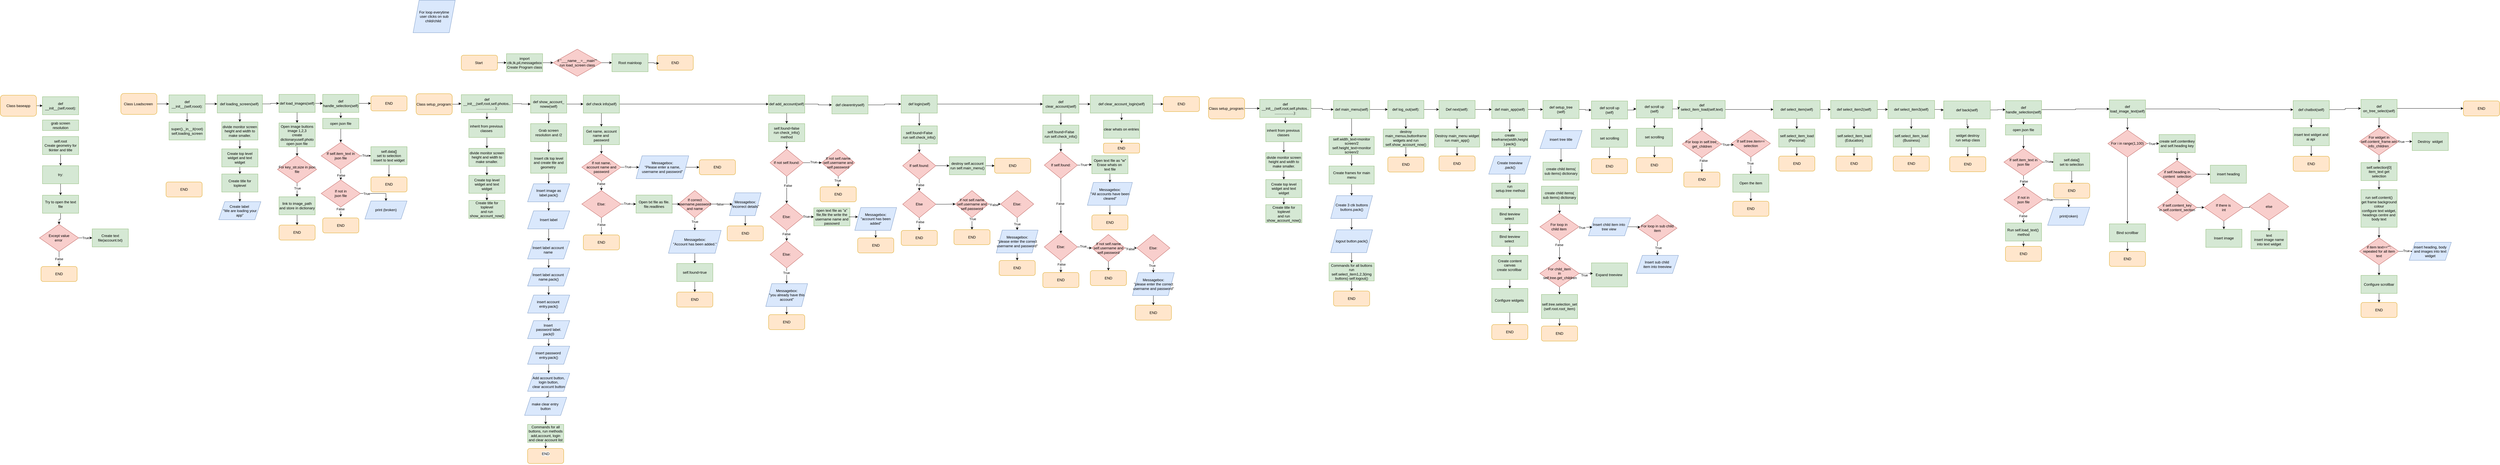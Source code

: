 <mxfile version="24.7.16">
  <diagram id="C5RBs43oDa-KdzZeNtuy" name="Page-1">
    <mxGraphModel dx="10024" dy="5079" grid="1" gridSize="10" guides="1" tooltips="1" connect="1" arrows="1" fold="1" page="1" pageScale="1" pageWidth="827" pageHeight="1169" math="0" shadow="0">
      <root>
        <mxCell id="WIyWlLk6GJQsqaUBKTNV-0" />
        <mxCell id="WIyWlLk6GJQsqaUBKTNV-1" parent="WIyWlLk6GJQsqaUBKTNV-0" />
        <mxCell id="LlUl3qXtTgZlKiB08FRf-0" style="edgeStyle=orthogonalEdgeStyle;rounded=0;orthogonalLoop=1;jettySize=auto;html=1;" parent="WIyWlLk6GJQsqaUBKTNV-1" source="LlUl3qXtTgZlKiB08FRf-1" target="LlUl3qXtTgZlKiB08FRf-9" edge="1">
          <mxGeometry relative="1" as="geometry" />
        </mxCell>
        <mxCell id="LlUl3qXtTgZlKiB08FRf-1" value="Start&amp;nbsp;" style="rounded=1;whiteSpace=wrap;html=1;fillColor=#ffe6cc;strokeColor=#d79b00;" parent="WIyWlLk6GJQsqaUBKTNV-1" vertex="1">
          <mxGeometry x="-10" y="102.5" width="120" height="50" as="geometry" />
        </mxCell>
        <mxCell id="LlUl3qXtTgZlKiB08FRf-69" style="edgeStyle=orthogonalEdgeStyle;rounded=0;orthogonalLoop=1;jettySize=auto;html=1;" parent="WIyWlLk6GJQsqaUBKTNV-1" source="LlUl3qXtTgZlKiB08FRf-9" target="LlUl3qXtTgZlKiB08FRf-75" edge="1">
          <mxGeometry relative="1" as="geometry">
            <mxPoint x="305" y="127.5" as="targetPoint" />
          </mxGeometry>
        </mxCell>
        <mxCell id="LlUl3qXtTgZlKiB08FRf-9" value="&lt;div&gt;import ctk,tk,pil,messagebox&lt;/div&gt;Create Program class&lt;div&gt;&lt;/div&gt;" style="rounded=0;whiteSpace=wrap;html=1;fillColor=#d5e8d4;strokeColor=#82b366;" parent="WIyWlLk6GJQsqaUBKTNV-1" vertex="1">
          <mxGeometry x="140" y="97.5" width="120" height="60" as="geometry" />
        </mxCell>
        <mxCell id="LlUl3qXtTgZlKiB08FRf-12" value="END" style="rounded=1;whiteSpace=wrap;html=1;fillColor=#ffe6cc;strokeColor=#d79b00;" parent="WIyWlLk6GJQsqaUBKTNV-1" vertex="1">
          <mxGeometry x="640" y="102.5" width="120" height="50" as="geometry" />
        </mxCell>
        <mxCell id="ks7wxwdefpVuF7HGbmd9-186" value="" style="edgeStyle=orthogonalEdgeStyle;rounded=0;orthogonalLoop=1;jettySize=auto;html=1;" parent="WIyWlLk6GJQsqaUBKTNV-1" source="LlUl3qXtTgZlKiB08FRf-19" target="ks7wxwdefpVuF7HGbmd9-185" edge="1">
          <mxGeometry relative="1" as="geometry" />
        </mxCell>
        <mxCell id="LlUl3qXtTgZlKiB08FRf-19" value="Class setup_program:" style="rounded=1;whiteSpace=wrap;html=1;fillColor=#ffe6cc;strokeColor=#d79b00;" parent="WIyWlLk6GJQsqaUBKTNV-1" vertex="1">
          <mxGeometry x="-160" y="230.5" width="120" height="70" as="geometry" />
        </mxCell>
        <mxCell id="LlUl3qXtTgZlKiB08FRf-22" value="END" style="rounded=1;whiteSpace=wrap;html=1;fillColor=#ffe6cc;strokeColor=#d79b00;" parent="WIyWlLk6GJQsqaUBKTNV-1" vertex="1">
          <mxGeometry x="6635" y="254.5" width="120" height="50" as="geometry" />
        </mxCell>
        <mxCell id="LlUl3qXtTgZlKiB08FRf-67" value="Root mainloop" style="rounded=0;whiteSpace=wrap;html=1;fillColor=#d5e8d4;strokeColor=#82b366;" parent="WIyWlLk6GJQsqaUBKTNV-1" vertex="1">
          <mxGeometry x="490" y="97.5" width="120" height="60" as="geometry" />
        </mxCell>
        <mxCell id="LlUl3qXtTgZlKiB08FRf-74" style="edgeStyle=orthogonalEdgeStyle;rounded=0;orthogonalLoop=1;jettySize=auto;html=1;entryX=0.051;entryY=0.538;entryDx=0;entryDy=0;entryPerimeter=0;" parent="WIyWlLk6GJQsqaUBKTNV-1" source="LlUl3qXtTgZlKiB08FRf-67" target="LlUl3qXtTgZlKiB08FRf-12" edge="1">
          <mxGeometry relative="1" as="geometry" />
        </mxCell>
        <mxCell id="LlUl3qXtTgZlKiB08FRf-77" style="edgeStyle=orthogonalEdgeStyle;rounded=0;orthogonalLoop=1;jettySize=auto;html=1;entryX=0;entryY=0.5;entryDx=0;entryDy=0;" parent="WIyWlLk6GJQsqaUBKTNV-1" source="LlUl3qXtTgZlKiB08FRf-75" target="LlUl3qXtTgZlKiB08FRf-67" edge="1">
          <mxGeometry relative="1" as="geometry" />
        </mxCell>
        <mxCell id="LlUl3qXtTgZlKiB08FRf-75" value="if &quot;___name__=__main&quot;&quot;&lt;div&gt;run load_screen class&lt;/div&gt;" style="rhombus;whiteSpace=wrap;html=1;fillColor=#f8cecc;strokeColor=#b85450;" parent="WIyWlLk6GJQsqaUBKTNV-1" vertex="1">
          <mxGeometry x="295" y="82.5" width="160" height="90" as="geometry" />
        </mxCell>
        <mxCell id="LlUl3qXtTgZlKiB08FRf-78" value="For loop everytime&lt;div&gt;user clicks on sub&lt;/div&gt;&lt;div&gt;child/child&amp;nbsp;&amp;nbsp;&lt;/div&gt;" style="shape=parallelogram;perimeter=parallelogramPerimeter;whiteSpace=wrap;html=1;fixedSize=1;fillColor=#dae8fc;strokeColor=#6c8ebf;" parent="WIyWlLk6GJQsqaUBKTNV-1" vertex="1">
          <mxGeometry x="-170" y="-80.0" width="140" height="107.72" as="geometry" />
        </mxCell>
        <mxCell id="LlUl3qXtTgZlKiB08FRf-86" style="edgeStyle=orthogonalEdgeStyle;rounded=0;orthogonalLoop=1;jettySize=auto;html=1;entryX=0;entryY=0.5;entryDx=0;entryDy=0;" parent="WIyWlLk6GJQsqaUBKTNV-1" source="LlUl3qXtTgZlKiB08FRf-81" target="LlUl3qXtTgZlKiB08FRf-83" edge="1">
          <mxGeometry relative="1" as="geometry" />
        </mxCell>
        <mxCell id="4j-XZoeb_EaD33NiTQAC-19" style="edgeStyle=orthogonalEdgeStyle;rounded=0;orthogonalLoop=1;jettySize=auto;html=1;entryX=0.5;entryY=0;entryDx=0;entryDy=0;" parent="WIyWlLk6GJQsqaUBKTNV-1" source="LlUl3qXtTgZlKiB08FRf-81" target="4j-XZoeb_EaD33NiTQAC-18" edge="1">
          <mxGeometry relative="1" as="geometry" />
        </mxCell>
        <mxCell id="LlUl3qXtTgZlKiB08FRf-81" value="def show_account_&lt;div&gt;noww(self)&lt;/div&gt;" style="rounded=0;whiteSpace=wrap;html=1;fillColor=#d5e8d4;strokeColor=#82b366;" parent="WIyWlLk6GJQsqaUBKTNV-1" vertex="1">
          <mxGeometry x="220" y="235" width="120" height="60" as="geometry" />
        </mxCell>
        <mxCell id="ai-i6ScSLOG2W4o-ud5O-0" style="edgeStyle=orthogonalEdgeStyle;rounded=0;orthogonalLoop=1;jettySize=auto;html=1;entryX=0.5;entryY=0;entryDx=0;entryDy=0;" parent="WIyWlLk6GJQsqaUBKTNV-1" source="LlUl3qXtTgZlKiB08FRf-83" target="4j-XZoeb_EaD33NiTQAC-43" edge="1">
          <mxGeometry relative="1" as="geometry" />
        </mxCell>
        <mxCell id="ai-i6ScSLOG2W4o-ud5O-42" style="edgeStyle=orthogonalEdgeStyle;rounded=0;orthogonalLoop=1;jettySize=auto;html=1;" parent="WIyWlLk6GJQsqaUBKTNV-1" source="LlUl3qXtTgZlKiB08FRf-83" target="ai-i6ScSLOG2W4o-ud5O-41" edge="1">
          <mxGeometry relative="1" as="geometry" />
        </mxCell>
        <mxCell id="LlUl3qXtTgZlKiB08FRf-83" value="def check info(self)" style="rounded=0;whiteSpace=wrap;html=1;fillColor=#d5e8d4;strokeColor=#82b366;" parent="WIyWlLk6GJQsqaUBKTNV-1" vertex="1">
          <mxGeometry x="395" y="235" width="120" height="60" as="geometry" />
        </mxCell>
        <mxCell id="LlUl3qXtTgZlKiB08FRf-87" style="edgeStyle=orthogonalEdgeStyle;rounded=0;orthogonalLoop=1;jettySize=auto;html=1;entryX=0;entryY=0.5;entryDx=0;entryDy=0;" parent="WIyWlLk6GJQsqaUBKTNV-1" source="LlUl3qXtTgZlKiB08FRf-88" target="LlUl3qXtTgZlKiB08FRf-91" edge="1">
          <mxGeometry relative="1" as="geometry">
            <mxPoint x="3570.0" y="283" as="targetPoint" />
          </mxGeometry>
        </mxCell>
        <mxCell id="LlUl3qXtTgZlKiB08FRf-177" style="edgeStyle=orthogonalEdgeStyle;rounded=0;orthogonalLoop=1;jettySize=auto;html=1;" parent="WIyWlLk6GJQsqaUBKTNV-1" source="LlUl3qXtTgZlKiB08FRf-88" target="LlUl3qXtTgZlKiB08FRf-176" edge="1">
          <mxGeometry relative="1" as="geometry" />
        </mxCell>
        <mxCell id="LlUl3qXtTgZlKiB08FRf-88" value="def main_app(self)" style="rounded=0;whiteSpace=wrap;html=1;fillColor=#d5e8d4;strokeColor=#82b366;" parent="WIyWlLk6GJQsqaUBKTNV-1" vertex="1">
          <mxGeometry x="3410" y="253" width="120" height="60" as="geometry" />
        </mxCell>
        <mxCell id="LlUl3qXtTgZlKiB08FRf-199" style="edgeStyle=orthogonalEdgeStyle;rounded=0;orthogonalLoop=1;jettySize=auto;html=1;" parent="WIyWlLk6GJQsqaUBKTNV-1" source="LlUl3qXtTgZlKiB08FRf-91" target="LlUl3qXtTgZlKiB08FRf-198" edge="1">
          <mxGeometry relative="1" as="geometry" />
        </mxCell>
        <mxCell id="WZsu4jXGbgnCsIS8lSfB-24" value="" style="edgeStyle=orthogonalEdgeStyle;rounded=0;orthogonalLoop=1;jettySize=auto;html=1;" edge="1" parent="WIyWlLk6GJQsqaUBKTNV-1" source="LlUl3qXtTgZlKiB08FRf-91" target="WZsu4jXGbgnCsIS8lSfB-13">
          <mxGeometry relative="1" as="geometry" />
        </mxCell>
        <mxCell id="LlUl3qXtTgZlKiB08FRf-91" value="def setup_tree&lt;div&gt;(self)&lt;/div&gt;" style="rounded=0;whiteSpace=wrap;html=1;fillColor=#d5e8d4;strokeColor=#82b366;" parent="WIyWlLk6GJQsqaUBKTNV-1" vertex="1">
          <mxGeometry x="3580" y="253" width="120" height="60" as="geometry" />
        </mxCell>
        <mxCell id="LlUl3qXtTgZlKiB08FRf-107" style="edgeStyle=orthogonalEdgeStyle;rounded=0;orthogonalLoop=1;jettySize=auto;html=1;" parent="WIyWlLk6GJQsqaUBKTNV-1" source="LlUl3qXtTgZlKiB08FRf-99" target="LlUl3qXtTgZlKiB08FRf-22" edge="1">
          <mxGeometry relative="1" as="geometry" />
        </mxCell>
        <mxCell id="LlUl3qXtTgZlKiB08FRf-257" style="edgeStyle=orthogonalEdgeStyle;rounded=0;orthogonalLoop=1;jettySize=auto;html=1;" parent="WIyWlLk6GJQsqaUBKTNV-1" source="LlUl3qXtTgZlKiB08FRf-99" target="LlUl3qXtTgZlKiB08FRf-255" edge="1">
          <mxGeometry relative="1" as="geometry" />
        </mxCell>
        <mxCell id="LlUl3qXtTgZlKiB08FRf-99" value="def on_tree_select(self)" style="rounded=0;whiteSpace=wrap;html=1;fillColor=#d5e8d4;strokeColor=#82b366;" parent="WIyWlLk6GJQsqaUBKTNV-1" vertex="1">
          <mxGeometry x="6295" y="249.5" width="120" height="60" as="geometry" />
        </mxCell>
        <mxCell id="4j-XZoeb_EaD33NiTQAC-25" style="edgeStyle=orthogonalEdgeStyle;rounded=0;orthogonalLoop=1;jettySize=auto;html=1;" parent="WIyWlLk6GJQsqaUBKTNV-1" source="LlUl3qXtTgZlKiB08FRf-124" target="4j-XZoeb_EaD33NiTQAC-23" edge="1">
          <mxGeometry relative="1" as="geometry" />
        </mxCell>
        <mxCell id="LlUl3qXtTgZlKiB08FRf-124" value="Insert image as&lt;div&gt;label.pack()&lt;/div&gt;" style="shape=parallelogram;perimeter=parallelogramPerimeter;whiteSpace=wrap;html=1;fixedSize=1;fillColor=#dae8fc;strokeColor=#6c8ebf;" parent="WIyWlLk6GJQsqaUBKTNV-1" vertex="1">
          <mxGeometry x="210" y="530" width="140" height="60" as="geometry" />
        </mxCell>
        <mxCell id="LlUl3qXtTgZlKiB08FRf-180" style="edgeStyle=orthogonalEdgeStyle;rounded=0;orthogonalLoop=1;jettySize=auto;html=1;" parent="WIyWlLk6GJQsqaUBKTNV-1" source="LlUl3qXtTgZlKiB08FRf-176" target="LlUl3qXtTgZlKiB08FRf-179" edge="1">
          <mxGeometry relative="1" as="geometry" />
        </mxCell>
        <mxCell id="LlUl3qXtTgZlKiB08FRf-176" value="create treeframe(width,height&lt;div&gt;).pack()&lt;/div&gt;" style="rounded=0;whiteSpace=wrap;html=1;fillColor=#d5e8d4;strokeColor=#82b366;" parent="WIyWlLk6GJQsqaUBKTNV-1" vertex="1">
          <mxGeometry x="3410" y="358" width="120" height="50" as="geometry" />
        </mxCell>
        <mxCell id="LlUl3qXtTgZlKiB08FRf-183" style="edgeStyle=orthogonalEdgeStyle;rounded=0;orthogonalLoop=1;jettySize=auto;html=1;" parent="WIyWlLk6GJQsqaUBKTNV-1" source="LlUl3qXtTgZlKiB08FRf-179" target="LlUl3qXtTgZlKiB08FRf-182" edge="1">
          <mxGeometry relative="1" as="geometry" />
        </mxCell>
        <mxCell id="LlUl3qXtTgZlKiB08FRf-179" value="Create treeview&lt;div&gt;.pack()&lt;/div&gt;" style="shape=parallelogram;perimeter=parallelogramPerimeter;whiteSpace=wrap;html=1;fixedSize=1;fillColor=#dae8fc;strokeColor=#6c8ebf;" parent="WIyWlLk6GJQsqaUBKTNV-1" vertex="1">
          <mxGeometry x="3400" y="438" width="140" height="60" as="geometry" />
        </mxCell>
        <mxCell id="LlUl3qXtTgZlKiB08FRf-186" style="edgeStyle=orthogonalEdgeStyle;rounded=0;orthogonalLoop=1;jettySize=auto;html=1;entryX=0.5;entryY=0;entryDx=0;entryDy=0;" parent="WIyWlLk6GJQsqaUBKTNV-1" source="LlUl3qXtTgZlKiB08FRf-182" target="LlUl3qXtTgZlKiB08FRf-185" edge="1">
          <mxGeometry relative="1" as="geometry" />
        </mxCell>
        <mxCell id="LlUl3qXtTgZlKiB08FRf-182" value="run&lt;div&gt;&amp;nbsp;setup.tree method&lt;div&gt;&lt;br&gt;&lt;/div&gt;&lt;/div&gt;" style="rounded=0;whiteSpace=wrap;html=1;fillColor=#d5e8d4;strokeColor=#82b366;" parent="WIyWlLk6GJQsqaUBKTNV-1" vertex="1">
          <mxGeometry x="3410" y="528" width="120" height="50" as="geometry" />
        </mxCell>
        <mxCell id="LlUl3qXtTgZlKiB08FRf-188" style="edgeStyle=orthogonalEdgeStyle;rounded=0;orthogonalLoop=1;jettySize=auto;html=1;" parent="WIyWlLk6GJQsqaUBKTNV-1" source="LlUl3qXtTgZlKiB08FRf-185" target="LlUl3qXtTgZlKiB08FRf-187" edge="1">
          <mxGeometry relative="1" as="geometry" />
        </mxCell>
        <mxCell id="LlUl3qXtTgZlKiB08FRf-185" value="Bind teeview&lt;div&gt;select&amp;nbsp;&lt;/div&gt;" style="rounded=0;whiteSpace=wrap;html=1;fillColor=#d5e8d4;strokeColor=#82b366;" parent="WIyWlLk6GJQsqaUBKTNV-1" vertex="1">
          <mxGeometry x="3410" y="613" width="120" height="50" as="geometry" />
        </mxCell>
        <mxCell id="LlUl3qXtTgZlKiB08FRf-190" style="edgeStyle=orthogonalEdgeStyle;rounded=0;orthogonalLoop=1;jettySize=auto;html=1;" parent="WIyWlLk6GJQsqaUBKTNV-1" source="LlUl3qXtTgZlKiB08FRf-187" target="LlUl3qXtTgZlKiB08FRf-189" edge="1">
          <mxGeometry relative="1" as="geometry" />
        </mxCell>
        <mxCell id="LlUl3qXtTgZlKiB08FRf-187" value="Bind teeview&lt;div&gt;select&amp;nbsp;&lt;/div&gt;" style="rounded=0;whiteSpace=wrap;html=1;fillColor=#d5e8d4;strokeColor=#82b366;" parent="WIyWlLk6GJQsqaUBKTNV-1" vertex="1">
          <mxGeometry x="3410" y="688" width="120" height="50" as="geometry" />
        </mxCell>
        <mxCell id="LlUl3qXtTgZlKiB08FRf-192" style="edgeStyle=orthogonalEdgeStyle;rounded=0;orthogonalLoop=1;jettySize=auto;html=1;" parent="WIyWlLk6GJQsqaUBKTNV-1" source="LlUl3qXtTgZlKiB08FRf-189" target="LlUl3qXtTgZlKiB08FRf-191" edge="1">
          <mxGeometry relative="1" as="geometry" />
        </mxCell>
        <mxCell id="LlUl3qXtTgZlKiB08FRf-189" value="Create content canvas&lt;div&gt;create scrollbar&amp;nbsp;&lt;/div&gt;&lt;div&gt;&lt;br&gt;&lt;/div&gt;" style="rounded=0;whiteSpace=wrap;html=1;fillColor=#d5e8d4;strokeColor=#82b366;" parent="WIyWlLk6GJQsqaUBKTNV-1" vertex="1">
          <mxGeometry x="3410" y="768" width="120" height="80" as="geometry" />
        </mxCell>
        <mxCell id="LlUl3qXtTgZlKiB08FRf-195" style="edgeStyle=orthogonalEdgeStyle;rounded=0;orthogonalLoop=1;jettySize=auto;html=1;" parent="WIyWlLk6GJQsqaUBKTNV-1" source="LlUl3qXtTgZlKiB08FRf-191" target="LlUl3qXtTgZlKiB08FRf-193" edge="1">
          <mxGeometry relative="1" as="geometry" />
        </mxCell>
        <mxCell id="LlUl3qXtTgZlKiB08FRf-191" value="&lt;div&gt;Configure widgets&amp;nbsp;&lt;/div&gt;" style="rounded=0;whiteSpace=wrap;html=1;fillColor=#d5e8d4;strokeColor=#82b366;" parent="WIyWlLk6GJQsqaUBKTNV-1" vertex="1">
          <mxGeometry x="3410" y="878" width="120" height="80" as="geometry" />
        </mxCell>
        <mxCell id="LlUl3qXtTgZlKiB08FRf-193" value="END" style="rounded=1;whiteSpace=wrap;html=1;fillColor=#ffe6cc;strokeColor=#d79b00;" parent="WIyWlLk6GJQsqaUBKTNV-1" vertex="1">
          <mxGeometry x="3410" y="998" width="120" height="50" as="geometry" />
        </mxCell>
        <mxCell id="LlUl3qXtTgZlKiB08FRf-201" style="edgeStyle=orthogonalEdgeStyle;rounded=0;orthogonalLoop=1;jettySize=auto;html=1;" parent="WIyWlLk6GJQsqaUBKTNV-1" source="LlUl3qXtTgZlKiB08FRf-198" target="LlUl3qXtTgZlKiB08FRf-200" edge="1">
          <mxGeometry relative="1" as="geometry" />
        </mxCell>
        <mxCell id="LlUl3qXtTgZlKiB08FRf-198" value="insert tree title" style="shape=parallelogram;perimeter=parallelogramPerimeter;whiteSpace=wrap;html=1;fixedSize=1;fillColor=#dae8fc;strokeColor=#6c8ebf;" parent="WIyWlLk6GJQsqaUBKTNV-1" vertex="1">
          <mxGeometry x="3570" y="353" width="140" height="60" as="geometry" />
        </mxCell>
        <mxCell id="LlUl3qXtTgZlKiB08FRf-200" value="create child items(&lt;div&gt;sub items) dictionary&lt;/div&gt;" style="rounded=0;whiteSpace=wrap;html=1;fillColor=#d5e8d4;strokeColor=#82b366;" parent="WIyWlLk6GJQsqaUBKTNV-1" vertex="1">
          <mxGeometry x="3580" y="458" width="120" height="60" as="geometry" />
        </mxCell>
        <mxCell id="ai-i6ScSLOG2W4o-ud5O-196" style="edgeStyle=orthogonalEdgeStyle;rounded=0;orthogonalLoop=1;jettySize=auto;html=1;entryX=0.5;entryY=0;entryDx=0;entryDy=0;" parent="WIyWlLk6GJQsqaUBKTNV-1" source="LlUl3qXtTgZlKiB08FRf-204" target="LlUl3qXtTgZlKiB08FRf-220" edge="1">
          <mxGeometry relative="1" as="geometry" />
        </mxCell>
        <mxCell id="ai-i6ScSLOG2W4o-ud5O-197" value="False" style="edgeLabel;html=1;align=center;verticalAlign=middle;resizable=0;points=[];" parent="ai-i6ScSLOG2W4o-ud5O-196" vertex="1" connectable="0">
          <mxGeometry x="-0.538" y="-1" relative="1" as="geometry">
            <mxPoint as="offset" />
          </mxGeometry>
        </mxCell>
        <mxCell id="LlUl3qXtTgZlKiB08FRf-204" value="For loop in&amp;nbsp;&lt;div&gt;child item&amp;nbsp;&lt;/div&gt;" style="rhombus;whiteSpace=wrap;html=1;fillColor=#f8cecc;strokeColor=#b85450;" parent="WIyWlLk6GJQsqaUBKTNV-1" vertex="1">
          <mxGeometry x="3570" y="628" width="130" height="90" as="geometry" />
        </mxCell>
        <mxCell id="LlUl3qXtTgZlKiB08FRf-206" style="edgeStyle=orthogonalEdgeStyle;rounded=0;orthogonalLoop=1;jettySize=auto;html=1;" parent="WIyWlLk6GJQsqaUBKTNV-1" source="LlUl3qXtTgZlKiB08FRf-205" target="LlUl3qXtTgZlKiB08FRf-204" edge="1">
          <mxGeometry relative="1" as="geometry" />
        </mxCell>
        <mxCell id="LlUl3qXtTgZlKiB08FRf-205" value="create child items(&lt;div&gt;sub items) dictionary&lt;/div&gt;" style="rounded=0;whiteSpace=wrap;html=1;fillColor=#d5e8d4;strokeColor=#82b366;" parent="WIyWlLk6GJQsqaUBKTNV-1" vertex="1">
          <mxGeometry x="3575" y="538" width="120" height="60" as="geometry" />
        </mxCell>
        <mxCell id="LlUl3qXtTgZlKiB08FRf-214" style="edgeStyle=orthogonalEdgeStyle;rounded=0;orthogonalLoop=1;jettySize=auto;html=1;" parent="WIyWlLk6GJQsqaUBKTNV-1" edge="1">
          <mxGeometry relative="1" as="geometry">
            <mxPoint x="3195" y="765" as="sourcePoint" />
          </mxGeometry>
        </mxCell>
        <mxCell id="LlUl3qXtTgZlKiB08FRf-211" value="Insert child item into&amp;nbsp;&lt;div&gt;tree view&amp;nbsp;&lt;/div&gt;" style="shape=parallelogram;perimeter=parallelogramPerimeter;whiteSpace=wrap;html=1;fixedSize=1;fillColor=#dae8fc;strokeColor=#6c8ebf;" parent="WIyWlLk6GJQsqaUBKTNV-1" vertex="1">
          <mxGeometry x="3731" y="643" width="140" height="60" as="geometry" />
        </mxCell>
        <mxCell id="LlUl3qXtTgZlKiB08FRf-212" style="edgeStyle=orthogonalEdgeStyle;rounded=0;orthogonalLoop=1;jettySize=auto;html=1;entryX=0.092;entryY=0.523;entryDx=0;entryDy=0;entryPerimeter=0;" parent="WIyWlLk6GJQsqaUBKTNV-1" source="LlUl3qXtTgZlKiB08FRf-204" target="LlUl3qXtTgZlKiB08FRf-211" edge="1">
          <mxGeometry relative="1" as="geometry" />
        </mxCell>
        <mxCell id="LlUl3qXtTgZlKiB08FRf-215" value="True&amp;nbsp;" style="edgeLabel;html=1;align=center;verticalAlign=middle;resizable=0;points=[];" parent="LlUl3qXtTgZlKiB08FRf-212" vertex="1" connectable="0">
          <mxGeometry x="-0.516" y="-3" relative="1" as="geometry">
            <mxPoint as="offset" />
          </mxGeometry>
        </mxCell>
        <mxCell id="LlUl3qXtTgZlKiB08FRf-227" style="edgeStyle=orthogonalEdgeStyle;rounded=0;orthogonalLoop=1;jettySize=auto;html=1;" parent="WIyWlLk6GJQsqaUBKTNV-1" source="LlUl3qXtTgZlKiB08FRf-220" target="LlUl3qXtTgZlKiB08FRf-226" edge="1">
          <mxGeometry relative="1" as="geometry" />
        </mxCell>
        <mxCell id="LlUl3qXtTgZlKiB08FRf-220" value="For child_item&lt;div&gt;in&lt;/div&gt;&lt;div&gt;&amp;nbsp;self.tree.get_children&lt;/div&gt;" style="rhombus;whiteSpace=wrap;html=1;fillColor=#f8cecc;strokeColor=#b85450;" parent="WIyWlLk6GJQsqaUBKTNV-1" vertex="1">
          <mxGeometry x="3570" y="783" width="130" height="90" as="geometry" />
        </mxCell>
        <mxCell id="LlUl3qXtTgZlKiB08FRf-223" value="Expand treeview&amp;nbsp;" style="rounded=0;whiteSpace=wrap;html=1;fillColor=#d5e8d4;strokeColor=#82b366;" parent="WIyWlLk6GJQsqaUBKTNV-1" vertex="1">
          <mxGeometry x="3741" y="793" width="120" height="80" as="geometry" />
        </mxCell>
        <mxCell id="LlUl3qXtTgZlKiB08FRf-224" style="edgeStyle=orthogonalEdgeStyle;rounded=0;orthogonalLoop=1;jettySize=auto;html=1;entryX=0.041;entryY=0.442;entryDx=0;entryDy=0;entryPerimeter=0;" parent="WIyWlLk6GJQsqaUBKTNV-1" source="LlUl3qXtTgZlKiB08FRf-220" target="LlUl3qXtTgZlKiB08FRf-223" edge="1">
          <mxGeometry relative="1" as="geometry" />
        </mxCell>
        <mxCell id="LlUl3qXtTgZlKiB08FRf-228" value="True&amp;nbsp;" style="edgeLabel;html=1;align=center;verticalAlign=middle;resizable=0;points=[];" parent="LlUl3qXtTgZlKiB08FRf-224" vertex="1" connectable="0">
          <mxGeometry x="-0.096" y="-5" relative="1" as="geometry">
            <mxPoint x="-2" as="offset" />
          </mxGeometry>
        </mxCell>
        <mxCell id="LlUl3qXtTgZlKiB08FRf-230" style="edgeStyle=orthogonalEdgeStyle;rounded=0;orthogonalLoop=1;jettySize=auto;html=1;" parent="WIyWlLk6GJQsqaUBKTNV-1" source="LlUl3qXtTgZlKiB08FRf-226" target="LlUl3qXtTgZlKiB08FRf-229" edge="1">
          <mxGeometry relative="1" as="geometry" />
        </mxCell>
        <mxCell id="LlUl3qXtTgZlKiB08FRf-226" value="self.tree.selection_set&lt;div&gt;(self.root.root_item)&lt;/div&gt;" style="rounded=0;whiteSpace=wrap;html=1;fillColor=#d5e8d4;strokeColor=#82b366;" parent="WIyWlLk6GJQsqaUBKTNV-1" vertex="1">
          <mxGeometry x="3575" y="898" width="120" height="80" as="geometry" />
        </mxCell>
        <mxCell id="LlUl3qXtTgZlKiB08FRf-229" value="END" style="rounded=1;whiteSpace=wrap;html=1;fillColor=#ffe6cc;strokeColor=#d79b00;" parent="WIyWlLk6GJQsqaUBKTNV-1" vertex="1">
          <mxGeometry x="3575" y="1003" width="120" height="50" as="geometry" />
        </mxCell>
        <mxCell id="LlUl3qXtTgZlKiB08FRf-260" style="edgeStyle=orthogonalEdgeStyle;rounded=0;orthogonalLoop=1;jettySize=auto;html=1;entryX=0;entryY=0.5;entryDx=0;entryDy=0;" parent="WIyWlLk6GJQsqaUBKTNV-1" source="LlUl3qXtTgZlKiB08FRf-255" target="LlUl3qXtTgZlKiB08FRf-258" edge="1">
          <mxGeometry relative="1" as="geometry" />
        </mxCell>
        <mxCell id="LlUl3qXtTgZlKiB08FRf-262" value="True&amp;nbsp;" style="edgeLabel;html=1;align=center;verticalAlign=middle;resizable=0;points=[];" parent="LlUl3qXtTgZlKiB08FRf-260" vertex="1" connectable="0">
          <mxGeometry x="-0.555" relative="1" as="geometry">
            <mxPoint as="offset" />
          </mxGeometry>
        </mxCell>
        <mxCell id="LlUl3qXtTgZlKiB08FRf-268" style="edgeStyle=orthogonalEdgeStyle;rounded=0;orthogonalLoop=1;jettySize=auto;html=1;" parent="WIyWlLk6GJQsqaUBKTNV-1" source="LlUl3qXtTgZlKiB08FRf-255" target="LlUl3qXtTgZlKiB08FRf-267" edge="1">
          <mxGeometry relative="1" as="geometry" />
        </mxCell>
        <mxCell id="LlUl3qXtTgZlKiB08FRf-255" value="For widget in&lt;div&gt;self.content_frame.win&lt;/div&gt;&lt;div&gt;info_children&amp;nbsp;&lt;/div&gt;" style="rhombus;whiteSpace=wrap;html=1;fillColor=#f8cecc;strokeColor=#b85450;" parent="WIyWlLk6GJQsqaUBKTNV-1" vertex="1">
          <mxGeometry x="6290" y="344.5" width="130" height="90" as="geometry" />
        </mxCell>
        <mxCell id="LlUl3qXtTgZlKiB08FRf-258" value="Destroy&amp;nbsp; widget" style="rounded=0;whiteSpace=wrap;html=1;fillColor=#d5e8d4;strokeColor=#82b366;" parent="WIyWlLk6GJQsqaUBKTNV-1" vertex="1">
          <mxGeometry x="6465" y="359.5" width="120" height="60" as="geometry" />
        </mxCell>
        <mxCell id="LlUl3qXtTgZlKiB08FRf-272" style="edgeStyle=orthogonalEdgeStyle;rounded=0;orthogonalLoop=1;jettySize=auto;html=1;" parent="WIyWlLk6GJQsqaUBKTNV-1" source="LlUl3qXtTgZlKiB08FRf-261" target="LlUl3qXtTgZlKiB08FRf-271" edge="1">
          <mxGeometry relative="1" as="geometry" />
        </mxCell>
        <mxCell id="LlUl3qXtTgZlKiB08FRf-261" value="run self.content()&lt;div&gt;get frame background colour&lt;/div&gt;&lt;div&gt;configure text widget,&lt;/div&gt;&lt;div&gt;headings centre and body text&lt;/div&gt;" style="rounded=0;whiteSpace=wrap;html=1;fillColor=#d5e8d4;strokeColor=#82b366;" parent="WIyWlLk6GJQsqaUBKTNV-1" vertex="1">
          <mxGeometry x="6295" y="549.5" width="120" height="125" as="geometry" />
        </mxCell>
        <mxCell id="LlUl3qXtTgZlKiB08FRf-269" style="edgeStyle=orthogonalEdgeStyle;rounded=0;orthogonalLoop=1;jettySize=auto;html=1;" parent="WIyWlLk6GJQsqaUBKTNV-1" source="LlUl3qXtTgZlKiB08FRf-267" target="LlUl3qXtTgZlKiB08FRf-261" edge="1">
          <mxGeometry relative="1" as="geometry" />
        </mxCell>
        <mxCell id="LlUl3qXtTgZlKiB08FRf-267" value="self.selection[0]&lt;div&gt;item_text get selection&lt;/div&gt;" style="rounded=0;whiteSpace=wrap;html=1;fillColor=#d5e8d4;strokeColor=#82b366;" parent="WIyWlLk6GJQsqaUBKTNV-1" vertex="1">
          <mxGeometry x="6295" y="459.5" width="120" height="60" as="geometry" />
        </mxCell>
        <mxCell id="LlUl3qXtTgZlKiB08FRf-275" style="edgeStyle=orthogonalEdgeStyle;rounded=0;orthogonalLoop=1;jettySize=auto;html=1;" parent="WIyWlLk6GJQsqaUBKTNV-1" source="LlUl3qXtTgZlKiB08FRf-271" target="LlUl3qXtTgZlKiB08FRf-274" edge="1">
          <mxGeometry relative="1" as="geometry" />
        </mxCell>
        <mxCell id="LlUl3qXtTgZlKiB08FRf-284" value="True&amp;nbsp;" style="edgeLabel;html=1;align=center;verticalAlign=middle;resizable=0;points=[];" parent="LlUl3qXtTgZlKiB08FRf-275" vertex="1" connectable="0">
          <mxGeometry x="0.339" y="2" relative="1" as="geometry">
            <mxPoint as="offset" />
          </mxGeometry>
        </mxCell>
        <mxCell id="LlUl3qXtTgZlKiB08FRf-283" style="edgeStyle=orthogonalEdgeStyle;rounded=0;orthogonalLoop=1;jettySize=auto;html=1;entryX=0.5;entryY=0;entryDx=0;entryDy=0;" parent="WIyWlLk6GJQsqaUBKTNV-1" source="LlUl3qXtTgZlKiB08FRf-271" target="LlUl3qXtTgZlKiB08FRf-280" edge="1">
          <mxGeometry relative="1" as="geometry" />
        </mxCell>
        <mxCell id="LlUl3qXtTgZlKiB08FRf-271" value="if item text==&quot;&quot;: repeated for all item text" style="rhombus;whiteSpace=wrap;html=1;fillColor=#f8cecc;strokeColor=#b85450;" parent="WIyWlLk6GJQsqaUBKTNV-1" vertex="1">
          <mxGeometry x="6290" y="709.5" width="130" height="90" as="geometry" />
        </mxCell>
        <mxCell id="LlUl3qXtTgZlKiB08FRf-274" value="insert heading, body&lt;div&gt;and images into text&lt;/div&gt;&lt;div&gt;widget&lt;/div&gt;" style="shape=parallelogram;perimeter=parallelogramPerimeter;whiteSpace=wrap;html=1;fixedSize=1;fillColor=#dae8fc;strokeColor=#6c8ebf;" parent="WIyWlLk6GJQsqaUBKTNV-1" vertex="1">
          <mxGeometry x="6455" y="724.5" width="140" height="60" as="geometry" />
        </mxCell>
        <mxCell id="LlUl3qXtTgZlKiB08FRf-286" style="edgeStyle=orthogonalEdgeStyle;rounded=0;orthogonalLoop=1;jettySize=auto;html=1;" parent="WIyWlLk6GJQsqaUBKTNV-1" source="LlUl3qXtTgZlKiB08FRf-280" target="LlUl3qXtTgZlKiB08FRf-285" edge="1">
          <mxGeometry relative="1" as="geometry" />
        </mxCell>
        <mxCell id="LlUl3qXtTgZlKiB08FRf-280" value="Configure scrollbar" style="rounded=0;whiteSpace=wrap;html=1;fillColor=#d5e8d4;strokeColor=#82b366;" parent="WIyWlLk6GJQsqaUBKTNV-1" vertex="1">
          <mxGeometry x="6295" y="834.5" width="120" height="60" as="geometry" />
        </mxCell>
        <mxCell id="LlUl3qXtTgZlKiB08FRf-285" value="END" style="rounded=1;whiteSpace=wrap;html=1;fillColor=#ffe6cc;strokeColor=#d79b00;" parent="WIyWlLk6GJQsqaUBKTNV-1" vertex="1">
          <mxGeometry x="6295" y="924.5" width="120" height="50" as="geometry" />
        </mxCell>
        <mxCell id="4j-XZoeb_EaD33NiTQAC-21" style="edgeStyle=orthogonalEdgeStyle;rounded=0;orthogonalLoop=1;jettySize=auto;html=1;" parent="WIyWlLk6GJQsqaUBKTNV-1" source="4j-XZoeb_EaD33NiTQAC-18" target="4j-XZoeb_EaD33NiTQAC-20" edge="1">
          <mxGeometry relative="1" as="geometry" />
        </mxCell>
        <mxCell id="4j-XZoeb_EaD33NiTQAC-18" value="Grab screen resolution and /2" style="rounded=0;whiteSpace=wrap;html=1;fillColor=#d5e8d4;strokeColor=#82b366;" parent="WIyWlLk6GJQsqaUBKTNV-1" vertex="1">
          <mxGeometry x="220" y="330" width="120" height="60" as="geometry" />
        </mxCell>
        <mxCell id="4j-XZoeb_EaD33NiTQAC-22" style="edgeStyle=orthogonalEdgeStyle;rounded=0;orthogonalLoop=1;jettySize=auto;html=1;" parent="WIyWlLk6GJQsqaUBKTNV-1" source="4j-XZoeb_EaD33NiTQAC-20" target="LlUl3qXtTgZlKiB08FRf-124" edge="1">
          <mxGeometry relative="1" as="geometry" />
        </mxCell>
        <mxCell id="4j-XZoeb_EaD33NiTQAC-20" value="Insert ctk top level and create ttle and geometry&amp;nbsp;" style="rounded=0;whiteSpace=wrap;html=1;fillColor=#d5e8d4;strokeColor=#82b366;" parent="WIyWlLk6GJQsqaUBKTNV-1" vertex="1">
          <mxGeometry x="220" y="425" width="120" height="70" as="geometry" />
        </mxCell>
        <mxCell id="4j-XZoeb_EaD33NiTQAC-26" style="edgeStyle=orthogonalEdgeStyle;rounded=0;orthogonalLoop=1;jettySize=auto;html=1;entryX=0.5;entryY=0;entryDx=0;entryDy=0;" parent="WIyWlLk6GJQsqaUBKTNV-1" source="4j-XZoeb_EaD33NiTQAC-23" target="4j-XZoeb_EaD33NiTQAC-24" edge="1">
          <mxGeometry relative="1" as="geometry" />
        </mxCell>
        <mxCell id="4j-XZoeb_EaD33NiTQAC-23" value="Insert label" style="shape=parallelogram;perimeter=parallelogramPerimeter;whiteSpace=wrap;html=1;fixedSize=1;fillColor=#dae8fc;strokeColor=#6c8ebf;" parent="WIyWlLk6GJQsqaUBKTNV-1" vertex="1">
          <mxGeometry x="210" y="620" width="140" height="60" as="geometry" />
        </mxCell>
        <mxCell id="4j-XZoeb_EaD33NiTQAC-28" style="edgeStyle=orthogonalEdgeStyle;rounded=0;orthogonalLoop=1;jettySize=auto;html=1;entryX=0.5;entryY=0;entryDx=0;entryDy=0;" parent="WIyWlLk6GJQsqaUBKTNV-1" source="4j-XZoeb_EaD33NiTQAC-24" target="4j-XZoeb_EaD33NiTQAC-27" edge="1">
          <mxGeometry relative="1" as="geometry" />
        </mxCell>
        <mxCell id="4j-XZoeb_EaD33NiTQAC-24" value="Insert label account&amp;nbsp;&lt;div&gt;name&amp;nbsp;&lt;/div&gt;" style="shape=parallelogram;perimeter=parallelogramPerimeter;whiteSpace=wrap;html=1;fixedSize=1;fillColor=#dae8fc;strokeColor=#6c8ebf;" parent="WIyWlLk6GJQsqaUBKTNV-1" vertex="1">
          <mxGeometry x="210" y="720" width="140" height="60" as="geometry" />
        </mxCell>
        <mxCell id="4j-XZoeb_EaD33NiTQAC-30" style="edgeStyle=orthogonalEdgeStyle;rounded=0;orthogonalLoop=1;jettySize=auto;html=1;" parent="WIyWlLk6GJQsqaUBKTNV-1" source="4j-XZoeb_EaD33NiTQAC-27" target="4j-XZoeb_EaD33NiTQAC-29" edge="1">
          <mxGeometry relative="1" as="geometry" />
        </mxCell>
        <mxCell id="4j-XZoeb_EaD33NiTQAC-27" value="Insert label account&amp;nbsp;&lt;div&gt;name.pack()&lt;/div&gt;" style="shape=parallelogram;perimeter=parallelogramPerimeter;whiteSpace=wrap;html=1;fixedSize=1;fillColor=#dae8fc;strokeColor=#6c8ebf;" parent="WIyWlLk6GJQsqaUBKTNV-1" vertex="1">
          <mxGeometry x="210" y="810" width="140" height="60" as="geometry" />
        </mxCell>
        <mxCell id="4j-XZoeb_EaD33NiTQAC-33" style="edgeStyle=orthogonalEdgeStyle;rounded=0;orthogonalLoop=1;jettySize=auto;html=1;" parent="WIyWlLk6GJQsqaUBKTNV-1" source="4j-XZoeb_EaD33NiTQAC-29" target="4j-XZoeb_EaD33NiTQAC-31" edge="1">
          <mxGeometry relative="1" as="geometry" />
        </mxCell>
        <mxCell id="4j-XZoeb_EaD33NiTQAC-29" value="insert account&amp;nbsp;&lt;div&gt;entry.pack()&lt;/div&gt;" style="shape=parallelogram;perimeter=parallelogramPerimeter;whiteSpace=wrap;html=1;fixedSize=1;fillColor=#dae8fc;strokeColor=#6c8ebf;" parent="WIyWlLk6GJQsqaUBKTNV-1" vertex="1">
          <mxGeometry x="210" y="900" width="140" height="60" as="geometry" />
        </mxCell>
        <mxCell id="4j-XZoeb_EaD33NiTQAC-34" style="edgeStyle=orthogonalEdgeStyle;rounded=0;orthogonalLoop=1;jettySize=auto;html=1;" parent="WIyWlLk6GJQsqaUBKTNV-1" source="4j-XZoeb_EaD33NiTQAC-31" target="4j-XZoeb_EaD33NiTQAC-32" edge="1">
          <mxGeometry relative="1" as="geometry" />
        </mxCell>
        <mxCell id="4j-XZoeb_EaD33NiTQAC-31" value="Insert&amp;nbsp;&lt;div&gt;password label.&lt;/div&gt;&lt;div&gt;pack(0&lt;/div&gt;" style="shape=parallelogram;perimeter=parallelogramPerimeter;whiteSpace=wrap;html=1;fixedSize=1;fillColor=#dae8fc;strokeColor=#6c8ebf;" parent="WIyWlLk6GJQsqaUBKTNV-1" vertex="1">
          <mxGeometry x="210" y="985" width="140" height="60" as="geometry" />
        </mxCell>
        <mxCell id="4j-XZoeb_EaD33NiTQAC-37" style="edgeStyle=orthogonalEdgeStyle;rounded=0;orthogonalLoop=1;jettySize=auto;html=1;" parent="WIyWlLk6GJQsqaUBKTNV-1" source="4j-XZoeb_EaD33NiTQAC-32" target="4j-XZoeb_EaD33NiTQAC-35" edge="1">
          <mxGeometry relative="1" as="geometry" />
        </mxCell>
        <mxCell id="4j-XZoeb_EaD33NiTQAC-32" value="insert password&amp;nbsp;&lt;div&gt;entry.pack()&lt;/div&gt;" style="shape=parallelogram;perimeter=parallelogramPerimeter;whiteSpace=wrap;html=1;fixedSize=1;fillColor=#dae8fc;strokeColor=#6c8ebf;" parent="WIyWlLk6GJQsqaUBKTNV-1" vertex="1">
          <mxGeometry x="210" y="1070" width="140" height="60" as="geometry" />
        </mxCell>
        <mxCell id="WZsu4jXGbgnCsIS8lSfB-1" value="" style="edgeStyle=orthogonalEdgeStyle;rounded=0;orthogonalLoop=1;jettySize=auto;html=1;" edge="1" parent="WIyWlLk6GJQsqaUBKTNV-1" source="4j-XZoeb_EaD33NiTQAC-35" target="WZsu4jXGbgnCsIS8lSfB-0">
          <mxGeometry relative="1" as="geometry" />
        </mxCell>
        <mxCell id="4j-XZoeb_EaD33NiTQAC-35" value="Add account button,&lt;div&gt;login button,&lt;/div&gt;&lt;div&gt;clear acocunt button&lt;/div&gt;" style="shape=parallelogram;perimeter=parallelogramPerimeter;whiteSpace=wrap;html=1;fixedSize=1;fillColor=#dae8fc;strokeColor=#6c8ebf;" parent="WIyWlLk6GJQsqaUBKTNV-1" vertex="1">
          <mxGeometry x="210" y="1160" width="140" height="60" as="geometry" />
        </mxCell>
        <mxCell id="4j-XZoeb_EaD33NiTQAC-38" value="&#xa;&lt;span style=&quot;color: rgb(0, 0, 0); font-family: Helvetica; font-size: 12px; font-style: normal; font-variant-ligatures: normal; font-variant-caps: normal; font-weight: 400; letter-spacing: normal; orphans: 2; text-align: center; text-indent: 0px; text-transform: none; widows: 2; word-spacing: 0px; -webkit-text-stroke-width: 0px; white-space: normal; background-color: rgb(251, 251, 251); text-decoration-thickness: initial; text-decoration-style: initial; text-decoration-color: initial; display: inline !important; float: none;&quot;&gt;END&lt;/span&gt;&#xa;&#xa;" style="rounded=1;whiteSpace=wrap;html=1;fillColor=#ffe6cc;strokeColor=#d79b00;" parent="WIyWlLk6GJQsqaUBKTNV-1" vertex="1">
          <mxGeometry x="210" y="1410" width="120" height="50" as="geometry" />
        </mxCell>
        <mxCell id="4j-XZoeb_EaD33NiTQAC-42" style="edgeStyle=orthogonalEdgeStyle;rounded=0;orthogonalLoop=1;jettySize=auto;html=1;" parent="WIyWlLk6GJQsqaUBKTNV-1" source="4j-XZoeb_EaD33NiTQAC-40" target="4j-XZoeb_EaD33NiTQAC-38" edge="1">
          <mxGeometry relative="1" as="geometry" />
        </mxCell>
        <mxCell id="4j-XZoeb_EaD33NiTQAC-40" value="Commands for all buttons, run methods add,account, login and clear account list" style="rounded=0;whiteSpace=wrap;html=1;fillColor=#d5e8d4;strokeColor=#82b366;" parent="WIyWlLk6GJQsqaUBKTNV-1" vertex="1">
          <mxGeometry x="210" y="1330" width="120" height="60" as="geometry" />
        </mxCell>
        <mxCell id="ai-i6ScSLOG2W4o-ud5O-2" style="edgeStyle=orthogonalEdgeStyle;rounded=0;orthogonalLoop=1;jettySize=auto;html=1;entryX=0.5;entryY=0;entryDx=0;entryDy=0;" parent="WIyWlLk6GJQsqaUBKTNV-1" source="4j-XZoeb_EaD33NiTQAC-43" target="ai-i6ScSLOG2W4o-ud5O-1" edge="1">
          <mxGeometry relative="1" as="geometry" />
        </mxCell>
        <mxCell id="4j-XZoeb_EaD33NiTQAC-43" value="Get name, account name and&amp;nbsp;&lt;div&gt;password&lt;/div&gt;" style="rounded=0;whiteSpace=wrap;html=1;fillColor=#d5e8d4;strokeColor=#82b366;" parent="WIyWlLk6GJQsqaUBKTNV-1" vertex="1">
          <mxGeometry x="395" y="340" width="120" height="60" as="geometry" />
        </mxCell>
        <mxCell id="ai-i6ScSLOG2W4o-ud5O-3" style="edgeStyle=orthogonalEdgeStyle;rounded=0;orthogonalLoop=1;jettySize=auto;html=1;entryX=0;entryY=0.5;entryDx=0;entryDy=0;" parent="WIyWlLk6GJQsqaUBKTNV-1" source="ai-i6ScSLOG2W4o-ud5O-1" target="ai-i6ScSLOG2W4o-ud5O-7" edge="1">
          <mxGeometry relative="1" as="geometry">
            <mxPoint x="570.0" y="475" as="targetPoint" />
          </mxGeometry>
        </mxCell>
        <mxCell id="ai-i6ScSLOG2W4o-ud5O-4" value="True" style="edgeLabel;html=1;align=center;verticalAlign=middle;resizable=0;points=[];" parent="ai-i6ScSLOG2W4o-ud5O-3" vertex="1" connectable="0">
          <mxGeometry x="-0.255" y="1" relative="1" as="geometry">
            <mxPoint as="offset" />
          </mxGeometry>
        </mxCell>
        <mxCell id="ai-i6ScSLOG2W4o-ud5O-9" style="edgeStyle=orthogonalEdgeStyle;rounded=0;orthogonalLoop=1;jettySize=auto;html=1;entryX=0.5;entryY=0;entryDx=0;entryDy=0;" parent="WIyWlLk6GJQsqaUBKTNV-1" source="ai-i6ScSLOG2W4o-ud5O-1" target="ai-i6ScSLOG2W4o-ud5O-8" edge="1">
          <mxGeometry relative="1" as="geometry" />
        </mxCell>
        <mxCell id="ai-i6ScSLOG2W4o-ud5O-10" value="False" style="edgeLabel;html=1;align=center;verticalAlign=middle;resizable=0;points=[];" parent="ai-i6ScSLOG2W4o-ud5O-9" vertex="1" connectable="0">
          <mxGeometry x="-0.589" y="-1" relative="1" as="geometry">
            <mxPoint as="offset" />
          </mxGeometry>
        </mxCell>
        <mxCell id="ai-i6ScSLOG2W4o-ud5O-1" value="If not name,&lt;div&gt;account name and&lt;/div&gt;&lt;div&gt;password&lt;/div&gt;" style="rhombus;whiteSpace=wrap;html=1;fillColor=#f8cecc;strokeColor=#b85450;" parent="WIyWlLk6GJQsqaUBKTNV-1" vertex="1">
          <mxGeometry x="390" y="430" width="130" height="90" as="geometry" />
        </mxCell>
        <mxCell id="ai-i6ScSLOG2W4o-ud5O-33" style="edgeStyle=orthogonalEdgeStyle;rounded=0;orthogonalLoop=1;jettySize=auto;html=1;" parent="WIyWlLk6GJQsqaUBKTNV-1" source="ai-i6ScSLOG2W4o-ud5O-7" target="ai-i6ScSLOG2W4o-ud5O-32" edge="1">
          <mxGeometry relative="1" as="geometry" />
        </mxCell>
        <mxCell id="ai-i6ScSLOG2W4o-ud5O-7" value="Messagebox:&lt;div&gt;&quot;Please enter a name,&lt;/div&gt;&lt;div&gt;username and password&quot;&lt;/div&gt;" style="shape=parallelogram;perimeter=parallelogramPerimeter;whiteSpace=wrap;html=1;fixedSize=1;fillColor=#dae8fc;strokeColor=#6c8ebf;" parent="WIyWlLk6GJQsqaUBKTNV-1" vertex="1">
          <mxGeometry x="570" y="437" width="175" height="76" as="geometry" />
        </mxCell>
        <mxCell id="ai-i6ScSLOG2W4o-ud5O-13" style="edgeStyle=orthogonalEdgeStyle;rounded=0;orthogonalLoop=1;jettySize=auto;html=1;" parent="WIyWlLk6GJQsqaUBKTNV-1" source="ai-i6ScSLOG2W4o-ud5O-8" target="ai-i6ScSLOG2W4o-ud5O-12" edge="1">
          <mxGeometry relative="1" as="geometry" />
        </mxCell>
        <mxCell id="ai-i6ScSLOG2W4o-ud5O-14" value="False" style="edgeLabel;html=1;align=center;verticalAlign=middle;resizable=0;points=[];" parent="ai-i6ScSLOG2W4o-ud5O-13" vertex="1" connectable="0">
          <mxGeometry x="-0.208" relative="1" as="geometry">
            <mxPoint as="offset" />
          </mxGeometry>
        </mxCell>
        <mxCell id="ai-i6ScSLOG2W4o-ud5O-16" style="edgeStyle=orthogonalEdgeStyle;rounded=0;orthogonalLoop=1;jettySize=auto;html=1;entryX=0;entryY=0.5;entryDx=0;entryDy=0;" parent="WIyWlLk6GJQsqaUBKTNV-1" source="ai-i6ScSLOG2W4o-ud5O-8" target="ai-i6ScSLOG2W4o-ud5O-17" edge="1">
          <mxGeometry relative="1" as="geometry">
            <mxPoint x="560" y="597.5" as="targetPoint" />
          </mxGeometry>
        </mxCell>
        <mxCell id="ai-i6ScSLOG2W4o-ud5O-22" value="True" style="edgeLabel;html=1;align=center;verticalAlign=middle;resizable=0;points=[];" parent="ai-i6ScSLOG2W4o-ud5O-16" vertex="1" connectable="0">
          <mxGeometry x="-0.214" y="2" relative="1" as="geometry">
            <mxPoint as="offset" />
          </mxGeometry>
        </mxCell>
        <mxCell id="ai-i6ScSLOG2W4o-ud5O-8" value="Else:" style="rhombus;whiteSpace=wrap;html=1;fillColor=#f8cecc;strokeColor=#b85450;" parent="WIyWlLk6GJQsqaUBKTNV-1" vertex="1">
          <mxGeometry x="390" y="552.5" width="130" height="90" as="geometry" />
        </mxCell>
        <mxCell id="ai-i6ScSLOG2W4o-ud5O-12" value="END" style="rounded=1;whiteSpace=wrap;html=1;fillColor=#ffe6cc;strokeColor=#d79b00;" parent="WIyWlLk6GJQsqaUBKTNV-1" vertex="1">
          <mxGeometry x="395" y="700" width="120" height="50" as="geometry" />
        </mxCell>
        <mxCell id="ai-i6ScSLOG2W4o-ud5O-17" value="Open txt file as file.&lt;div&gt;file.readlines&lt;/div&gt;" style="rounded=0;whiteSpace=wrap;html=1;fillColor=#d5e8d4;strokeColor=#82b366;" parent="WIyWlLk6GJQsqaUBKTNV-1" vertex="1">
          <mxGeometry x="570" y="567.5" width="120" height="60" as="geometry" />
        </mxCell>
        <mxCell id="ai-i6ScSLOG2W4o-ud5O-37" style="edgeStyle=orthogonalEdgeStyle;rounded=0;orthogonalLoop=1;jettySize=auto;html=1;" parent="WIyWlLk6GJQsqaUBKTNV-1" source="ai-i6ScSLOG2W4o-ud5O-18" target="ai-i6ScSLOG2W4o-ud5O-36" edge="1">
          <mxGeometry relative="1" as="geometry" />
        </mxCell>
        <mxCell id="ai-i6ScSLOG2W4o-ud5O-18" value="Messagebox:&lt;div&gt;&quot;Account has been added.&lt;span style=&quot;background-color: initial;&quot;&gt;&quot;&lt;/span&gt;&lt;/div&gt;" style="shape=parallelogram;perimeter=parallelogramPerimeter;whiteSpace=wrap;html=1;fixedSize=1;fillColor=#dae8fc;strokeColor=#6c8ebf;" parent="WIyWlLk6GJQsqaUBKTNV-1" vertex="1">
          <mxGeometry x="677.5" y="685" width="175" height="76" as="geometry" />
        </mxCell>
        <mxCell id="ai-i6ScSLOG2W4o-ud5O-25" style="edgeStyle=orthogonalEdgeStyle;rounded=0;orthogonalLoop=1;jettySize=auto;html=1;entryX=0;entryY=0.5;entryDx=0;entryDy=0;" parent="WIyWlLk6GJQsqaUBKTNV-1" source="ai-i6ScSLOG2W4o-ud5O-20" target="ai-i6ScSLOG2W4o-ud5O-24" edge="1">
          <mxGeometry relative="1" as="geometry" />
        </mxCell>
        <mxCell id="ai-i6ScSLOG2W4o-ud5O-29" value="false" style="edgeLabel;html=1;align=center;verticalAlign=middle;resizable=0;points=[];" parent="ai-i6ScSLOG2W4o-ud5O-25" vertex="1" connectable="0">
          <mxGeometry x="-0.151" y="-1" relative="1" as="geometry">
            <mxPoint as="offset" />
          </mxGeometry>
        </mxCell>
        <mxCell id="ai-i6ScSLOG2W4o-ud5O-27" style="edgeStyle=orthogonalEdgeStyle;rounded=0;orthogonalLoop=1;jettySize=auto;html=1;entryX=0.5;entryY=0;entryDx=0;entryDy=0;" parent="WIyWlLk6GJQsqaUBKTNV-1" source="ai-i6ScSLOG2W4o-ud5O-20" target="ai-i6ScSLOG2W4o-ud5O-18" edge="1">
          <mxGeometry relative="1" as="geometry" />
        </mxCell>
        <mxCell id="ai-i6ScSLOG2W4o-ud5O-28" value="True" style="edgeLabel;html=1;align=center;verticalAlign=middle;resizable=0;points=[];" parent="ai-i6ScSLOG2W4o-ud5O-27" vertex="1" connectable="0">
          <mxGeometry x="-0.365" relative="1" as="geometry">
            <mxPoint as="offset" />
          </mxGeometry>
        </mxCell>
        <mxCell id="ai-i6ScSLOG2W4o-ud5O-20" value="If correct&lt;div&gt;username,password&lt;/div&gt;&lt;div&gt;and name&lt;/div&gt;" style="rhombus;whiteSpace=wrap;html=1;fillColor=#f8cecc;strokeColor=#b85450;" parent="WIyWlLk6GJQsqaUBKTNV-1" vertex="1">
          <mxGeometry x="710" y="552.5" width="110" height="90" as="geometry" />
        </mxCell>
        <mxCell id="ai-i6ScSLOG2W4o-ud5O-23" style="edgeStyle=orthogonalEdgeStyle;rounded=0;orthogonalLoop=1;jettySize=auto;html=1;entryX=0.058;entryY=0.503;entryDx=0;entryDy=0;entryPerimeter=0;" parent="WIyWlLk6GJQsqaUBKTNV-1" source="ai-i6ScSLOG2W4o-ud5O-17" target="ai-i6ScSLOG2W4o-ud5O-20" edge="1">
          <mxGeometry relative="1" as="geometry" />
        </mxCell>
        <mxCell id="ai-i6ScSLOG2W4o-ud5O-31" style="edgeStyle=orthogonalEdgeStyle;rounded=0;orthogonalLoop=1;jettySize=auto;html=1;entryX=0.5;entryY=0;entryDx=0;entryDy=0;" parent="WIyWlLk6GJQsqaUBKTNV-1" source="ai-i6ScSLOG2W4o-ud5O-24" target="ai-i6ScSLOG2W4o-ud5O-30" edge="1">
          <mxGeometry relative="1" as="geometry" />
        </mxCell>
        <mxCell id="ai-i6ScSLOG2W4o-ud5O-24" value="Messagebox:&lt;div&gt;&quot;incorrect details&lt;span style=&quot;background-color: initial;&quot;&gt;&quot;&lt;/span&gt;&lt;/div&gt;" style="shape=parallelogram;perimeter=parallelogramPerimeter;whiteSpace=wrap;html=1;fixedSize=1;fillColor=#dae8fc;strokeColor=#6c8ebf;" parent="WIyWlLk6GJQsqaUBKTNV-1" vertex="1">
          <mxGeometry x="880" y="560" width="105" height="76" as="geometry" />
        </mxCell>
        <mxCell id="ai-i6ScSLOG2W4o-ud5O-30" value="END" style="rounded=1;whiteSpace=wrap;html=1;fillColor=#ffe6cc;strokeColor=#d79b00;" parent="WIyWlLk6GJQsqaUBKTNV-1" vertex="1">
          <mxGeometry x="872.5" y="670" width="120" height="50" as="geometry" />
        </mxCell>
        <mxCell id="ai-i6ScSLOG2W4o-ud5O-32" value="END" style="rounded=1;whiteSpace=wrap;html=1;fillColor=#ffe6cc;strokeColor=#d79b00;" parent="WIyWlLk6GJQsqaUBKTNV-1" vertex="1">
          <mxGeometry x="780" y="450" width="120" height="50" as="geometry" />
        </mxCell>
        <mxCell id="ai-i6ScSLOG2W4o-ud5O-34" value="END" style="rounded=1;whiteSpace=wrap;html=1;fillColor=#ffe6cc;strokeColor=#d79b00;" parent="WIyWlLk6GJQsqaUBKTNV-1" vertex="1">
          <mxGeometry x="705" y="890" width="120" height="50" as="geometry" />
        </mxCell>
        <mxCell id="ai-i6ScSLOG2W4o-ud5O-40" style="edgeStyle=orthogonalEdgeStyle;rounded=0;orthogonalLoop=1;jettySize=auto;html=1;entryX=0.5;entryY=0;entryDx=0;entryDy=0;" parent="WIyWlLk6GJQsqaUBKTNV-1" source="ai-i6ScSLOG2W4o-ud5O-36" target="ai-i6ScSLOG2W4o-ud5O-34" edge="1">
          <mxGeometry relative="1" as="geometry" />
        </mxCell>
        <mxCell id="ai-i6ScSLOG2W4o-ud5O-36" value="self.found=true" style="rounded=0;whiteSpace=wrap;html=1;fillColor=#d5e8d4;strokeColor=#82b366;" parent="WIyWlLk6GJQsqaUBKTNV-1" vertex="1">
          <mxGeometry x="705" y="795" width="120" height="60" as="geometry" />
        </mxCell>
        <mxCell id="ai-i6ScSLOG2W4o-ud5O-44" style="edgeStyle=orthogonalEdgeStyle;rounded=0;orthogonalLoop=1;jettySize=auto;html=1;" parent="WIyWlLk6GJQsqaUBKTNV-1" source="ai-i6ScSLOG2W4o-ud5O-41" target="ai-i6ScSLOG2W4o-ud5O-43" edge="1">
          <mxGeometry relative="1" as="geometry" />
        </mxCell>
        <mxCell id="WZsu4jXGbgnCsIS8lSfB-4" value="" style="edgeStyle=orthogonalEdgeStyle;rounded=0;orthogonalLoop=1;jettySize=auto;html=1;" edge="1" parent="WIyWlLk6GJQsqaUBKTNV-1" source="ai-i6ScSLOG2W4o-ud5O-41" target="WZsu4jXGbgnCsIS8lSfB-3">
          <mxGeometry relative="1" as="geometry" />
        </mxCell>
        <mxCell id="ai-i6ScSLOG2W4o-ud5O-41" value="def add_account(self)" style="rounded=0;whiteSpace=wrap;html=1;fillColor=#d5e8d4;strokeColor=#82b366;" parent="WIyWlLk6GJQsqaUBKTNV-1" vertex="1">
          <mxGeometry x="1010" y="235" width="120" height="60" as="geometry" />
        </mxCell>
        <mxCell id="ai-i6ScSLOG2W4o-ud5O-47" style="edgeStyle=orthogonalEdgeStyle;rounded=0;orthogonalLoop=1;jettySize=auto;html=1;entryX=0.5;entryY=0;entryDx=0;entryDy=0;" parent="WIyWlLk6GJQsqaUBKTNV-1" source="ai-i6ScSLOG2W4o-ud5O-43" target="ai-i6ScSLOG2W4o-ud5O-45" edge="1">
          <mxGeometry relative="1" as="geometry" />
        </mxCell>
        <mxCell id="ai-i6ScSLOG2W4o-ud5O-43" value="self.found=false&lt;div&gt;run check_info()&lt;/div&gt;&lt;div&gt;method&lt;/div&gt;" style="rounded=0;whiteSpace=wrap;html=1;fillColor=#d5e8d4;strokeColor=#82b366;" parent="WIyWlLk6GJQsqaUBKTNV-1" vertex="1">
          <mxGeometry x="1010" y="330" width="120" height="60" as="geometry" />
        </mxCell>
        <mxCell id="ai-i6ScSLOG2W4o-ud5O-49" style="edgeStyle=orthogonalEdgeStyle;rounded=0;orthogonalLoop=1;jettySize=auto;html=1;" parent="WIyWlLk6GJQsqaUBKTNV-1" source="ai-i6ScSLOG2W4o-ud5O-45" target="ai-i6ScSLOG2W4o-ud5O-48" edge="1">
          <mxGeometry relative="1" as="geometry" />
        </mxCell>
        <mxCell id="ai-i6ScSLOG2W4o-ud5O-51" value="True" style="edgeLabel;html=1;align=center;verticalAlign=middle;resizable=0;points=[];" parent="ai-i6ScSLOG2W4o-ud5O-49" vertex="1" connectable="0">
          <mxGeometry x="0.118" y="2" relative="1" as="geometry">
            <mxPoint as="offset" />
          </mxGeometry>
        </mxCell>
        <mxCell id="ai-i6ScSLOG2W4o-ud5O-56" style="edgeStyle=orthogonalEdgeStyle;rounded=0;orthogonalLoop=1;jettySize=auto;html=1;entryX=0.5;entryY=0;entryDx=0;entryDy=0;" parent="WIyWlLk6GJQsqaUBKTNV-1" source="ai-i6ScSLOG2W4o-ud5O-45" target="ai-i6ScSLOG2W4o-ud5O-55" edge="1">
          <mxGeometry relative="1" as="geometry" />
        </mxCell>
        <mxCell id="ai-i6ScSLOG2W4o-ud5O-64" value="False" style="edgeLabel;html=1;align=center;verticalAlign=middle;resizable=0;points=[];" parent="ai-i6ScSLOG2W4o-ud5O-56" vertex="1" connectable="0">
          <mxGeometry x="-0.311" y="4" relative="1" as="geometry">
            <mxPoint as="offset" />
          </mxGeometry>
        </mxCell>
        <mxCell id="ai-i6ScSLOG2W4o-ud5O-45" value="If not self.found:" style="rhombus;whiteSpace=wrap;html=1;fillColor=#f8cecc;strokeColor=#b85450;" parent="WIyWlLk6GJQsqaUBKTNV-1" vertex="1">
          <mxGeometry x="1015" y="415" width="110" height="90" as="geometry" />
        </mxCell>
        <mxCell id="ai-i6ScSLOG2W4o-ud5O-53" style="edgeStyle=orthogonalEdgeStyle;rounded=0;orthogonalLoop=1;jettySize=auto;html=1;entryX=0.5;entryY=0;entryDx=0;entryDy=0;" parent="WIyWlLk6GJQsqaUBKTNV-1" source="ai-i6ScSLOG2W4o-ud5O-48" target="ai-i6ScSLOG2W4o-ud5O-52" edge="1">
          <mxGeometry relative="1" as="geometry" />
        </mxCell>
        <mxCell id="ai-i6ScSLOG2W4o-ud5O-54" value="True" style="edgeLabel;html=1;align=center;verticalAlign=middle;resizable=0;points=[];" parent="ai-i6ScSLOG2W4o-ud5O-53" vertex="1" connectable="0">
          <mxGeometry x="-0.378" y="-2" relative="1" as="geometry">
            <mxPoint as="offset" />
          </mxGeometry>
        </mxCell>
        <mxCell id="ai-i6ScSLOG2W4o-ud5O-48" value="If not self.name&lt;div&gt;self.username and self.password&lt;/div&gt;" style="rhombus;whiteSpace=wrap;html=1;fillColor=#f8cecc;strokeColor=#b85450;" parent="WIyWlLk6GJQsqaUBKTNV-1" vertex="1">
          <mxGeometry x="1186" y="415" width="110" height="90" as="geometry" />
        </mxCell>
        <mxCell id="ai-i6ScSLOG2W4o-ud5O-52" value="END" style="rounded=1;whiteSpace=wrap;html=1;fillColor=#ffe6cc;strokeColor=#d79b00;" parent="WIyWlLk6GJQsqaUBKTNV-1" vertex="1">
          <mxGeometry x="1181" y="540" width="120" height="50" as="geometry" />
        </mxCell>
        <mxCell id="ai-i6ScSLOG2W4o-ud5O-59" style="edgeStyle=orthogonalEdgeStyle;rounded=0;orthogonalLoop=1;jettySize=auto;html=1;" parent="WIyWlLk6GJQsqaUBKTNV-1" source="ai-i6ScSLOG2W4o-ud5O-55" target="ai-i6ScSLOG2W4o-ud5O-57" edge="1">
          <mxGeometry relative="1" as="geometry" />
        </mxCell>
        <mxCell id="ai-i6ScSLOG2W4o-ud5O-71" value="True" style="edgeLabel;html=1;align=center;verticalAlign=middle;resizable=0;points=[];" parent="ai-i6ScSLOG2W4o-ud5O-59" vertex="1" connectable="0">
          <mxGeometry x="-0.556" y="1" relative="1" as="geometry">
            <mxPoint as="offset" />
          </mxGeometry>
        </mxCell>
        <mxCell id="ai-i6ScSLOG2W4o-ud5O-66" style="edgeStyle=orthogonalEdgeStyle;rounded=0;orthogonalLoop=1;jettySize=auto;html=1;entryX=0.5;entryY=0;entryDx=0;entryDy=0;" parent="WIyWlLk6GJQsqaUBKTNV-1" source="ai-i6ScSLOG2W4o-ud5O-55" target="ai-i6ScSLOG2W4o-ud5O-65" edge="1">
          <mxGeometry relative="1" as="geometry" />
        </mxCell>
        <mxCell id="ai-i6ScSLOG2W4o-ud5O-67" value="False" style="edgeLabel;html=1;align=center;verticalAlign=middle;resizable=0;points=[];" parent="ai-i6ScSLOG2W4o-ud5O-66" vertex="1" connectable="0">
          <mxGeometry x="-0.467" y="-1" relative="1" as="geometry">
            <mxPoint as="offset" />
          </mxGeometry>
        </mxCell>
        <mxCell id="ai-i6ScSLOG2W4o-ud5O-55" value="Else:" style="rhombus;whiteSpace=wrap;html=1;fillColor=#f8cecc;strokeColor=#b85450;" parent="WIyWlLk6GJQsqaUBKTNV-1" vertex="1">
          <mxGeometry x="1015" y="595" width="110" height="90" as="geometry" />
        </mxCell>
        <mxCell id="ai-i6ScSLOG2W4o-ud5O-57" value="open text file as &quot;a&quot; file,file the write the&lt;div&gt;username name and passowrd&lt;/div&gt;" style="rounded=0;whiteSpace=wrap;html=1;fillColor=#d5e8d4;strokeColor=#82b366;" parent="WIyWlLk6GJQsqaUBKTNV-1" vertex="1">
          <mxGeometry x="1160" y="610" width="120" height="60" as="geometry" />
        </mxCell>
        <mxCell id="ai-i6ScSLOG2W4o-ud5O-63" style="edgeStyle=orthogonalEdgeStyle;rounded=0;orthogonalLoop=1;jettySize=auto;html=1;" parent="WIyWlLk6GJQsqaUBKTNV-1" source="ai-i6ScSLOG2W4o-ud5O-60" target="ai-i6ScSLOG2W4o-ud5O-62" edge="1">
          <mxGeometry relative="1" as="geometry">
            <mxPoint x="1365.5" y="710" as="targetPoint" />
          </mxGeometry>
        </mxCell>
        <mxCell id="ai-i6ScSLOG2W4o-ud5O-60" value="Messagebox:&lt;div&gt;&quot;account has been added&lt;span style=&quot;background-color: initial;&quot;&gt;&quot;&lt;/span&gt;&lt;/div&gt;" style="shape=parallelogram;perimeter=parallelogramPerimeter;whiteSpace=wrap;html=1;fixedSize=1;fillColor=#dae8fc;strokeColor=#6c8ebf;" parent="WIyWlLk6GJQsqaUBKTNV-1" vertex="1">
          <mxGeometry x="1296" y="609" width="139" height="76" as="geometry" />
        </mxCell>
        <mxCell id="ai-i6ScSLOG2W4o-ud5O-61" style="edgeStyle=orthogonalEdgeStyle;rounded=0;orthogonalLoop=1;jettySize=auto;html=1;entryX=0.075;entryY=0.408;entryDx=0;entryDy=0;entryPerimeter=0;" parent="WIyWlLk6GJQsqaUBKTNV-1" source="ai-i6ScSLOG2W4o-ud5O-57" target="ai-i6ScSLOG2W4o-ud5O-60" edge="1">
          <mxGeometry relative="1" as="geometry" />
        </mxCell>
        <mxCell id="ai-i6ScSLOG2W4o-ud5O-62" value="END" style="rounded=1;whiteSpace=wrap;html=1;fillColor=#ffe6cc;strokeColor=#d79b00;" parent="WIyWlLk6GJQsqaUBKTNV-1" vertex="1">
          <mxGeometry x="1305.5" y="710" width="120" height="50" as="geometry" />
        </mxCell>
        <mxCell id="ai-i6ScSLOG2W4o-ud5O-69" style="edgeStyle=orthogonalEdgeStyle;rounded=0;orthogonalLoop=1;jettySize=auto;html=1;entryX=0.5;entryY=0;entryDx=0;entryDy=0;" parent="WIyWlLk6GJQsqaUBKTNV-1" source="ai-i6ScSLOG2W4o-ud5O-65" target="ai-i6ScSLOG2W4o-ud5O-68" edge="1">
          <mxGeometry relative="1" as="geometry" />
        </mxCell>
        <mxCell id="ai-i6ScSLOG2W4o-ud5O-70" value="True" style="edgeLabel;html=1;align=center;verticalAlign=middle;resizable=0;points=[];" parent="ai-i6ScSLOG2W4o-ud5O-69" vertex="1" connectable="0">
          <mxGeometry x="-0.385" y="-1" relative="1" as="geometry">
            <mxPoint as="offset" />
          </mxGeometry>
        </mxCell>
        <mxCell id="ai-i6ScSLOG2W4o-ud5O-65" value="Else:" style="rhombus;whiteSpace=wrap;html=1;fillColor=#f8cecc;strokeColor=#b85450;" parent="WIyWlLk6GJQsqaUBKTNV-1" vertex="1">
          <mxGeometry x="1015" y="720" width="110" height="90" as="geometry" />
        </mxCell>
        <mxCell id="ai-i6ScSLOG2W4o-ud5O-74" style="edgeStyle=orthogonalEdgeStyle;rounded=0;orthogonalLoop=1;jettySize=auto;html=1;" parent="WIyWlLk6GJQsqaUBKTNV-1" source="ai-i6ScSLOG2W4o-ud5O-68" target="ai-i6ScSLOG2W4o-ud5O-72" edge="1">
          <mxGeometry relative="1" as="geometry" />
        </mxCell>
        <mxCell id="ai-i6ScSLOG2W4o-ud5O-68" value="Messagebox:&lt;div&gt;&quot;you already have this account&lt;span style=&quot;background-color: initial;&quot;&gt;&quot;&lt;/span&gt;&lt;/div&gt;" style="shape=parallelogram;perimeter=parallelogramPerimeter;whiteSpace=wrap;html=1;fixedSize=1;fillColor=#dae8fc;strokeColor=#6c8ebf;" parent="WIyWlLk6GJQsqaUBKTNV-1" vertex="1">
          <mxGeometry x="1000.5" y="862" width="139" height="76" as="geometry" />
        </mxCell>
        <mxCell id="ai-i6ScSLOG2W4o-ud5O-72" value="END" style="rounded=1;whiteSpace=wrap;html=1;fillColor=#ffe6cc;strokeColor=#d79b00;" parent="WIyWlLk6GJQsqaUBKTNV-1" vertex="1">
          <mxGeometry x="1010" y="965" width="120" height="50" as="geometry" />
        </mxCell>
        <mxCell id="ai-i6ScSLOG2W4o-ud5O-78" style="edgeStyle=orthogonalEdgeStyle;rounded=0;orthogonalLoop=1;jettySize=auto;html=1;entryX=0.5;entryY=0;entryDx=0;entryDy=0;" parent="WIyWlLk6GJQsqaUBKTNV-1" source="ai-i6ScSLOG2W4o-ud5O-75" target="ai-i6ScSLOG2W4o-ud5O-77" edge="1">
          <mxGeometry relative="1" as="geometry" />
        </mxCell>
        <mxCell id="ai-i6ScSLOG2W4o-ud5O-119" style="edgeStyle=orthogonalEdgeStyle;rounded=0;orthogonalLoop=1;jettySize=auto;html=1;entryX=0;entryY=0.5;entryDx=0;entryDy=0;" parent="WIyWlLk6GJQsqaUBKTNV-1" source="ai-i6ScSLOG2W4o-ud5O-75" target="ai-i6ScSLOG2W4o-ud5O-116" edge="1">
          <mxGeometry relative="1" as="geometry" />
        </mxCell>
        <mxCell id="ai-i6ScSLOG2W4o-ud5O-75" value="def login(self)" style="rounded=0;whiteSpace=wrap;html=1;fillColor=#d5e8d4;strokeColor=#82b366;" parent="WIyWlLk6GJQsqaUBKTNV-1" vertex="1">
          <mxGeometry x="1450" y="235" width="120" height="60" as="geometry" />
        </mxCell>
        <mxCell id="ai-i6ScSLOG2W4o-ud5O-82" style="edgeStyle=orthogonalEdgeStyle;rounded=0;orthogonalLoop=1;jettySize=auto;html=1;entryX=0.5;entryY=0;entryDx=0;entryDy=0;" parent="WIyWlLk6GJQsqaUBKTNV-1" source="ai-i6ScSLOG2W4o-ud5O-77" target="ai-i6ScSLOG2W4o-ud5O-80" edge="1">
          <mxGeometry relative="1" as="geometry" />
        </mxCell>
        <mxCell id="ai-i6ScSLOG2W4o-ud5O-77" value="self.found=False&lt;div&gt;run self.check_info()&lt;/div&gt;" style="rounded=0;whiteSpace=wrap;html=1;fillColor=#d5e8d4;strokeColor=#82b366;" parent="WIyWlLk6GJQsqaUBKTNV-1" vertex="1">
          <mxGeometry x="1450" y="337.5" width="120" height="60" as="geometry" />
        </mxCell>
        <mxCell id="ai-i6ScSLOG2W4o-ud5O-84" style="edgeStyle=orthogonalEdgeStyle;rounded=0;orthogonalLoop=1;jettySize=auto;html=1;entryX=0.5;entryY=0;entryDx=0;entryDy=0;" parent="WIyWlLk6GJQsqaUBKTNV-1" source="ai-i6ScSLOG2W4o-ud5O-80" target="ai-i6ScSLOG2W4o-ud5O-83" edge="1">
          <mxGeometry relative="1" as="geometry" />
        </mxCell>
        <mxCell id="ai-i6ScSLOG2W4o-ud5O-85" value="False" style="edgeLabel;html=1;align=center;verticalAlign=middle;resizable=0;points=[];" parent="ai-i6ScSLOG2W4o-ud5O-84" vertex="1" connectable="0">
          <mxGeometry x="0.069" y="3" relative="1" as="geometry">
            <mxPoint as="offset" />
          </mxGeometry>
        </mxCell>
        <mxCell id="ai-i6ScSLOG2W4o-ud5O-89" style="edgeStyle=orthogonalEdgeStyle;rounded=0;orthogonalLoop=1;jettySize=auto;html=1;entryX=0;entryY=0.5;entryDx=0;entryDy=0;" parent="WIyWlLk6GJQsqaUBKTNV-1" source="ai-i6ScSLOG2W4o-ud5O-80" target="ai-i6ScSLOG2W4o-ud5O-88" edge="1">
          <mxGeometry relative="1" as="geometry" />
        </mxCell>
        <mxCell id="ai-i6ScSLOG2W4o-ud5O-80" value="If self.found:" style="rhombus;whiteSpace=wrap;html=1;fillColor=#f8cecc;strokeColor=#b85450;" parent="WIyWlLk6GJQsqaUBKTNV-1" vertex="1">
          <mxGeometry x="1455" y="425" width="110" height="90" as="geometry" />
        </mxCell>
        <mxCell id="ai-i6ScSLOG2W4o-ud5O-96" style="edgeStyle=orthogonalEdgeStyle;rounded=0;orthogonalLoop=1;jettySize=auto;html=1;entryX=0.5;entryY=0;entryDx=0;entryDy=0;" parent="WIyWlLk6GJQsqaUBKTNV-1" source="ai-i6ScSLOG2W4o-ud5O-83" target="ai-i6ScSLOG2W4o-ud5O-95" edge="1">
          <mxGeometry relative="1" as="geometry" />
        </mxCell>
        <mxCell id="ai-i6ScSLOG2W4o-ud5O-97" value="False" style="edgeLabel;html=1;align=center;verticalAlign=middle;resizable=0;points=[];" parent="ai-i6ScSLOG2W4o-ud5O-96" vertex="1" connectable="0">
          <mxGeometry x="-0.329" y="3" relative="1" as="geometry">
            <mxPoint as="offset" />
          </mxGeometry>
        </mxCell>
        <mxCell id="ai-i6ScSLOG2W4o-ud5O-99" style="edgeStyle=orthogonalEdgeStyle;rounded=0;orthogonalLoop=1;jettySize=auto;html=1;" parent="WIyWlLk6GJQsqaUBKTNV-1" source="ai-i6ScSLOG2W4o-ud5O-83" target="ai-i6ScSLOG2W4o-ud5O-100" edge="1">
          <mxGeometry relative="1" as="geometry">
            <mxPoint x="1620" y="598" as="targetPoint" />
          </mxGeometry>
        </mxCell>
        <mxCell id="ai-i6ScSLOG2W4o-ud5O-83" value="Else" style="rhombus;whiteSpace=wrap;html=1;fillColor=#f8cecc;strokeColor=#b85450;" parent="WIyWlLk6GJQsqaUBKTNV-1" vertex="1">
          <mxGeometry x="1455" y="553" width="110" height="90" as="geometry" />
        </mxCell>
        <mxCell id="ai-i6ScSLOG2W4o-ud5O-91" style="edgeStyle=orthogonalEdgeStyle;rounded=0;orthogonalLoop=1;jettySize=auto;html=1;" parent="WIyWlLk6GJQsqaUBKTNV-1" source="ai-i6ScSLOG2W4o-ud5O-88" target="ai-i6ScSLOG2W4o-ud5O-90" edge="1">
          <mxGeometry relative="1" as="geometry" />
        </mxCell>
        <mxCell id="ai-i6ScSLOG2W4o-ud5O-88" value="destroy self.account&lt;div&gt;run self.main_menu()&lt;/div&gt;" style="rounded=0;whiteSpace=wrap;html=1;fillColor=#d5e8d4;strokeColor=#82b366;" parent="WIyWlLk6GJQsqaUBKTNV-1" vertex="1">
          <mxGeometry x="1610" y="440" width="120" height="60" as="geometry" />
        </mxCell>
        <mxCell id="ai-i6ScSLOG2W4o-ud5O-90" value="END" style="rounded=1;whiteSpace=wrap;html=1;fillColor=#ffe6cc;strokeColor=#d79b00;" parent="WIyWlLk6GJQsqaUBKTNV-1" vertex="1">
          <mxGeometry x="1760" y="445" width="120" height="50" as="geometry" />
        </mxCell>
        <mxCell id="ai-i6ScSLOG2W4o-ud5O-95" value="END" style="rounded=1;whiteSpace=wrap;html=1;fillColor=#ffe6cc;strokeColor=#d79b00;" parent="WIyWlLk6GJQsqaUBKTNV-1" vertex="1">
          <mxGeometry x="1450" y="685" width="120" height="50" as="geometry" />
        </mxCell>
        <mxCell id="ai-i6ScSLOG2W4o-ud5O-103" style="edgeStyle=orthogonalEdgeStyle;rounded=0;orthogonalLoop=1;jettySize=auto;html=1;entryX=0.5;entryY=0;entryDx=0;entryDy=0;" parent="WIyWlLk6GJQsqaUBKTNV-1" source="ai-i6ScSLOG2W4o-ud5O-100" target="ai-i6ScSLOG2W4o-ud5O-101" edge="1">
          <mxGeometry relative="1" as="geometry" />
        </mxCell>
        <mxCell id="ai-i6ScSLOG2W4o-ud5O-107" value="True" style="edgeLabel;html=1;align=center;verticalAlign=middle;resizable=0;points=[];" parent="ai-i6ScSLOG2W4o-ud5O-103" vertex="1" connectable="0">
          <mxGeometry x="-0.78" y="2" relative="1" as="geometry">
            <mxPoint as="offset" />
          </mxGeometry>
        </mxCell>
        <mxCell id="ai-i6ScSLOG2W4o-ud5O-105" style="edgeStyle=orthogonalEdgeStyle;rounded=0;orthogonalLoop=1;jettySize=auto;html=1;" parent="WIyWlLk6GJQsqaUBKTNV-1" source="ai-i6ScSLOG2W4o-ud5O-100" target="ai-i6ScSLOG2W4o-ud5O-104" edge="1">
          <mxGeometry relative="1" as="geometry" />
        </mxCell>
        <mxCell id="ai-i6ScSLOG2W4o-ud5O-106" value="False" style="edgeLabel;html=1;align=center;verticalAlign=middle;resizable=0;points=[];" parent="ai-i6ScSLOG2W4o-ud5O-105" vertex="1" connectable="0">
          <mxGeometry x="-0.054" y="-2" relative="1" as="geometry">
            <mxPoint as="offset" />
          </mxGeometry>
        </mxCell>
        <mxCell id="ai-i6ScSLOG2W4o-ud5O-100" value="If not self.name&lt;div&gt;self.username and self.password&lt;/div&gt;" style="rhombus;whiteSpace=wrap;html=1;fillColor=#f8cecc;strokeColor=#b85450;" parent="WIyWlLk6GJQsqaUBKTNV-1" vertex="1">
          <mxGeometry x="1630" y="552.5" width="110" height="90" as="geometry" />
        </mxCell>
        <mxCell id="ai-i6ScSLOG2W4o-ud5O-101" value="END" style="rounded=1;whiteSpace=wrap;html=1;fillColor=#ffe6cc;strokeColor=#d79b00;" parent="WIyWlLk6GJQsqaUBKTNV-1" vertex="1">
          <mxGeometry x="1625" y="682.5" width="120" height="50" as="geometry" />
        </mxCell>
        <mxCell id="ai-i6ScSLOG2W4o-ud5O-109" value="True" style="edgeStyle=orthogonalEdgeStyle;rounded=0;orthogonalLoop=1;jettySize=auto;html=1;entryX=0.5;entryY=0;entryDx=0;entryDy=0;" parent="WIyWlLk6GJQsqaUBKTNV-1" source="ai-i6ScSLOG2W4o-ud5O-104" target="ai-i6ScSLOG2W4o-ud5O-108" edge="1">
          <mxGeometry relative="1" as="geometry" />
        </mxCell>
        <mxCell id="ai-i6ScSLOG2W4o-ud5O-104" value="Else:" style="rhombus;whiteSpace=wrap;html=1;fillColor=#f8cecc;strokeColor=#b85450;" parent="WIyWlLk6GJQsqaUBKTNV-1" vertex="1">
          <mxGeometry x="1780" y="552.5" width="110" height="90" as="geometry" />
        </mxCell>
        <mxCell id="ai-i6ScSLOG2W4o-ud5O-115" style="edgeStyle=orthogonalEdgeStyle;rounded=0;orthogonalLoop=1;jettySize=auto;html=1;" parent="WIyWlLk6GJQsqaUBKTNV-1" source="ai-i6ScSLOG2W4o-ud5O-108" target="ai-i6ScSLOG2W4o-ud5O-114" edge="1">
          <mxGeometry relative="1" as="geometry" />
        </mxCell>
        <mxCell id="ai-i6ScSLOG2W4o-ud5O-108" value="Messagebox:&lt;div&gt;&quot;please enter the correct&lt;/div&gt;&lt;div&gt;&lt;span style=&quot;background-color: initial;&quot;&gt;username and password&quot;&lt;/span&gt;&lt;/div&gt;" style="shape=parallelogram;perimeter=parallelogramPerimeter;whiteSpace=wrap;html=1;fixedSize=1;fillColor=#dae8fc;strokeColor=#6c8ebf;" parent="WIyWlLk6GJQsqaUBKTNV-1" vertex="1">
          <mxGeometry x="1765.5" y="684" width="139" height="76" as="geometry" />
        </mxCell>
        <mxCell id="ai-i6ScSLOG2W4o-ud5O-114" value="END" style="rounded=1;whiteSpace=wrap;html=1;fillColor=#ffe6cc;strokeColor=#d79b00;" parent="WIyWlLk6GJQsqaUBKTNV-1" vertex="1">
          <mxGeometry x="1775" y="785" width="120" height="50" as="geometry" />
        </mxCell>
        <mxCell id="ai-i6ScSLOG2W4o-ud5O-118" style="edgeStyle=orthogonalEdgeStyle;rounded=0;orthogonalLoop=1;jettySize=auto;html=1;entryX=0.5;entryY=0;entryDx=0;entryDy=0;" parent="WIyWlLk6GJQsqaUBKTNV-1" source="ai-i6ScSLOG2W4o-ud5O-116" target="ai-i6ScSLOG2W4o-ud5O-117" edge="1">
          <mxGeometry relative="1" as="geometry" />
        </mxCell>
        <mxCell id="ks7wxwdefpVuF7HGbmd9-200" value="" style="edgeStyle=orthogonalEdgeStyle;rounded=0;orthogonalLoop=1;jettySize=auto;html=1;" parent="WIyWlLk6GJQsqaUBKTNV-1" source="ai-i6ScSLOG2W4o-ud5O-116" target="ks7wxwdefpVuF7HGbmd9-197" edge="1">
          <mxGeometry relative="1" as="geometry" />
        </mxCell>
        <mxCell id="ai-i6ScSLOG2W4o-ud5O-116" value="def clear_account(self)" style="rounded=0;whiteSpace=wrap;html=1;fillColor=#d5e8d4;strokeColor=#82b366;" parent="WIyWlLk6GJQsqaUBKTNV-1" vertex="1">
          <mxGeometry x="1920" y="235" width="120" height="60" as="geometry" />
        </mxCell>
        <mxCell id="ai-i6ScSLOG2W4o-ud5O-121" style="edgeStyle=orthogonalEdgeStyle;rounded=0;orthogonalLoop=1;jettySize=auto;html=1;" parent="WIyWlLk6GJQsqaUBKTNV-1" source="ai-i6ScSLOG2W4o-ud5O-117" target="ai-i6ScSLOG2W4o-ud5O-120" edge="1">
          <mxGeometry relative="1" as="geometry" />
        </mxCell>
        <mxCell id="ai-i6ScSLOG2W4o-ud5O-117" value="self.found=False&lt;div&gt;run self.check_info()&lt;/div&gt;" style="rounded=0;whiteSpace=wrap;html=1;fillColor=#d5e8d4;strokeColor=#82b366;" parent="WIyWlLk6GJQsqaUBKTNV-1" vertex="1">
          <mxGeometry x="1920" y="335" width="120" height="60" as="geometry" />
        </mxCell>
        <mxCell id="ai-i6ScSLOG2W4o-ud5O-123" style="edgeStyle=orthogonalEdgeStyle;rounded=0;orthogonalLoop=1;jettySize=auto;html=1;" parent="WIyWlLk6GJQsqaUBKTNV-1" source="ai-i6ScSLOG2W4o-ud5O-120" target="ai-i6ScSLOG2W4o-ud5O-122" edge="1">
          <mxGeometry relative="1" as="geometry" />
        </mxCell>
        <mxCell id="ai-i6ScSLOG2W4o-ud5O-151" value="True" style="edgeLabel;html=1;align=center;verticalAlign=middle;resizable=0;points=[];" parent="ai-i6ScSLOG2W4o-ud5O-123" vertex="1" connectable="0">
          <mxGeometry x="-0.168" y="1" relative="1" as="geometry">
            <mxPoint as="offset" />
          </mxGeometry>
        </mxCell>
        <mxCell id="ai-i6ScSLOG2W4o-ud5O-132" style="edgeStyle=orthogonalEdgeStyle;rounded=0;orthogonalLoop=1;jettySize=auto;html=1;" parent="WIyWlLk6GJQsqaUBKTNV-1" source="ai-i6ScSLOG2W4o-ud5O-120" target="ai-i6ScSLOG2W4o-ud5O-131" edge="1">
          <mxGeometry relative="1" as="geometry" />
        </mxCell>
        <mxCell id="ai-i6ScSLOG2W4o-ud5O-150" value="False" style="edgeLabel;html=1;align=center;verticalAlign=middle;resizable=0;points=[];" parent="ai-i6ScSLOG2W4o-ud5O-132" vertex="1" connectable="0">
          <mxGeometry x="-0.086" y="-2" relative="1" as="geometry">
            <mxPoint as="offset" />
          </mxGeometry>
        </mxCell>
        <mxCell id="ai-i6ScSLOG2W4o-ud5O-120" value="If self.found:" style="rhombus;whiteSpace=wrap;html=1;fillColor=#f8cecc;strokeColor=#b85450;" parent="WIyWlLk6GJQsqaUBKTNV-1" vertex="1">
          <mxGeometry x="1925" y="423" width="110" height="90" as="geometry" />
        </mxCell>
        <mxCell id="ai-i6ScSLOG2W4o-ud5O-128" style="edgeStyle=orthogonalEdgeStyle;rounded=0;orthogonalLoop=1;jettySize=auto;html=1;" parent="WIyWlLk6GJQsqaUBKTNV-1" source="ai-i6ScSLOG2W4o-ud5O-122" target="ai-i6ScSLOG2W4o-ud5O-126" edge="1">
          <mxGeometry relative="1" as="geometry" />
        </mxCell>
        <mxCell id="ai-i6ScSLOG2W4o-ud5O-122" value="&lt;div&gt;Open text file as &quot;w&quot;&lt;/div&gt;Erase whats on&amp;nbsp;&lt;div&gt;text file&lt;/div&gt;" style="rounded=0;whiteSpace=wrap;html=1;fillColor=#d5e8d4;strokeColor=#82b366;" parent="WIyWlLk6GJQsqaUBKTNV-1" vertex="1">
          <mxGeometry x="2082.75" y="436.5" width="120" height="60" as="geometry" />
        </mxCell>
        <mxCell id="ai-i6ScSLOG2W4o-ud5O-124" value="END" style="rounded=1;whiteSpace=wrap;html=1;fillColor=#ffe6cc;strokeColor=#d79b00;" parent="WIyWlLk6GJQsqaUBKTNV-1" vertex="1">
          <mxGeometry x="2082.75" y="633.5" width="120" height="50" as="geometry" />
        </mxCell>
        <mxCell id="ai-i6ScSLOG2W4o-ud5O-129" style="edgeStyle=orthogonalEdgeStyle;rounded=0;orthogonalLoop=1;jettySize=auto;html=1;entryX=0.5;entryY=0;entryDx=0;entryDy=0;" parent="WIyWlLk6GJQsqaUBKTNV-1" source="ai-i6ScSLOG2W4o-ud5O-126" target="ai-i6ScSLOG2W4o-ud5O-124" edge="1">
          <mxGeometry relative="1" as="geometry" />
        </mxCell>
        <mxCell id="ai-i6ScSLOG2W4o-ud5O-126" value="Messagebox:&lt;div&gt;&lt;span style=&quot;background-color: initial;&quot;&gt;&quot;All accounts have been cleared&quot;&lt;/span&gt;&lt;/div&gt;" style="shape=parallelogram;perimeter=parallelogramPerimeter;whiteSpace=wrap;html=1;fixedSize=1;fillColor=#dae8fc;strokeColor=#6c8ebf;" parent="WIyWlLk6GJQsqaUBKTNV-1" vertex="1">
          <mxGeometry x="2068" y="525.5" width="149.5" height="76" as="geometry" />
        </mxCell>
        <mxCell id="ai-i6ScSLOG2W4o-ud5O-134" style="edgeStyle=orthogonalEdgeStyle;rounded=0;orthogonalLoop=1;jettySize=auto;html=1;" parent="WIyWlLk6GJQsqaUBKTNV-1" source="ai-i6ScSLOG2W4o-ud5O-131" target="ai-i6ScSLOG2W4o-ud5O-133" edge="1">
          <mxGeometry relative="1" as="geometry" />
        </mxCell>
        <mxCell id="ai-i6ScSLOG2W4o-ud5O-148" value="True" style="edgeLabel;html=1;align=center;verticalAlign=middle;resizable=0;points=[];" parent="ai-i6ScSLOG2W4o-ud5O-134" vertex="1" connectable="0">
          <mxGeometry x="-0.27" y="2" relative="1" as="geometry">
            <mxPoint as="offset" />
          </mxGeometry>
        </mxCell>
        <mxCell id="ai-i6ScSLOG2W4o-ud5O-147" style="edgeStyle=orthogonalEdgeStyle;rounded=0;orthogonalLoop=1;jettySize=auto;html=1;entryX=0.5;entryY=0;entryDx=0;entryDy=0;" parent="WIyWlLk6GJQsqaUBKTNV-1" source="ai-i6ScSLOG2W4o-ud5O-131" target="ai-i6ScSLOG2W4o-ud5O-146" edge="1">
          <mxGeometry relative="1" as="geometry" />
        </mxCell>
        <mxCell id="ai-i6ScSLOG2W4o-ud5O-149" value="False" style="edgeLabel;html=1;align=center;verticalAlign=middle;resizable=0;points=[];" parent="ai-i6ScSLOG2W4o-ud5O-147" vertex="1" connectable="0">
          <mxGeometry x="-0.387" y="2" relative="1" as="geometry">
            <mxPoint as="offset" />
          </mxGeometry>
        </mxCell>
        <mxCell id="ai-i6ScSLOG2W4o-ud5O-131" value="Else:" style="rhombus;whiteSpace=wrap;html=1;fillColor=#f8cecc;strokeColor=#b85450;" parent="WIyWlLk6GJQsqaUBKTNV-1" vertex="1">
          <mxGeometry x="1925" y="695" width="110" height="90" as="geometry" />
        </mxCell>
        <mxCell id="ai-i6ScSLOG2W4o-ud5O-136" style="edgeStyle=orthogonalEdgeStyle;rounded=0;orthogonalLoop=1;jettySize=auto;html=1;" parent="WIyWlLk6GJQsqaUBKTNV-1" source="ai-i6ScSLOG2W4o-ud5O-133" target="ai-i6ScSLOG2W4o-ud5O-135" edge="1">
          <mxGeometry relative="1" as="geometry" />
        </mxCell>
        <mxCell id="ai-i6ScSLOG2W4o-ud5O-139" value="False" style="edgeLabel;html=1;align=center;verticalAlign=middle;resizable=0;points=[];" parent="ai-i6ScSLOG2W4o-ud5O-136" vertex="1" connectable="0">
          <mxGeometry x="-0.111" y="-3" relative="1" as="geometry">
            <mxPoint as="offset" />
          </mxGeometry>
        </mxCell>
        <mxCell id="ai-i6ScSLOG2W4o-ud5O-143" style="edgeStyle=orthogonalEdgeStyle;rounded=0;orthogonalLoop=1;jettySize=auto;html=1;entryX=0.5;entryY=0;entryDx=0;entryDy=0;" parent="WIyWlLk6GJQsqaUBKTNV-1" source="ai-i6ScSLOG2W4o-ud5O-133" target="ai-i6ScSLOG2W4o-ud5O-142" edge="1">
          <mxGeometry relative="1" as="geometry" />
        </mxCell>
        <mxCell id="ai-i6ScSLOG2W4o-ud5O-133" value="If not self.name&lt;div&gt;self.username and self.password&lt;/div&gt;" style="rhombus;whiteSpace=wrap;html=1;fillColor=#f8cecc;strokeColor=#b85450;" parent="WIyWlLk6GJQsqaUBKTNV-1" vertex="1">
          <mxGeometry x="2082.75" y="698.5" width="110" height="90" as="geometry" />
        </mxCell>
        <mxCell id="ai-i6ScSLOG2W4o-ud5O-138" style="edgeStyle=orthogonalEdgeStyle;rounded=0;orthogonalLoop=1;jettySize=auto;html=1;entryX=0.5;entryY=0;entryDx=0;entryDy=0;" parent="WIyWlLk6GJQsqaUBKTNV-1" source="ai-i6ScSLOG2W4o-ud5O-135" target="ai-i6ScSLOG2W4o-ud5O-137" edge="1">
          <mxGeometry relative="1" as="geometry" />
        </mxCell>
        <mxCell id="ai-i6ScSLOG2W4o-ud5O-140" value="True" style="edgeLabel;html=1;align=center;verticalAlign=middle;resizable=0;points=[];" parent="ai-i6ScSLOG2W4o-ud5O-138" vertex="1" connectable="0">
          <mxGeometry x="-0.365" y="-4" relative="1" as="geometry">
            <mxPoint as="offset" />
          </mxGeometry>
        </mxCell>
        <mxCell id="ai-i6ScSLOG2W4o-ud5O-135" value="Else:" style="rhombus;whiteSpace=wrap;html=1;fillColor=#f8cecc;strokeColor=#b85450;" parent="WIyWlLk6GJQsqaUBKTNV-1" vertex="1">
          <mxGeometry x="2232" y="698.5" width="110" height="90" as="geometry" />
        </mxCell>
        <mxCell id="ai-i6ScSLOG2W4o-ud5O-145" style="edgeStyle=orthogonalEdgeStyle;rounded=0;orthogonalLoop=1;jettySize=auto;html=1;entryX=0.5;entryY=0;entryDx=0;entryDy=0;" parent="WIyWlLk6GJQsqaUBKTNV-1" source="ai-i6ScSLOG2W4o-ud5O-137" target="ai-i6ScSLOG2W4o-ud5O-144" edge="1">
          <mxGeometry relative="1" as="geometry" />
        </mxCell>
        <mxCell id="ai-i6ScSLOG2W4o-ud5O-137" value="Messagebox:&lt;div&gt;&quot;please enter the correct&lt;/div&gt;&lt;div&gt;&lt;span style=&quot;background-color: initial;&quot;&gt;username and password&quot;&lt;/span&gt;&lt;/div&gt;" style="shape=parallelogram;perimeter=parallelogramPerimeter;whiteSpace=wrap;html=1;fixedSize=1;fillColor=#dae8fc;strokeColor=#6c8ebf;" parent="WIyWlLk6GJQsqaUBKTNV-1" vertex="1">
          <mxGeometry x="2217.5" y="825.5" width="139" height="76" as="geometry" />
        </mxCell>
        <mxCell id="ai-i6ScSLOG2W4o-ud5O-142" value="END" style="rounded=1;whiteSpace=wrap;html=1;fillColor=#ffe6cc;strokeColor=#d79b00;" parent="WIyWlLk6GJQsqaUBKTNV-1" vertex="1">
          <mxGeometry x="2077.75" y="818.5" width="120" height="50" as="geometry" />
        </mxCell>
        <mxCell id="ai-i6ScSLOG2W4o-ud5O-144" value="END" style="rounded=1;whiteSpace=wrap;html=1;fillColor=#ffe6cc;strokeColor=#d79b00;" parent="WIyWlLk6GJQsqaUBKTNV-1" vertex="1">
          <mxGeometry x="2227" y="933.5" width="120" height="50" as="geometry" />
        </mxCell>
        <mxCell id="ai-i6ScSLOG2W4o-ud5O-146" value="END" style="rounded=1;whiteSpace=wrap;html=1;fillColor=#ffe6cc;strokeColor=#d79b00;" parent="WIyWlLk6GJQsqaUBKTNV-1" vertex="1">
          <mxGeometry x="1920" y="825" width="120" height="50" as="geometry" />
        </mxCell>
        <mxCell id="ai-i6ScSLOG2W4o-ud5O-154" style="edgeStyle=orthogonalEdgeStyle;rounded=0;orthogonalLoop=1;jettySize=auto;html=1;entryX=0.5;entryY=0;entryDx=0;entryDy=0;" parent="WIyWlLk6GJQsqaUBKTNV-1" source="ai-i6ScSLOG2W4o-ud5O-152" target="ai-i6ScSLOG2W4o-ud5O-153" edge="1">
          <mxGeometry relative="1" as="geometry" />
        </mxCell>
        <mxCell id="ai-i6ScSLOG2W4o-ud5O-172" style="edgeStyle=orthogonalEdgeStyle;rounded=0;orthogonalLoop=1;jettySize=auto;html=1;entryX=0;entryY=0.5;entryDx=0;entryDy=0;" parent="WIyWlLk6GJQsqaUBKTNV-1" source="ai-i6ScSLOG2W4o-ud5O-152" target="ai-i6ScSLOG2W4o-ud5O-171" edge="1">
          <mxGeometry relative="1" as="geometry" />
        </mxCell>
        <mxCell id="ai-i6ScSLOG2W4o-ud5O-152" value="def main_menu(self)" style="rounded=0;whiteSpace=wrap;html=1;fillColor=#d5e8d4;strokeColor=#82b366;" parent="WIyWlLk6GJQsqaUBKTNV-1" vertex="1">
          <mxGeometry x="2885" y="253" width="120" height="60" as="geometry" />
        </mxCell>
        <mxCell id="ai-i6ScSLOG2W4o-ud5O-156" style="edgeStyle=orthogonalEdgeStyle;rounded=0;orthogonalLoop=1;jettySize=auto;html=1;entryX=0.5;entryY=0;entryDx=0;entryDy=0;" parent="WIyWlLk6GJQsqaUBKTNV-1" source="ai-i6ScSLOG2W4o-ud5O-153" target="ai-i6ScSLOG2W4o-ud5O-155" edge="1">
          <mxGeometry relative="1" as="geometry" />
        </mxCell>
        <mxCell id="ai-i6ScSLOG2W4o-ud5O-153" value="self.width_text=monitor screen/2&lt;div&gt;self.height_text=monitor screen/2&lt;br&gt;&lt;/div&gt;" style="rounded=0;whiteSpace=wrap;html=1;fillColor=#d5e8d4;strokeColor=#82b366;" parent="WIyWlLk6GJQsqaUBKTNV-1" vertex="1">
          <mxGeometry x="2870" y="373" width="150" height="60" as="geometry" />
        </mxCell>
        <mxCell id="ai-i6ScSLOG2W4o-ud5O-159" style="edgeStyle=orthogonalEdgeStyle;rounded=0;orthogonalLoop=1;jettySize=auto;html=1;" parent="WIyWlLk6GJQsqaUBKTNV-1" source="ai-i6ScSLOG2W4o-ud5O-155" target="ai-i6ScSLOG2W4o-ud5O-158" edge="1">
          <mxGeometry relative="1" as="geometry" />
        </mxCell>
        <mxCell id="ai-i6ScSLOG2W4o-ud5O-155" value="&lt;div&gt;Create frames for main menu&lt;/div&gt;" style="rounded=0;whiteSpace=wrap;html=1;fillColor=#d5e8d4;strokeColor=#82b366;" parent="WIyWlLk6GJQsqaUBKTNV-1" vertex="1">
          <mxGeometry x="2870" y="471" width="150" height="60" as="geometry" />
        </mxCell>
        <mxCell id="ai-i6ScSLOG2W4o-ud5O-163" style="edgeStyle=orthogonalEdgeStyle;rounded=0;orthogonalLoop=1;jettySize=auto;html=1;" parent="WIyWlLk6GJQsqaUBKTNV-1" source="ai-i6ScSLOG2W4o-ud5O-158" target="ai-i6ScSLOG2W4o-ud5O-162" edge="1">
          <mxGeometry relative="1" as="geometry" />
        </mxCell>
        <mxCell id="ai-i6ScSLOG2W4o-ud5O-158" value="Create 3 ctk buttons&lt;div&gt;buttons.pack()&lt;/div&gt;" style="shape=parallelogram;perimeter=parallelogramPerimeter;whiteSpace=wrap;html=1;fixedSize=1;fillColor=#dae8fc;strokeColor=#6c8ebf;" parent="WIyWlLk6GJQsqaUBKTNV-1" vertex="1">
          <mxGeometry x="2875.5" y="569.5" width="139" height="76" as="geometry" />
        </mxCell>
        <mxCell id="ai-i6ScSLOG2W4o-ud5O-168" style="edgeStyle=orthogonalEdgeStyle;rounded=0;orthogonalLoop=1;jettySize=auto;html=1;entryX=0.5;entryY=0;entryDx=0;entryDy=0;" parent="WIyWlLk6GJQsqaUBKTNV-1" source="ai-i6ScSLOG2W4o-ud5O-162" target="ai-i6ScSLOG2W4o-ud5O-167" edge="1">
          <mxGeometry relative="1" as="geometry" />
        </mxCell>
        <mxCell id="ai-i6ScSLOG2W4o-ud5O-162" value="&lt;span style=&quot;background-color: initial;&quot;&gt;logout button.pack()&lt;/span&gt;" style="shape=parallelogram;perimeter=parallelogramPerimeter;whiteSpace=wrap;html=1;fixedSize=1;fillColor=#dae8fc;strokeColor=#6c8ebf;" parent="WIyWlLk6GJQsqaUBKTNV-1" vertex="1">
          <mxGeometry x="2875.5" y="683" width="139" height="76" as="geometry" />
        </mxCell>
        <mxCell id="ai-i6ScSLOG2W4o-ud5O-166" value="END" style="rounded=1;whiteSpace=wrap;html=1;fillColor=#ffe6cc;strokeColor=#d79b00;" parent="WIyWlLk6GJQsqaUBKTNV-1" vertex="1">
          <mxGeometry x="2885" y="886.5" width="120" height="50" as="geometry" />
        </mxCell>
        <mxCell id="ai-i6ScSLOG2W4o-ud5O-169" style="edgeStyle=orthogonalEdgeStyle;rounded=0;orthogonalLoop=1;jettySize=auto;html=1;entryX=0.5;entryY=0;entryDx=0;entryDy=0;" parent="WIyWlLk6GJQsqaUBKTNV-1" source="ai-i6ScSLOG2W4o-ud5O-167" target="ai-i6ScSLOG2W4o-ud5O-166" edge="1">
          <mxGeometry relative="1" as="geometry" />
        </mxCell>
        <mxCell id="ai-i6ScSLOG2W4o-ud5O-167" value="&lt;div&gt;Commands for all buttons&lt;/div&gt;&lt;div&gt;run self.select_item1,2,3(img buttons) self.logout()&lt;/div&gt;" style="rounded=0;whiteSpace=wrap;html=1;fillColor=#d5e8d4;strokeColor=#82b366;" parent="WIyWlLk6GJQsqaUBKTNV-1" vertex="1">
          <mxGeometry x="2870" y="793" width="150" height="60" as="geometry" />
        </mxCell>
        <mxCell id="ai-i6ScSLOG2W4o-ud5O-174" style="edgeStyle=orthogonalEdgeStyle;rounded=0;orthogonalLoop=1;jettySize=auto;html=1;" parent="WIyWlLk6GJQsqaUBKTNV-1" source="ai-i6ScSLOG2W4o-ud5O-171" target="ai-i6ScSLOG2W4o-ud5O-173" edge="1">
          <mxGeometry relative="1" as="geometry" />
        </mxCell>
        <mxCell id="ai-i6ScSLOG2W4o-ud5O-178" style="edgeStyle=orthogonalEdgeStyle;rounded=0;orthogonalLoop=1;jettySize=auto;html=1;" parent="WIyWlLk6GJQsqaUBKTNV-1" source="ai-i6ScSLOG2W4o-ud5O-171" target="ai-i6ScSLOG2W4o-ud5O-177" edge="1">
          <mxGeometry relative="1" as="geometry" />
        </mxCell>
        <mxCell id="ai-i6ScSLOG2W4o-ud5O-171" value="def log_out(self):" style="rounded=0;whiteSpace=wrap;html=1;fillColor=#d5e8d4;strokeColor=#82b366;" parent="WIyWlLk6GJQsqaUBKTNV-1" vertex="1">
          <mxGeometry x="3065" y="253" width="120" height="60" as="geometry" />
        </mxCell>
        <mxCell id="ai-i6ScSLOG2W4o-ud5O-176" style="edgeStyle=orthogonalEdgeStyle;rounded=0;orthogonalLoop=1;jettySize=auto;html=1;entryX=0.5;entryY=0;entryDx=0;entryDy=0;" parent="WIyWlLk6GJQsqaUBKTNV-1" source="ai-i6ScSLOG2W4o-ud5O-173" target="ai-i6ScSLOG2W4o-ud5O-175" edge="1">
          <mxGeometry relative="1" as="geometry" />
        </mxCell>
        <mxCell id="ai-i6ScSLOG2W4o-ud5O-173" value="&lt;div&gt;destroy main_menuu,buttonframe widgets and run self.show_account_now()&lt;/div&gt;" style="rounded=0;whiteSpace=wrap;html=1;fillColor=#d5e8d4;strokeColor=#82b366;" parent="WIyWlLk6GJQsqaUBKTNV-1" vertex="1">
          <mxGeometry x="3050" y="348" width="150" height="60" as="geometry" />
        </mxCell>
        <mxCell id="ai-i6ScSLOG2W4o-ud5O-175" value="END" style="rounded=1;whiteSpace=wrap;html=1;fillColor=#ffe6cc;strokeColor=#d79b00;" parent="WIyWlLk6GJQsqaUBKTNV-1" vertex="1">
          <mxGeometry x="3065" y="441" width="120" height="50" as="geometry" />
        </mxCell>
        <mxCell id="ai-i6ScSLOG2W4o-ud5O-180" style="edgeStyle=orthogonalEdgeStyle;rounded=0;orthogonalLoop=1;jettySize=auto;html=1;entryX=0.5;entryY=0;entryDx=0;entryDy=0;" parent="WIyWlLk6GJQsqaUBKTNV-1" source="ai-i6ScSLOG2W4o-ud5O-177" target="ai-i6ScSLOG2W4o-ud5O-179" edge="1">
          <mxGeometry relative="1" as="geometry" />
        </mxCell>
        <mxCell id="ai-i6ScSLOG2W4o-ud5O-184" style="edgeStyle=orthogonalEdgeStyle;rounded=0;orthogonalLoop=1;jettySize=auto;html=1;" parent="WIyWlLk6GJQsqaUBKTNV-1" source="ai-i6ScSLOG2W4o-ud5O-177" target="LlUl3qXtTgZlKiB08FRf-88" edge="1">
          <mxGeometry relative="1" as="geometry" />
        </mxCell>
        <mxCell id="ai-i6ScSLOG2W4o-ud5O-177" value="Def next(self):" style="rounded=0;whiteSpace=wrap;html=1;fillColor=#d5e8d4;strokeColor=#82b366;" parent="WIyWlLk6GJQsqaUBKTNV-1" vertex="1">
          <mxGeometry x="3235" y="253" width="120" height="60" as="geometry" />
        </mxCell>
        <mxCell id="ai-i6ScSLOG2W4o-ud5O-183" style="edgeStyle=orthogonalEdgeStyle;rounded=0;orthogonalLoop=1;jettySize=auto;html=1;" parent="WIyWlLk6GJQsqaUBKTNV-1" source="ai-i6ScSLOG2W4o-ud5O-179" target="ai-i6ScSLOG2W4o-ud5O-182" edge="1">
          <mxGeometry relative="1" as="geometry" />
        </mxCell>
        <mxCell id="ai-i6ScSLOG2W4o-ud5O-179" value="&lt;div&gt;Destroy main_menu widget&lt;/div&gt;&lt;div&gt;run main_app()&lt;/div&gt;" style="rounded=0;whiteSpace=wrap;html=1;fillColor=#d5e8d4;strokeColor=#82b366;" parent="WIyWlLk6GJQsqaUBKTNV-1" vertex="1">
          <mxGeometry x="3220" y="348" width="150" height="60" as="geometry" />
        </mxCell>
        <mxCell id="ai-i6ScSLOG2W4o-ud5O-182" value="END" style="rounded=1;whiteSpace=wrap;html=1;fillColor=#ffe6cc;strokeColor=#d79b00;" parent="WIyWlLk6GJQsqaUBKTNV-1" vertex="1">
          <mxGeometry x="3235" y="437.5" width="120" height="50" as="geometry" />
        </mxCell>
        <mxCell id="ai-i6ScSLOG2W4o-ud5O-193" style="edgeStyle=orthogonalEdgeStyle;rounded=0;orthogonalLoop=1;jettySize=auto;html=1;entryX=0.5;entryY=0;entryDx=0;entryDy=0;" parent="WIyWlLk6GJQsqaUBKTNV-1" source="ai-i6ScSLOG2W4o-ud5O-191" target="ai-i6ScSLOG2W4o-ud5O-192" edge="1">
          <mxGeometry relative="1" as="geometry" />
        </mxCell>
        <mxCell id="ai-i6ScSLOG2W4o-ud5O-194" value="True" style="edgeLabel;html=1;align=center;verticalAlign=middle;resizable=0;points=[];" parent="ai-i6ScSLOG2W4o-ud5O-193" vertex="1" connectable="0">
          <mxGeometry x="-0.143" y="3" relative="1" as="geometry">
            <mxPoint y="1" as="offset" />
          </mxGeometry>
        </mxCell>
        <mxCell id="ai-i6ScSLOG2W4o-ud5O-191" value="For loop in sub child item" style="rhombus;whiteSpace=wrap;html=1;fillColor=#f8cecc;strokeColor=#b85450;" parent="WIyWlLk6GJQsqaUBKTNV-1" vertex="1">
          <mxGeometry x="3895" y="632.5" width="130" height="90" as="geometry" />
        </mxCell>
        <mxCell id="ai-i6ScSLOG2W4o-ud5O-192" value="Insert sub child&amp;nbsp;&lt;div&gt;item into treeview&lt;/div&gt;" style="shape=parallelogram;perimeter=parallelogramPerimeter;whiteSpace=wrap;html=1;fixedSize=1;fillColor=#dae8fc;strokeColor=#6c8ebf;" parent="WIyWlLk6GJQsqaUBKTNV-1" vertex="1">
          <mxGeometry x="3890" y="768" width="140" height="60" as="geometry" />
        </mxCell>
        <mxCell id="ai-i6ScSLOG2W4o-ud5O-195" style="edgeStyle=orthogonalEdgeStyle;rounded=0;orthogonalLoop=1;jettySize=auto;html=1;entryX=0.062;entryY=0.461;entryDx=0;entryDy=0;entryPerimeter=0;" parent="WIyWlLk6GJQsqaUBKTNV-1" source="LlUl3qXtTgZlKiB08FRf-211" target="ai-i6ScSLOG2W4o-ud5O-191" edge="1">
          <mxGeometry relative="1" as="geometry" />
        </mxCell>
        <mxCell id="ai-i6ScSLOG2W4o-ud5O-200" style="edgeStyle=orthogonalEdgeStyle;rounded=0;orthogonalLoop=1;jettySize=auto;html=1;" parent="WIyWlLk6GJQsqaUBKTNV-1" source="ai-i6ScSLOG2W4o-ud5O-198" target="ai-i6ScSLOG2W4o-ud5O-199" edge="1">
          <mxGeometry relative="1" as="geometry" />
        </mxCell>
        <mxCell id="ai-i6ScSLOG2W4o-ud5O-216" style="edgeStyle=orthogonalEdgeStyle;rounded=0;orthogonalLoop=1;jettySize=auto;html=1;" parent="WIyWlLk6GJQsqaUBKTNV-1" source="ai-i6ScSLOG2W4o-ud5O-198" target="ai-i6ScSLOG2W4o-ud5O-215" edge="1">
          <mxGeometry relative="1" as="geometry" />
        </mxCell>
        <mxCell id="ai-i6ScSLOG2W4o-ud5O-198" value="def select_item_load(self,text)&lt;div&gt;&lt;br&gt;&lt;/div&gt;" style="rounded=0;whiteSpace=wrap;html=1;fillColor=#d5e8d4;strokeColor=#82b366;" parent="WIyWlLk6GJQsqaUBKTNV-1" vertex="1">
          <mxGeometry x="4030" y="253" width="155" height="60" as="geometry" />
        </mxCell>
        <mxCell id="ai-i6ScSLOG2W4o-ud5O-205" style="edgeStyle=orthogonalEdgeStyle;rounded=0;orthogonalLoop=1;jettySize=auto;html=1;entryX=0.5;entryY=0;entryDx=0;entryDy=0;" parent="WIyWlLk6GJQsqaUBKTNV-1" source="ai-i6ScSLOG2W4o-ud5O-199" target="ai-i6ScSLOG2W4o-ud5O-204" edge="1">
          <mxGeometry relative="1" as="geometry" />
        </mxCell>
        <mxCell id="ai-i6ScSLOG2W4o-ud5O-206" value="False" style="edgeLabel;html=1;align=center;verticalAlign=middle;resizable=0;points=[];" parent="ai-i6ScSLOG2W4o-ud5O-205" vertex="1" connectable="0">
          <mxGeometry x="-0.59" y="5" relative="1" as="geometry">
            <mxPoint as="offset" />
          </mxGeometry>
        </mxCell>
        <mxCell id="ai-i6ScSLOG2W4o-ud5O-199" value="For loop in self.tree_&lt;div&gt;get_children&lt;/div&gt;" style="rhombus;whiteSpace=wrap;html=1;fillColor=#f8cecc;strokeColor=#b85450;" parent="WIyWlLk6GJQsqaUBKTNV-1" vertex="1">
          <mxGeometry x="4042.5" y="353" width="130" height="90" as="geometry" />
        </mxCell>
        <mxCell id="ai-i6ScSLOG2W4o-ud5O-209" style="edgeStyle=orthogonalEdgeStyle;rounded=0;orthogonalLoop=1;jettySize=auto;html=1;entryX=0.5;entryY=0;entryDx=0;entryDy=0;" parent="WIyWlLk6GJQsqaUBKTNV-1" source="ai-i6ScSLOG2W4o-ud5O-202" target="ai-i6ScSLOG2W4o-ud5O-211" edge="1">
          <mxGeometry relative="1" as="geometry">
            <mxPoint x="4270.46" y="484.34" as="targetPoint" />
          </mxGeometry>
        </mxCell>
        <mxCell id="ai-i6ScSLOG2W4o-ud5O-213" value="True" style="edgeLabel;html=1;align=center;verticalAlign=middle;resizable=0;points=[];" parent="ai-i6ScSLOG2W4o-ud5O-209" vertex="1" connectable="0">
          <mxGeometry x="-0.321" y="-2" relative="1" as="geometry">
            <mxPoint y="1" as="offset" />
          </mxGeometry>
        </mxCell>
        <mxCell id="ai-i6ScSLOG2W4o-ud5O-202" value="If self.tree.item==&lt;div&gt;selection&lt;/div&gt;" style="rhombus;whiteSpace=wrap;html=1;fillColor=#f8cecc;strokeColor=#b85450;" parent="WIyWlLk6GJQsqaUBKTNV-1" vertex="1">
          <mxGeometry x="4205" y="351" width="130" height="90" as="geometry" />
        </mxCell>
        <mxCell id="ai-i6ScSLOG2W4o-ud5O-203" style="edgeStyle=orthogonalEdgeStyle;rounded=0;orthogonalLoop=1;jettySize=auto;html=1;entryX=0.066;entryY=0.549;entryDx=0;entryDy=0;entryPerimeter=0;" parent="WIyWlLk6GJQsqaUBKTNV-1" source="ai-i6ScSLOG2W4o-ud5O-199" target="ai-i6ScSLOG2W4o-ud5O-202" edge="1">
          <mxGeometry relative="1" as="geometry" />
        </mxCell>
        <mxCell id="ai-i6ScSLOG2W4o-ud5O-207" value="True" style="edgeLabel;html=1;align=center;verticalAlign=middle;resizable=0;points=[];" parent="ai-i6ScSLOG2W4o-ud5O-203" vertex="1" connectable="0">
          <mxGeometry x="-0.358" y="-2" relative="1" as="geometry">
            <mxPoint as="offset" />
          </mxGeometry>
        </mxCell>
        <mxCell id="ai-i6ScSLOG2W4o-ud5O-204" value="END" style="rounded=1;whiteSpace=wrap;html=1;fillColor=#ffe6cc;strokeColor=#d79b00;" parent="WIyWlLk6GJQsqaUBKTNV-1" vertex="1">
          <mxGeometry x="4047.5" y="491" width="120" height="50" as="geometry" />
        </mxCell>
        <mxCell id="ai-i6ScSLOG2W4o-ud5O-214" style="edgeStyle=orthogonalEdgeStyle;rounded=0;orthogonalLoop=1;jettySize=auto;html=1;" parent="WIyWlLk6GJQsqaUBKTNV-1" source="ai-i6ScSLOG2W4o-ud5O-211" target="ai-i6ScSLOG2W4o-ud5O-212" edge="1">
          <mxGeometry relative="1" as="geometry" />
        </mxCell>
        <mxCell id="ai-i6ScSLOG2W4o-ud5O-211" value="Open the item" style="rounded=0;whiteSpace=wrap;html=1;fillColor=#d5e8d4;strokeColor=#82b366;" parent="WIyWlLk6GJQsqaUBKTNV-1" vertex="1">
          <mxGeometry x="4210" y="498" width="120" height="60" as="geometry" />
        </mxCell>
        <mxCell id="ai-i6ScSLOG2W4o-ud5O-212" value="END" style="rounded=1;whiteSpace=wrap;html=1;fillColor=#ffe6cc;strokeColor=#d79b00;" parent="WIyWlLk6GJQsqaUBKTNV-1" vertex="1">
          <mxGeometry x="4210" y="588" width="120" height="50" as="geometry" />
        </mxCell>
        <mxCell id="ai-i6ScSLOG2W4o-ud5O-221" style="edgeStyle=orthogonalEdgeStyle;rounded=0;orthogonalLoop=1;jettySize=auto;html=1;entryX=0.5;entryY=0;entryDx=0;entryDy=0;" parent="WIyWlLk6GJQsqaUBKTNV-1" source="ai-i6ScSLOG2W4o-ud5O-215" target="ai-i6ScSLOG2W4o-ud5O-219" edge="1">
          <mxGeometry relative="1" as="geometry" />
        </mxCell>
        <mxCell id="ai-i6ScSLOG2W4o-ud5O-226" value="" style="edgeStyle=orthogonalEdgeStyle;rounded=0;orthogonalLoop=1;jettySize=auto;html=1;" parent="WIyWlLk6GJQsqaUBKTNV-1" source="ai-i6ScSLOG2W4o-ud5O-215" target="ai-i6ScSLOG2W4o-ud5O-217" edge="1">
          <mxGeometry relative="1" as="geometry" />
        </mxCell>
        <mxCell id="ai-i6ScSLOG2W4o-ud5O-215" value="&lt;div&gt;def select_item(self)&lt;/div&gt;" style="rounded=0;whiteSpace=wrap;html=1;fillColor=#d5e8d4;strokeColor=#82b366;" parent="WIyWlLk6GJQsqaUBKTNV-1" vertex="1">
          <mxGeometry x="4345" y="253" width="155" height="60" as="geometry" />
        </mxCell>
        <mxCell id="ai-i6ScSLOG2W4o-ud5O-223" style="edgeStyle=orthogonalEdgeStyle;rounded=0;orthogonalLoop=1;jettySize=auto;html=1;entryX=0.5;entryY=0;entryDx=0;entryDy=0;" parent="WIyWlLk6GJQsqaUBKTNV-1" source="ai-i6ScSLOG2W4o-ud5O-217" target="ai-i6ScSLOG2W4o-ud5O-222" edge="1">
          <mxGeometry relative="1" as="geometry" />
        </mxCell>
        <mxCell id="ai-i6ScSLOG2W4o-ud5O-227" value="" style="edgeStyle=orthogonalEdgeStyle;rounded=0;orthogonalLoop=1;jettySize=auto;html=1;" parent="WIyWlLk6GJQsqaUBKTNV-1" source="ai-i6ScSLOG2W4o-ud5O-217" target="ai-i6ScSLOG2W4o-ud5O-218" edge="1">
          <mxGeometry relative="1" as="geometry" />
        </mxCell>
        <mxCell id="ai-i6ScSLOG2W4o-ud5O-217" value="&lt;div&gt;def select_item2(self)&lt;/div&gt;" style="rounded=0;whiteSpace=wrap;html=1;fillColor=#d5e8d4;strokeColor=#82b366;" parent="WIyWlLk6GJQsqaUBKTNV-1" vertex="1">
          <mxGeometry x="4535" y="253" width="155" height="60" as="geometry" />
        </mxCell>
        <mxCell id="ai-i6ScSLOG2W4o-ud5O-225" style="edgeStyle=orthogonalEdgeStyle;rounded=0;orthogonalLoop=1;jettySize=auto;html=1;entryX=0.5;entryY=0;entryDx=0;entryDy=0;" parent="WIyWlLk6GJQsqaUBKTNV-1" source="ai-i6ScSLOG2W4o-ud5O-218" target="ai-i6ScSLOG2W4o-ud5O-224" edge="1">
          <mxGeometry relative="1" as="geometry" />
        </mxCell>
        <mxCell id="WZsu4jXGbgnCsIS8lSfB-7" value="" style="edgeStyle=orthogonalEdgeStyle;rounded=0;orthogonalLoop=1;jettySize=auto;html=1;" edge="1" parent="WIyWlLk6GJQsqaUBKTNV-1" source="ai-i6ScSLOG2W4o-ud5O-218" target="WZsu4jXGbgnCsIS8lSfB-6">
          <mxGeometry relative="1" as="geometry" />
        </mxCell>
        <mxCell id="ai-i6ScSLOG2W4o-ud5O-218" value="&lt;div&gt;def select_item3(self)&lt;/div&gt;" style="rounded=0;whiteSpace=wrap;html=1;fillColor=#d5e8d4;strokeColor=#82b366;" parent="WIyWlLk6GJQsqaUBKTNV-1" vertex="1">
          <mxGeometry x="4725" y="253" width="155" height="60" as="geometry" />
        </mxCell>
        <mxCell id="ai-i6ScSLOG2W4o-ud5O-229" value="" style="edgeStyle=orthogonalEdgeStyle;rounded=0;orthogonalLoop=1;jettySize=auto;html=1;" parent="WIyWlLk6GJQsqaUBKTNV-1" source="ai-i6ScSLOG2W4o-ud5O-219" target="ai-i6ScSLOG2W4o-ud5O-228" edge="1">
          <mxGeometry relative="1" as="geometry" />
        </mxCell>
        <mxCell id="ai-i6ScSLOG2W4o-ud5O-219" value="self.select_item_load&lt;div&gt;(Personal)&lt;/div&gt;" style="rounded=0;whiteSpace=wrap;html=1;fillColor=#d5e8d4;strokeColor=#82b366;" parent="WIyWlLk6GJQsqaUBKTNV-1" vertex="1">
          <mxGeometry x="4362.5" y="348" width="120" height="60" as="geometry" />
        </mxCell>
        <mxCell id="ai-i6ScSLOG2W4o-ud5O-231" value="" style="edgeStyle=orthogonalEdgeStyle;rounded=0;orthogonalLoop=1;jettySize=auto;html=1;" parent="WIyWlLk6GJQsqaUBKTNV-1" source="ai-i6ScSLOG2W4o-ud5O-222" target="ai-i6ScSLOG2W4o-ud5O-230" edge="1">
          <mxGeometry relative="1" as="geometry" />
        </mxCell>
        <mxCell id="ai-i6ScSLOG2W4o-ud5O-222" value="self.select_item_load&lt;div&gt;(Education)&lt;/div&gt;" style="rounded=0;whiteSpace=wrap;html=1;fillColor=#d5e8d4;strokeColor=#82b366;" parent="WIyWlLk6GJQsqaUBKTNV-1" vertex="1">
          <mxGeometry x="4552.5" y="348" width="120" height="60" as="geometry" />
        </mxCell>
        <mxCell id="ai-i6ScSLOG2W4o-ud5O-233" value="" style="edgeStyle=orthogonalEdgeStyle;rounded=0;orthogonalLoop=1;jettySize=auto;html=1;" parent="WIyWlLk6GJQsqaUBKTNV-1" source="ai-i6ScSLOG2W4o-ud5O-224" target="ai-i6ScSLOG2W4o-ud5O-232" edge="1">
          <mxGeometry relative="1" as="geometry" />
        </mxCell>
        <mxCell id="ai-i6ScSLOG2W4o-ud5O-224" value="self.select_item_load&lt;div&gt;(Business)&lt;/div&gt;" style="rounded=0;whiteSpace=wrap;html=1;fillColor=#d5e8d4;strokeColor=#82b366;" parent="WIyWlLk6GJQsqaUBKTNV-1" vertex="1">
          <mxGeometry x="4742.5" y="348" width="120" height="60" as="geometry" />
        </mxCell>
        <mxCell id="ai-i6ScSLOG2W4o-ud5O-228" value="END" style="rounded=1;whiteSpace=wrap;html=1;fillColor=#ffe6cc;strokeColor=#d79b00;" parent="WIyWlLk6GJQsqaUBKTNV-1" vertex="1">
          <mxGeometry x="4362.5" y="438" width="120" height="50" as="geometry" />
        </mxCell>
        <mxCell id="ai-i6ScSLOG2W4o-ud5O-230" value="END" style="rounded=1;whiteSpace=wrap;html=1;fillColor=#ffe6cc;strokeColor=#d79b00;" parent="WIyWlLk6GJQsqaUBKTNV-1" vertex="1">
          <mxGeometry x="4552.5" y="438" width="120" height="50" as="geometry" />
        </mxCell>
        <mxCell id="ai-i6ScSLOG2W4o-ud5O-232" value="END" style="rounded=1;whiteSpace=wrap;html=1;fillColor=#ffe6cc;strokeColor=#d79b00;" parent="WIyWlLk6GJQsqaUBKTNV-1" vertex="1">
          <mxGeometry x="4742.5" y="438" width="120" height="50" as="geometry" />
        </mxCell>
        <mxCell id="ai-i6ScSLOG2W4o-ud5O-245" style="edgeStyle=orthogonalEdgeStyle;rounded=0;orthogonalLoop=1;jettySize=auto;html=1;entryX=0.5;entryY=0;entryDx=0;entryDy=0;" parent="WIyWlLk6GJQsqaUBKTNV-1" source="ai-i6ScSLOG2W4o-ud5O-242" target="ai-i6ScSLOG2W4o-ud5O-244" edge="1">
          <mxGeometry relative="1" as="geometry" />
        </mxCell>
        <mxCell id="ks7wxwdefpVuF7HGbmd9-204" style="edgeStyle=orthogonalEdgeStyle;rounded=0;orthogonalLoop=1;jettySize=auto;html=1;" parent="WIyWlLk6GJQsqaUBKTNV-1" source="ai-i6ScSLOG2W4o-ud5O-242" target="ks7wxwdefpVuF7HGbmd9-121" edge="1">
          <mxGeometry relative="1" as="geometry" />
        </mxCell>
        <mxCell id="ai-i6ScSLOG2W4o-ud5O-242" value="def handle_selection(self)" style="rounded=0;whiteSpace=wrap;html=1;fillColor=#d5e8d4;strokeColor=#82b366;" parent="WIyWlLk6GJQsqaUBKTNV-1" vertex="1">
          <mxGeometry x="5115" y="253.5" width="120" height="60" as="geometry" />
        </mxCell>
        <mxCell id="ai-i6ScSLOG2W4o-ud5O-247" value="" style="edgeStyle=orthogonalEdgeStyle;rounded=0;orthogonalLoop=1;jettySize=auto;html=1;entryX=0.5;entryY=0;entryDx=0;entryDy=0;" parent="WIyWlLk6GJQsqaUBKTNV-1" source="ai-i6ScSLOG2W4o-ud5O-244" target="ai-i6ScSLOG2W4o-ud5O-249" edge="1">
          <mxGeometry relative="1" as="geometry">
            <mxPoint x="5175.0" y="393" as="targetPoint" />
          </mxGeometry>
        </mxCell>
        <mxCell id="ai-i6ScSLOG2W4o-ud5O-244" value="open json file" style="rounded=0;whiteSpace=wrap;html=1;fillColor=#d5e8d4;strokeColor=#82b366;" parent="WIyWlLk6GJQsqaUBKTNV-1" vertex="1">
          <mxGeometry x="5115" y="333" width="120" height="35" as="geometry" />
        </mxCell>
        <mxCell id="ai-i6ScSLOG2W4o-ud5O-251" style="edgeStyle=orthogonalEdgeStyle;rounded=0;orthogonalLoop=1;jettySize=auto;html=1;entryX=0;entryY=0.5;entryDx=0;entryDy=0;" parent="WIyWlLk6GJQsqaUBKTNV-1" source="ai-i6ScSLOG2W4o-ud5O-249" target="ai-i6ScSLOG2W4o-ud5O-250" edge="1">
          <mxGeometry relative="1" as="geometry" />
        </mxCell>
        <mxCell id="ai-i6ScSLOG2W4o-ud5O-254" value="True" style="edgeLabel;html=1;align=center;verticalAlign=middle;resizable=0;points=[];" parent="ai-i6ScSLOG2W4o-ud5O-251" vertex="1" connectable="0">
          <mxGeometry x="-0.062" y="2" relative="1" as="geometry">
            <mxPoint as="offset" />
          </mxGeometry>
        </mxCell>
        <mxCell id="ai-i6ScSLOG2W4o-ud5O-257" style="edgeStyle=orthogonalEdgeStyle;rounded=0;orthogonalLoop=1;jettySize=auto;html=1;entryX=0.5;entryY=0;entryDx=0;entryDy=0;" parent="WIyWlLk6GJQsqaUBKTNV-1" source="ai-i6ScSLOG2W4o-ud5O-249" target="ai-i6ScSLOG2W4o-ud5O-262" edge="1">
          <mxGeometry relative="1" as="geometry">
            <mxPoint x="5175.0" y="534" as="targetPoint" />
          </mxGeometry>
        </mxCell>
        <mxCell id="ai-i6ScSLOG2W4o-ud5O-259" value="False" style="edgeLabel;html=1;align=center;verticalAlign=middle;resizable=0;points=[];" parent="ai-i6ScSLOG2W4o-ud5O-257" vertex="1" connectable="0">
          <mxGeometry x="0.287" y="1" relative="1" as="geometry">
            <mxPoint as="offset" />
          </mxGeometry>
        </mxCell>
        <mxCell id="ai-i6ScSLOG2W4o-ud5O-249" value="If self.item_text in&lt;div&gt;json file&lt;/div&gt;" style="rhombus;whiteSpace=wrap;html=1;fillColor=#f8cecc;strokeColor=#b85450;" parent="WIyWlLk6GJQsqaUBKTNV-1" vertex="1">
          <mxGeometry x="5110" y="413" width="130" height="90" as="geometry" />
        </mxCell>
        <mxCell id="ai-i6ScSLOG2W4o-ud5O-253" style="edgeStyle=orthogonalEdgeStyle;rounded=0;orthogonalLoop=1;jettySize=auto;html=1;entryX=0.5;entryY=0;entryDx=0;entryDy=0;" parent="WIyWlLk6GJQsqaUBKTNV-1" source="ai-i6ScSLOG2W4o-ud5O-250" target="ai-i6ScSLOG2W4o-ud5O-252" edge="1">
          <mxGeometry relative="1" as="geometry" />
        </mxCell>
        <mxCell id="ai-i6ScSLOG2W4o-ud5O-250" value="self.data[]&lt;div&gt;set to selection&lt;/div&gt;" style="rounded=0;whiteSpace=wrap;html=1;fillColor=#d5e8d4;strokeColor=#82b366;" parent="WIyWlLk6GJQsqaUBKTNV-1" vertex="1">
          <mxGeometry x="5275" y="427.5" width="120" height="60" as="geometry" />
        </mxCell>
        <mxCell id="ai-i6ScSLOG2W4o-ud5O-252" value="END" style="rounded=1;whiteSpace=wrap;html=1;fillColor=#ffe6cc;strokeColor=#d79b00;" parent="WIyWlLk6GJQsqaUBKTNV-1" vertex="1">
          <mxGeometry x="5275" y="528" width="120" height="50" as="geometry" />
        </mxCell>
        <mxCell id="ai-i6ScSLOG2W4o-ud5O-255" value="END" style="rounded=1;whiteSpace=wrap;html=1;fillColor=#ffe6cc;strokeColor=#d79b00;" parent="WIyWlLk6GJQsqaUBKTNV-1" vertex="1">
          <mxGeometry x="5115" y="738" width="120" height="50" as="geometry" />
        </mxCell>
        <mxCell id="ai-i6ScSLOG2W4o-ud5O-265" style="edgeStyle=orthogonalEdgeStyle;rounded=0;orthogonalLoop=1;jettySize=auto;html=1;entryX=0.5;entryY=0;entryDx=0;entryDy=0;" parent="WIyWlLk6GJQsqaUBKTNV-1" source="ai-i6ScSLOG2W4o-ud5O-262" target="ai-i6ScSLOG2W4o-ud5O-263" edge="1">
          <mxGeometry relative="1" as="geometry" />
        </mxCell>
        <mxCell id="ai-i6ScSLOG2W4o-ud5O-269" value="True" style="edgeLabel;html=1;align=center;verticalAlign=middle;resizable=0;points=[];" parent="ai-i6ScSLOG2W4o-ud5O-265" vertex="1" connectable="0">
          <mxGeometry x="-0.62" relative="1" as="geometry">
            <mxPoint as="offset" />
          </mxGeometry>
        </mxCell>
        <mxCell id="ai-i6ScSLOG2W4o-ud5O-268" style="edgeStyle=orthogonalEdgeStyle;rounded=0;orthogonalLoop=1;jettySize=auto;html=1;entryX=0.5;entryY=0;entryDx=0;entryDy=0;" parent="WIyWlLk6GJQsqaUBKTNV-1" source="ai-i6ScSLOG2W4o-ud5O-262" target="ai-i6ScSLOG2W4o-ud5O-267" edge="1">
          <mxGeometry relative="1" as="geometry" />
        </mxCell>
        <mxCell id="ai-i6ScSLOG2W4o-ud5O-270" value="False" style="edgeLabel;html=1;align=center;verticalAlign=middle;resizable=0;points=[];" parent="ai-i6ScSLOG2W4o-ud5O-268" vertex="1" connectable="0">
          <mxGeometry x="-0.64" y="-1" relative="1" as="geometry">
            <mxPoint as="offset" />
          </mxGeometry>
        </mxCell>
        <mxCell id="ai-i6ScSLOG2W4o-ud5O-262" value="If not in&lt;div&gt;json file&lt;/div&gt;" style="rhombus;whiteSpace=wrap;html=1;fillColor=#f8cecc;strokeColor=#b85450;" parent="WIyWlLk6GJQsqaUBKTNV-1" vertex="1">
          <mxGeometry x="5110" y="538" width="130" height="90" as="geometry" />
        </mxCell>
        <mxCell id="ai-i6ScSLOG2W4o-ud5O-263" value="print(roken)" style="shape=parallelogram;perimeter=parallelogramPerimeter;whiteSpace=wrap;html=1;fixedSize=1;fillColor=#dae8fc;strokeColor=#6c8ebf;" parent="WIyWlLk6GJQsqaUBKTNV-1" vertex="1">
          <mxGeometry x="5255" y="608" width="140" height="60" as="geometry" />
        </mxCell>
        <mxCell id="ai-i6ScSLOG2W4o-ud5O-271" style="edgeStyle=orthogonalEdgeStyle;rounded=0;orthogonalLoop=1;jettySize=auto;html=1;" parent="WIyWlLk6GJQsqaUBKTNV-1" source="ai-i6ScSLOG2W4o-ud5O-267" target="ai-i6ScSLOG2W4o-ud5O-255" edge="1">
          <mxGeometry relative="1" as="geometry" />
        </mxCell>
        <mxCell id="ai-i6ScSLOG2W4o-ud5O-267" value="Run self.load_text()&amp;nbsp;&lt;div&gt;method&lt;/div&gt;" style="rounded=0;whiteSpace=wrap;html=1;fillColor=#d5e8d4;strokeColor=#82b366;" parent="WIyWlLk6GJQsqaUBKTNV-1" vertex="1">
          <mxGeometry x="5115" y="660.5" width="120" height="60" as="geometry" />
        </mxCell>
        <mxCell id="ks7wxwdefpVuF7HGbmd9-2" value="" style="edgeStyle=orthogonalEdgeStyle;rounded=0;orthogonalLoop=1;jettySize=auto;html=1;" parent="WIyWlLk6GJQsqaUBKTNV-1" source="ks7wxwdefpVuF7HGbmd9-0" target="ks7wxwdefpVuF7HGbmd9-1" edge="1">
          <mxGeometry relative="1" as="geometry" />
        </mxCell>
        <mxCell id="ks7wxwdefpVuF7HGbmd9-0" value="Class baseapp" style="rounded=1;whiteSpace=wrap;html=1;fillColor=#ffe6cc;strokeColor=#d79b00;" parent="WIyWlLk6GJQsqaUBKTNV-1" vertex="1">
          <mxGeometry x="-1540" y="235.5" width="120" height="70" as="geometry" />
        </mxCell>
        <mxCell id="ks7wxwdefpVuF7HGbmd9-1" value="def __init__(self,rooot):" style="rounded=0;whiteSpace=wrap;html=1;fillColor=#d5e8d4;strokeColor=#82b366;" parent="WIyWlLk6GJQsqaUBKTNV-1" vertex="1">
          <mxGeometry x="-1400" y="240.5" width="120" height="60" as="geometry" />
        </mxCell>
        <mxCell id="ks7wxwdefpVuF7HGbmd9-16" value="" style="edgeStyle=orthogonalEdgeStyle;rounded=0;orthogonalLoop=1;jettySize=auto;html=1;" parent="WIyWlLk6GJQsqaUBKTNV-1" source="ks7wxwdefpVuF7HGbmd9-3" target="ks7wxwdefpVuF7HGbmd9-8" edge="1">
          <mxGeometry relative="1" as="geometry" />
        </mxCell>
        <mxCell id="ks7wxwdefpVuF7HGbmd9-3" value="&lt;div&gt;self.root&lt;/div&gt;Create geometry for tkinter and title" style="rounded=0;whiteSpace=wrap;html=1;fillColor=#d5e8d4;strokeColor=#82b366;" parent="WIyWlLk6GJQsqaUBKTNV-1" vertex="1">
          <mxGeometry x="-1400" y="373" width="120" height="60" as="geometry" />
        </mxCell>
        <mxCell id="ks7wxwdefpVuF7HGbmd9-5" value="grab screen resolution" style="rounded=0;whiteSpace=wrap;html=1;fillColor=#d5e8d4;strokeColor=#82b366;" parent="WIyWlLk6GJQsqaUBKTNV-1" vertex="1">
          <mxGeometry x="-1400" y="318" width="120" height="35" as="geometry" />
        </mxCell>
        <mxCell id="ks7wxwdefpVuF7HGbmd9-6" value="END" style="rounded=1;whiteSpace=wrap;html=1;fillColor=#ffe6cc;strokeColor=#d79b00;" parent="WIyWlLk6GJQsqaUBKTNV-1" vertex="1">
          <mxGeometry x="-1405" y="805" width="120" height="50" as="geometry" />
        </mxCell>
        <mxCell id="ks7wxwdefpVuF7HGbmd9-17" value="" style="edgeStyle=orthogonalEdgeStyle;rounded=0;orthogonalLoop=1;jettySize=auto;html=1;" parent="WIyWlLk6GJQsqaUBKTNV-1" source="ks7wxwdefpVuF7HGbmd9-8" target="ks7wxwdefpVuF7HGbmd9-13" edge="1">
          <mxGeometry relative="1" as="geometry" />
        </mxCell>
        <mxCell id="ks7wxwdefpVuF7HGbmd9-8" value="try:" style="rounded=0;whiteSpace=wrap;html=1;fillColor=#d5e8d4;strokeColor=#82b366;" parent="WIyWlLk6GJQsqaUBKTNV-1" vertex="1">
          <mxGeometry x="-1400" y="470" width="120" height="60" as="geometry" />
        </mxCell>
        <mxCell id="ks7wxwdefpVuF7HGbmd9-9" value="True" style="edgeStyle=orthogonalEdgeStyle;rounded=0;orthogonalLoop=1;jettySize=auto;html=1;" parent="WIyWlLk6GJQsqaUBKTNV-1" source="ks7wxwdefpVuF7HGbmd9-11" target="ks7wxwdefpVuF7HGbmd9-14" edge="1">
          <mxGeometry relative="1" as="geometry" />
        </mxCell>
        <mxCell id="ks7wxwdefpVuF7HGbmd9-10" value="False" style="edgeStyle=orthogonalEdgeStyle;rounded=0;orthogonalLoop=1;jettySize=auto;html=1;" parent="WIyWlLk6GJQsqaUBKTNV-1" source="ks7wxwdefpVuF7HGbmd9-11" target="ks7wxwdefpVuF7HGbmd9-6" edge="1">
          <mxGeometry relative="1" as="geometry" />
        </mxCell>
        <mxCell id="ks7wxwdefpVuF7HGbmd9-11" value="Except value&lt;div&gt;error&amp;nbsp;&lt;/div&gt;" style="rhombus;whiteSpace=wrap;html=1;fillColor=#f8cecc;strokeColor=#b85450;" parent="WIyWlLk6GJQsqaUBKTNV-1" vertex="1">
          <mxGeometry x="-1410" y="665" width="130" height="90" as="geometry" />
        </mxCell>
        <mxCell id="ks7wxwdefpVuF7HGbmd9-12" style="edgeStyle=orthogonalEdgeStyle;rounded=0;orthogonalLoop=1;jettySize=auto;html=1;" parent="WIyWlLk6GJQsqaUBKTNV-1" source="ks7wxwdefpVuF7HGbmd9-13" target="ks7wxwdefpVuF7HGbmd9-11" edge="1">
          <mxGeometry relative="1" as="geometry" />
        </mxCell>
        <mxCell id="ks7wxwdefpVuF7HGbmd9-13" value="Try to open the text file" style="rounded=0;whiteSpace=wrap;html=1;fillColor=#d5e8d4;strokeColor=#82b366;" parent="WIyWlLk6GJQsqaUBKTNV-1" vertex="1">
          <mxGeometry x="-1400" y="568" width="120" height="60" as="geometry" />
        </mxCell>
        <mxCell id="ks7wxwdefpVuF7HGbmd9-14" value="Create text file(account.txt)" style="rounded=0;whiteSpace=wrap;html=1;fillColor=#d5e8d4;strokeColor=#82b366;" parent="WIyWlLk6GJQsqaUBKTNV-1" vertex="1">
          <mxGeometry x="-1235" y="680" width="120" height="60" as="geometry" />
        </mxCell>
        <mxCell id="ks7wxwdefpVuF7HGbmd9-28" value="" style="edgeStyle=orthogonalEdgeStyle;rounded=0;orthogonalLoop=1;jettySize=auto;html=1;" parent="WIyWlLk6GJQsqaUBKTNV-1" source="ks7wxwdefpVuF7HGbmd9-18" target="ks7wxwdefpVuF7HGbmd9-20" edge="1">
          <mxGeometry relative="1" as="geometry" />
        </mxCell>
        <mxCell id="ks7wxwdefpVuF7HGbmd9-18" value="Class Loadscreen&amp;nbsp;" style="rounded=1;whiteSpace=wrap;html=1;fillColor=#ffe6cc;strokeColor=#d79b00;" parent="WIyWlLk6GJQsqaUBKTNV-1" vertex="1">
          <mxGeometry x="-1140" y="229.5" width="120" height="70" as="geometry" />
        </mxCell>
        <mxCell id="ks7wxwdefpVuF7HGbmd9-19" value="END" style="rounded=1;whiteSpace=wrap;html=1;fillColor=#ffe6cc;strokeColor=#d79b00;" parent="WIyWlLk6GJQsqaUBKTNV-1" vertex="1">
          <mxGeometry x="-990" y="524" width="120" height="50" as="geometry" />
        </mxCell>
        <mxCell id="ks7wxwdefpVuF7HGbmd9-25" value="" style="edgeStyle=orthogonalEdgeStyle;rounded=0;orthogonalLoop=1;jettySize=auto;html=1;" parent="WIyWlLk6GJQsqaUBKTNV-1" source="ks7wxwdefpVuF7HGbmd9-20" target="ks7wxwdefpVuF7HGbmd9-24" edge="1">
          <mxGeometry relative="1" as="geometry" />
        </mxCell>
        <mxCell id="ks7wxwdefpVuF7HGbmd9-26" value="" style="edgeStyle=orthogonalEdgeStyle;rounded=0;orthogonalLoop=1;jettySize=auto;html=1;" parent="WIyWlLk6GJQsqaUBKTNV-1" source="ks7wxwdefpVuF7HGbmd9-20" target="ks7wxwdefpVuF7HGbmd9-23" edge="1">
          <mxGeometry relative="1" as="geometry" />
        </mxCell>
        <mxCell id="ks7wxwdefpVuF7HGbmd9-20" value="def __init__(self,rooot):" style="rounded=0;whiteSpace=wrap;html=1;fillColor=#d5e8d4;strokeColor=#82b366;" parent="WIyWlLk6GJQsqaUBKTNV-1" vertex="1">
          <mxGeometry x="-980" y="234.5" width="120" height="60" as="geometry" />
        </mxCell>
        <mxCell id="ks7wxwdefpVuF7HGbmd9-35" value="" style="edgeStyle=orthogonalEdgeStyle;rounded=0;orthogonalLoop=1;jettySize=auto;html=1;" parent="WIyWlLk6GJQsqaUBKTNV-1" source="ks7wxwdefpVuF7HGbmd9-23" target="ks7wxwdefpVuF7HGbmd9-32" edge="1">
          <mxGeometry relative="1" as="geometry" />
        </mxCell>
        <mxCell id="ks7wxwdefpVuF7HGbmd9-180" value="" style="edgeStyle=orthogonalEdgeStyle;rounded=0;orthogonalLoop=1;jettySize=auto;html=1;" parent="WIyWlLk6GJQsqaUBKTNV-1" source="ks7wxwdefpVuF7HGbmd9-23" target="ks7wxwdefpVuF7HGbmd9-150" edge="1">
          <mxGeometry relative="1" as="geometry" />
        </mxCell>
        <mxCell id="ks7wxwdefpVuF7HGbmd9-23" value="def loading_screen(self)&amp;nbsp;" style="rounded=0;whiteSpace=wrap;html=1;fillColor=#d5e8d4;strokeColor=#82b366;" parent="WIyWlLk6GJQsqaUBKTNV-1" vertex="1">
          <mxGeometry x="-820" y="234.5" width="150" height="60" as="geometry" />
        </mxCell>
        <mxCell id="ks7wxwdefpVuF7HGbmd9-24" value="super()._in__it(root)&lt;div&gt;&lt;/div&gt;&lt;div&gt;self,loading_screen&lt;/div&gt;" style="rounded=0;whiteSpace=wrap;html=1;fillColor=#d5e8d4;strokeColor=#82b366;" parent="WIyWlLk6GJQsqaUBKTNV-1" vertex="1">
          <mxGeometry x="-980" y="324.5" width="120" height="60" as="geometry" />
        </mxCell>
        <mxCell id="ks7wxwdefpVuF7HGbmd9-37" value="" style="edgeStyle=orthogonalEdgeStyle;rounded=0;orthogonalLoop=1;jettySize=auto;html=1;" parent="WIyWlLk6GJQsqaUBKTNV-1" source="ks7wxwdefpVuF7HGbmd9-32" target="ks7wxwdefpVuF7HGbmd9-36" edge="1">
          <mxGeometry relative="1" as="geometry" />
        </mxCell>
        <mxCell id="ks7wxwdefpVuF7HGbmd9-32" value="divide monitor screen height and width to make smaller." style="rounded=0;whiteSpace=wrap;html=1;fillColor=#d5e8d4;strokeColor=#82b366;" parent="WIyWlLk6GJQsqaUBKTNV-1" vertex="1">
          <mxGeometry x="-805" y="324.5" width="120" height="60" as="geometry" />
        </mxCell>
        <mxCell id="ks7wxwdefpVuF7HGbmd9-39" value="" style="edgeStyle=orthogonalEdgeStyle;rounded=0;orthogonalLoop=1;jettySize=auto;html=1;" parent="WIyWlLk6GJQsqaUBKTNV-1" source="ks7wxwdefpVuF7HGbmd9-36" target="ks7wxwdefpVuF7HGbmd9-38" edge="1">
          <mxGeometry relative="1" as="geometry" />
        </mxCell>
        <mxCell id="ks7wxwdefpVuF7HGbmd9-36" value="Create top level&lt;div&gt;widget and text widget&lt;/div&gt;" style="rounded=0;whiteSpace=wrap;html=1;fillColor=#d5e8d4;strokeColor=#82b366;" parent="WIyWlLk6GJQsqaUBKTNV-1" vertex="1">
          <mxGeometry x="-805" y="414" width="120" height="60" as="geometry" />
        </mxCell>
        <mxCell id="ks7wxwdefpVuF7HGbmd9-43" value="" style="edgeStyle=orthogonalEdgeStyle;rounded=0;orthogonalLoop=1;jettySize=auto;html=1;" parent="WIyWlLk6GJQsqaUBKTNV-1" source="ks7wxwdefpVuF7HGbmd9-38" target="ks7wxwdefpVuF7HGbmd9-42" edge="1">
          <mxGeometry relative="1" as="geometry" />
        </mxCell>
        <mxCell id="ks7wxwdefpVuF7HGbmd9-38" value="Create title for toplevel" style="rounded=0;whiteSpace=wrap;html=1;fillColor=#d5e8d4;strokeColor=#82b366;" parent="WIyWlLk6GJQsqaUBKTNV-1" vertex="1">
          <mxGeometry x="-805" y="497.5" width="120" height="60" as="geometry" />
        </mxCell>
        <mxCell id="ks7wxwdefpVuF7HGbmd9-42" value="Create label&amp;nbsp;&lt;div&gt;&quot;We are loading your app&quot;&lt;/div&gt;" style="shape=parallelogram;perimeter=parallelogramPerimeter;whiteSpace=wrap;html=1;fixedSize=1;fillColor=#dae8fc;strokeColor=#6c8ebf;" parent="WIyWlLk6GJQsqaUBKTNV-1" vertex="1">
          <mxGeometry x="-815" y="589.5" width="140" height="60" as="geometry" />
        </mxCell>
        <mxCell id="ks7wxwdefpVuF7HGbmd9-120" style="edgeStyle=orthogonalEdgeStyle;rounded=0;orthogonalLoop=1;jettySize=auto;html=1;entryX=0.5;entryY=0;entryDx=0;entryDy=0;" parent="WIyWlLk6GJQsqaUBKTNV-1" source="ks7wxwdefpVuF7HGbmd9-121" target="ks7wxwdefpVuF7HGbmd9-125" edge="1">
          <mxGeometry relative="1" as="geometry" />
        </mxCell>
        <mxCell id="ks7wxwdefpVuF7HGbmd9-224" style="edgeStyle=orthogonalEdgeStyle;rounded=0;orthogonalLoop=1;jettySize=auto;html=1;" parent="WIyWlLk6GJQsqaUBKTNV-1" source="ks7wxwdefpVuF7HGbmd9-121" target="ks7wxwdefpVuF7HGbmd9-218" edge="1">
          <mxGeometry relative="1" as="geometry" />
        </mxCell>
        <mxCell id="ks7wxwdefpVuF7HGbmd9-121" value="def load_image_text(self)" style="rounded=0;whiteSpace=wrap;html=1;fillColor=#d5e8d4;strokeColor=#82b366;" parent="WIyWlLk6GJQsqaUBKTNV-1" vertex="1">
          <mxGeometry x="5460" y="251.25" width="120" height="60" as="geometry" />
        </mxCell>
        <mxCell id="ks7wxwdefpVuF7HGbmd9-122" style="edgeStyle=orthogonalEdgeStyle;rounded=0;orthogonalLoop=1;jettySize=auto;html=1;entryX=0;entryY=0.5;entryDx=0;entryDy=0;" parent="WIyWlLk6GJQsqaUBKTNV-1" source="ks7wxwdefpVuF7HGbmd9-125" target="ks7wxwdefpVuF7HGbmd9-127" edge="1">
          <mxGeometry relative="1" as="geometry" />
        </mxCell>
        <mxCell id="ks7wxwdefpVuF7HGbmd9-123" value="True" style="edgeLabel;html=1;align=center;verticalAlign=middle;resizable=0;points=[];" parent="ks7wxwdefpVuF7HGbmd9-122" vertex="1" connectable="0">
          <mxGeometry x="-0.188" relative="1" as="geometry">
            <mxPoint as="offset" />
          </mxGeometry>
        </mxCell>
        <mxCell id="ks7wxwdefpVuF7HGbmd9-124" style="edgeStyle=orthogonalEdgeStyle;rounded=0;orthogonalLoop=1;jettySize=auto;html=1;" parent="WIyWlLk6GJQsqaUBKTNV-1" source="ks7wxwdefpVuF7HGbmd9-125" target="ks7wxwdefpVuF7HGbmd9-143" edge="1">
          <mxGeometry relative="1" as="geometry">
            <mxPoint x="5520" y="746.25" as="targetPoint" />
          </mxGeometry>
        </mxCell>
        <mxCell id="ks7wxwdefpVuF7HGbmd9-125" value="For i in range(1,100)" style="rhombus;whiteSpace=wrap;html=1;fillColor=#f8cecc;strokeColor=#b85450;" parent="WIyWlLk6GJQsqaUBKTNV-1" vertex="1">
          <mxGeometry x="5455" y="351.25" width="130" height="90" as="geometry" />
        </mxCell>
        <mxCell id="ks7wxwdefpVuF7HGbmd9-126" value="" style="edgeStyle=orthogonalEdgeStyle;rounded=0;orthogonalLoop=1;jettySize=auto;html=1;" parent="WIyWlLk6GJQsqaUBKTNV-1" source="ks7wxwdefpVuF7HGbmd9-127" target="ks7wxwdefpVuF7HGbmd9-130" edge="1">
          <mxGeometry relative="1" as="geometry" />
        </mxCell>
        <mxCell id="ks7wxwdefpVuF7HGbmd9-127" value="create self.contentkey&lt;div&gt;and self.heading key&lt;/div&gt;" style="rounded=0;whiteSpace=wrap;html=1;fillColor=#d5e8d4;strokeColor=#82b366;" parent="WIyWlLk6GJQsqaUBKTNV-1" vertex="1">
          <mxGeometry x="5625" y="366.25" width="120" height="60" as="geometry" />
        </mxCell>
        <mxCell id="ks7wxwdefpVuF7HGbmd9-128" style="edgeStyle=orthogonalEdgeStyle;rounded=0;orthogonalLoop=1;jettySize=auto;html=1;entryX=0;entryY=0.5;entryDx=0;entryDy=0;" parent="WIyWlLk6GJQsqaUBKTNV-1" source="ks7wxwdefpVuF7HGbmd9-130" target="ks7wxwdefpVuF7HGbmd9-131" edge="1">
          <mxGeometry relative="1" as="geometry" />
        </mxCell>
        <mxCell id="ks7wxwdefpVuF7HGbmd9-129" style="edgeStyle=orthogonalEdgeStyle;rounded=0;orthogonalLoop=1;jettySize=auto;html=1;entryX=0.5;entryY=0;entryDx=0;entryDy=0;" parent="WIyWlLk6GJQsqaUBKTNV-1" source="ks7wxwdefpVuF7HGbmd9-130" target="ks7wxwdefpVuF7HGbmd9-133" edge="1">
          <mxGeometry relative="1" as="geometry" />
        </mxCell>
        <mxCell id="ks7wxwdefpVuF7HGbmd9-130" value="if self.heading in&lt;div&gt;content&amp;nbsp; selection&lt;/div&gt;" style="rhombus;whiteSpace=wrap;html=1;fillColor=#f8cecc;strokeColor=#b85450;" parent="WIyWlLk6GJQsqaUBKTNV-1" vertex="1">
          <mxGeometry x="5620" y="453.25" width="130" height="90" as="geometry" />
        </mxCell>
        <mxCell id="ks7wxwdefpVuF7HGbmd9-131" value="insert heading" style="rounded=0;whiteSpace=wrap;html=1;fillColor=#d5e8d4;strokeColor=#82b366;" parent="WIyWlLk6GJQsqaUBKTNV-1" vertex="1">
          <mxGeometry x="5795" y="468.25" width="120" height="60" as="geometry" />
        </mxCell>
        <mxCell id="ks7wxwdefpVuF7HGbmd9-132" value="" style="edgeStyle=orthogonalEdgeStyle;rounded=0;orthogonalLoop=1;jettySize=auto;html=1;" parent="WIyWlLk6GJQsqaUBKTNV-1" source="ks7wxwdefpVuF7HGbmd9-133" target="ks7wxwdefpVuF7HGbmd9-137" edge="1">
          <mxGeometry relative="1" as="geometry" />
        </mxCell>
        <mxCell id="ks7wxwdefpVuF7HGbmd9-133" value="if self.content_key&lt;div&gt;in self.content_section&lt;/div&gt;" style="rhombus;whiteSpace=wrap;html=1;fillColor=#f8cecc;strokeColor=#b85450;" parent="WIyWlLk6GJQsqaUBKTNV-1" vertex="1">
          <mxGeometry x="5620" y="563.75" width="130" height="90" as="geometry" />
        </mxCell>
        <mxCell id="ks7wxwdefpVuF7HGbmd9-134" value="" style="edgeStyle=orthogonalEdgeStyle;rounded=0;orthogonalLoop=1;jettySize=auto;html=1;" parent="WIyWlLk6GJQsqaUBKTNV-1" source="ks7wxwdefpVuF7HGbmd9-137" target="ks7wxwdefpVuF7HGbmd9-138" edge="1">
          <mxGeometry relative="1" as="geometry" />
        </mxCell>
        <mxCell id="ks7wxwdefpVuF7HGbmd9-135" value="False" style="edgeStyle=orthogonalEdgeStyle;rounded=0;orthogonalLoop=1;jettySize=auto;html=1;" parent="WIyWlLk6GJQsqaUBKTNV-1" source="ks7wxwdefpVuF7HGbmd9-137" target="ks7wxwdefpVuF7HGbmd9-140" edge="1">
          <mxGeometry relative="1" as="geometry" />
        </mxCell>
        <mxCell id="ks7wxwdefpVuF7HGbmd9-137" value="If there is&amp;nbsp;&lt;div&gt;int&lt;/div&gt;" style="rhombus;whiteSpace=wrap;html=1;fillColor=#f8cecc;strokeColor=#b85450;" parent="WIyWlLk6GJQsqaUBKTNV-1" vertex="1">
          <mxGeometry x="5775" y="563.75" width="130" height="90" as="geometry" />
        </mxCell>
        <mxCell id="ks7wxwdefpVuF7HGbmd9-138" value="Insert image" style="rounded=0;whiteSpace=wrap;html=1;fillColor=#d5e8d4;strokeColor=#82b366;" parent="WIyWlLk6GJQsqaUBKTNV-1" vertex="1">
          <mxGeometry x="5780" y="681.25" width="120" height="60" as="geometry" />
        </mxCell>
        <mxCell id="ks7wxwdefpVuF7HGbmd9-139" value="" style="edgeStyle=orthogonalEdgeStyle;rounded=0;orthogonalLoop=1;jettySize=auto;html=1;" parent="WIyWlLk6GJQsqaUBKTNV-1" source="ks7wxwdefpVuF7HGbmd9-140" target="ks7wxwdefpVuF7HGbmd9-141" edge="1">
          <mxGeometry relative="1" as="geometry" />
        </mxCell>
        <mxCell id="ks7wxwdefpVuF7HGbmd9-140" value="else" style="rhombus;whiteSpace=wrap;html=1;fillColor=#f8cecc;strokeColor=#b85450;" parent="WIyWlLk6GJQsqaUBKTNV-1" vertex="1">
          <mxGeometry x="5925" y="560.75" width="130" height="90" as="geometry" />
        </mxCell>
        <mxCell id="ks7wxwdefpVuF7HGbmd9-141" value="text&lt;div&gt;insert image name into text widget&lt;/div&gt;" style="rounded=0;whiteSpace=wrap;html=1;fillColor=#d5e8d4;strokeColor=#82b366;" parent="WIyWlLk6GJQsqaUBKTNV-1" vertex="1">
          <mxGeometry x="5930" y="686.25" width="120" height="60" as="geometry" />
        </mxCell>
        <mxCell id="ks7wxwdefpVuF7HGbmd9-142" value="" style="edgeStyle=orthogonalEdgeStyle;rounded=0;orthogonalLoop=1;jettySize=auto;html=1;" parent="WIyWlLk6GJQsqaUBKTNV-1" source="ks7wxwdefpVuF7HGbmd9-143" target="ks7wxwdefpVuF7HGbmd9-144" edge="1">
          <mxGeometry relative="1" as="geometry" />
        </mxCell>
        <mxCell id="ks7wxwdefpVuF7HGbmd9-143" value="Bind scrollbar" style="rounded=0;whiteSpace=wrap;html=1;fillColor=#d5e8d4;strokeColor=#82b366;" parent="WIyWlLk6GJQsqaUBKTNV-1" vertex="1">
          <mxGeometry x="5460" y="663.25" width="120" height="60" as="geometry" />
        </mxCell>
        <mxCell id="ks7wxwdefpVuF7HGbmd9-144" value="END" style="rounded=1;whiteSpace=wrap;html=1;fillColor=#ffe6cc;strokeColor=#d79b00;" parent="WIyWlLk6GJQsqaUBKTNV-1" vertex="1">
          <mxGeometry x="5460" y="754.75" width="120" height="50" as="geometry" />
        </mxCell>
        <mxCell id="ks7wxwdefpVuF7HGbmd9-148" style="edgeStyle=orthogonalEdgeStyle;rounded=0;orthogonalLoop=1;jettySize=auto;html=1;entryX=0.5;entryY=0;entryDx=0;entryDy=0;" parent="WIyWlLk6GJQsqaUBKTNV-1" source="ks7wxwdefpVuF7HGbmd9-150" target="ks7wxwdefpVuF7HGbmd9-152" edge="1">
          <mxGeometry relative="1" as="geometry" />
        </mxCell>
        <mxCell id="ks7wxwdefpVuF7HGbmd9-149" value="" style="edgeStyle=orthogonalEdgeStyle;rounded=0;orthogonalLoop=1;jettySize=auto;html=1;" parent="WIyWlLk6GJQsqaUBKTNV-1" source="ks7wxwdefpVuF7HGbmd9-150" target="ks7wxwdefpVuF7HGbmd9-160" edge="1">
          <mxGeometry relative="1" as="geometry" />
        </mxCell>
        <mxCell id="ks7wxwdefpVuF7HGbmd9-150" value="def load_images(self)" style="rounded=0;whiteSpace=wrap;html=1;fillColor=#d5e8d4;strokeColor=#82b366;" parent="WIyWlLk6GJQsqaUBKTNV-1" vertex="1">
          <mxGeometry x="-615" y="232.75" width="120" height="60" as="geometry" />
        </mxCell>
        <mxCell id="ks7wxwdefpVuF7HGbmd9-151" style="edgeStyle=orthogonalEdgeStyle;rounded=0;orthogonalLoop=1;jettySize=auto;html=1;" parent="WIyWlLk6GJQsqaUBKTNV-1" source="ks7wxwdefpVuF7HGbmd9-152" target="ks7wxwdefpVuF7HGbmd9-155" edge="1">
          <mxGeometry relative="1" as="geometry" />
        </mxCell>
        <mxCell id="ks7wxwdefpVuF7HGbmd9-152" value="Open image buttons image 1,2,3&lt;div&gt;create dictionaryuself.photo&lt;br&gt;&lt;div&gt;open json file&lt;/div&gt;&lt;/div&gt;" style="rounded=0;whiteSpace=wrap;html=1;fillColor=#d5e8d4;strokeColor=#82b366;" parent="WIyWlLk6GJQsqaUBKTNV-1" vertex="1">
          <mxGeometry x="-615" y="327.75" width="120" height="79.5" as="geometry" />
        </mxCell>
        <mxCell id="ks7wxwdefpVuF7HGbmd9-153" style="edgeStyle=orthogonalEdgeStyle;rounded=0;orthogonalLoop=1;jettySize=auto;html=1;entryX=0.5;entryY=0;entryDx=0;entryDy=0;" parent="WIyWlLk6GJQsqaUBKTNV-1" source="ks7wxwdefpVuF7HGbmd9-155" target="ks7wxwdefpVuF7HGbmd9-157" edge="1">
          <mxGeometry relative="1" as="geometry">
            <mxPoint x="-555" y="552.25" as="targetPoint" />
          </mxGeometry>
        </mxCell>
        <mxCell id="ks7wxwdefpVuF7HGbmd9-154" value="True" style="edgeLabel;html=1;align=center;verticalAlign=middle;resizable=0;points=[];" parent="ks7wxwdefpVuF7HGbmd9-153" vertex="1" connectable="0">
          <mxGeometry x="-0.252" y="1" relative="1" as="geometry">
            <mxPoint as="offset" />
          </mxGeometry>
        </mxCell>
        <mxCell id="ks7wxwdefpVuF7HGbmd9-155" value="For key_str,size in json file" style="rhombus;whiteSpace=wrap;html=1;fillColor=#f8cecc;strokeColor=#b85450;" parent="WIyWlLk6GJQsqaUBKTNV-1" vertex="1">
          <mxGeometry x="-620" y="437.25" width="130" height="90" as="geometry" />
        </mxCell>
        <mxCell id="ks7wxwdefpVuF7HGbmd9-156" value="" style="edgeStyle=orthogonalEdgeStyle;rounded=0;orthogonalLoop=1;jettySize=auto;html=1;" parent="WIyWlLk6GJQsqaUBKTNV-1" source="ks7wxwdefpVuF7HGbmd9-157" target="ks7wxwdefpVuF7HGbmd9-158" edge="1">
          <mxGeometry relative="1" as="geometry" />
        </mxCell>
        <mxCell id="ks7wxwdefpVuF7HGbmd9-157" value="link to image_path and store in dictionary" style="rounded=0;whiteSpace=wrap;html=1;fillColor=#d5e8d4;strokeColor=#82b366;" parent="WIyWlLk6GJQsqaUBKTNV-1" vertex="1">
          <mxGeometry x="-615" y="573.25" width="120" height="60" as="geometry" />
        </mxCell>
        <mxCell id="ks7wxwdefpVuF7HGbmd9-158" value="END" style="rounded=1;whiteSpace=wrap;html=1;fillColor=#ffe6cc;strokeColor=#d79b00;" parent="WIyWlLk6GJQsqaUBKTNV-1" vertex="1">
          <mxGeometry x="-615" y="667.25" width="120" height="50" as="geometry" />
        </mxCell>
        <mxCell id="ks7wxwdefpVuF7HGbmd9-159" style="edgeStyle=orthogonalEdgeStyle;rounded=0;orthogonalLoop=1;jettySize=auto;html=1;entryX=0.5;entryY=0;entryDx=0;entryDy=0;" parent="WIyWlLk6GJQsqaUBKTNV-1" source="ks7wxwdefpVuF7HGbmd9-160" target="ks7wxwdefpVuF7HGbmd9-162" edge="1">
          <mxGeometry relative="1" as="geometry" />
        </mxCell>
        <mxCell id="ks7wxwdefpVuF7HGbmd9-183" value="" style="edgeStyle=orthogonalEdgeStyle;rounded=0;orthogonalLoop=1;jettySize=auto;html=1;" parent="WIyWlLk6GJQsqaUBKTNV-1" source="ks7wxwdefpVuF7HGbmd9-160" target="ks7wxwdefpVuF7HGbmd9-181" edge="1">
          <mxGeometry relative="1" as="geometry" />
        </mxCell>
        <mxCell id="ks7wxwdefpVuF7HGbmd9-160" value="def handle_selection(self)" style="rounded=0;whiteSpace=wrap;html=1;fillColor=#d5e8d4;strokeColor=#82b366;" parent="WIyWlLk6GJQsqaUBKTNV-1" vertex="1">
          <mxGeometry x="-470" y="232.75" width="120" height="60" as="geometry" />
        </mxCell>
        <mxCell id="ks7wxwdefpVuF7HGbmd9-161" value="" style="edgeStyle=orthogonalEdgeStyle;rounded=0;orthogonalLoop=1;jettySize=auto;html=1;entryX=0.5;entryY=0;entryDx=0;entryDy=0;" parent="WIyWlLk6GJQsqaUBKTNV-1" source="ks7wxwdefpVuF7HGbmd9-162" target="ks7wxwdefpVuF7HGbmd9-167" edge="1">
          <mxGeometry relative="1" as="geometry">
            <mxPoint x="-410.0" y="372.25" as="targetPoint" />
          </mxGeometry>
        </mxCell>
        <mxCell id="ks7wxwdefpVuF7HGbmd9-162" value="open json file" style="rounded=0;whiteSpace=wrap;html=1;fillColor=#d5e8d4;strokeColor=#82b366;" parent="WIyWlLk6GJQsqaUBKTNV-1" vertex="1">
          <mxGeometry x="-470" y="312.25" width="120" height="35" as="geometry" />
        </mxCell>
        <mxCell id="ks7wxwdefpVuF7HGbmd9-163" style="edgeStyle=orthogonalEdgeStyle;rounded=0;orthogonalLoop=1;jettySize=auto;html=1;entryX=0;entryY=0.5;entryDx=0;entryDy=0;" parent="WIyWlLk6GJQsqaUBKTNV-1" source="ks7wxwdefpVuF7HGbmd9-167" target="ks7wxwdefpVuF7HGbmd9-169" edge="1">
          <mxGeometry relative="1" as="geometry" />
        </mxCell>
        <mxCell id="ks7wxwdefpVuF7HGbmd9-164" value="True" style="edgeLabel;html=1;align=center;verticalAlign=middle;resizable=0;points=[];" parent="ks7wxwdefpVuF7HGbmd9-163" vertex="1" connectable="0">
          <mxGeometry x="-0.062" y="2" relative="1" as="geometry">
            <mxPoint as="offset" />
          </mxGeometry>
        </mxCell>
        <mxCell id="ks7wxwdefpVuF7HGbmd9-165" style="edgeStyle=orthogonalEdgeStyle;rounded=0;orthogonalLoop=1;jettySize=auto;html=1;entryX=0.5;entryY=0;entryDx=0;entryDy=0;" parent="WIyWlLk6GJQsqaUBKTNV-1" source="ks7wxwdefpVuF7HGbmd9-167" target="ks7wxwdefpVuF7HGbmd9-176" edge="1">
          <mxGeometry relative="1" as="geometry">
            <mxPoint x="-410.0" y="513.25" as="targetPoint" />
          </mxGeometry>
        </mxCell>
        <mxCell id="ks7wxwdefpVuF7HGbmd9-166" value="False" style="edgeLabel;html=1;align=center;verticalAlign=middle;resizable=0;points=[];" parent="ks7wxwdefpVuF7HGbmd9-165" vertex="1" connectable="0">
          <mxGeometry x="0.287" y="1" relative="1" as="geometry">
            <mxPoint as="offset" />
          </mxGeometry>
        </mxCell>
        <mxCell id="ks7wxwdefpVuF7HGbmd9-167" value="If self.item_text in&lt;div&gt;json file&lt;/div&gt;" style="rhombus;whiteSpace=wrap;html=1;fillColor=#f8cecc;strokeColor=#b85450;" parent="WIyWlLk6GJQsqaUBKTNV-1" vertex="1">
          <mxGeometry x="-475" y="392.25" width="130" height="90" as="geometry" />
        </mxCell>
        <mxCell id="ks7wxwdefpVuF7HGbmd9-168" style="edgeStyle=orthogonalEdgeStyle;rounded=0;orthogonalLoop=1;jettySize=auto;html=1;entryX=0.5;entryY=0;entryDx=0;entryDy=0;" parent="WIyWlLk6GJQsqaUBKTNV-1" source="ks7wxwdefpVuF7HGbmd9-169" target="ks7wxwdefpVuF7HGbmd9-170" edge="1">
          <mxGeometry relative="1" as="geometry" />
        </mxCell>
        <mxCell id="ks7wxwdefpVuF7HGbmd9-169" value="self.data[]&lt;div&gt;set to selection&lt;/div&gt;&lt;div&gt;insert to text widget&lt;/div&gt;" style="rounded=0;whiteSpace=wrap;html=1;fillColor=#d5e8d4;strokeColor=#82b366;" parent="WIyWlLk6GJQsqaUBKTNV-1" vertex="1">
          <mxGeometry x="-310" y="406.75" width="120" height="60" as="geometry" />
        </mxCell>
        <mxCell id="ks7wxwdefpVuF7HGbmd9-170" value="END" style="rounded=1;whiteSpace=wrap;html=1;fillColor=#ffe6cc;strokeColor=#d79b00;" parent="WIyWlLk6GJQsqaUBKTNV-1" vertex="1">
          <mxGeometry x="-310" y="507.25" width="120" height="50" as="geometry" />
        </mxCell>
        <mxCell id="ks7wxwdefpVuF7HGbmd9-172" style="edgeStyle=orthogonalEdgeStyle;rounded=0;orthogonalLoop=1;jettySize=auto;html=1;entryX=0.5;entryY=0;entryDx=0;entryDy=0;" parent="WIyWlLk6GJQsqaUBKTNV-1" source="ks7wxwdefpVuF7HGbmd9-176" target="ks7wxwdefpVuF7HGbmd9-177" edge="1">
          <mxGeometry relative="1" as="geometry" />
        </mxCell>
        <mxCell id="ks7wxwdefpVuF7HGbmd9-173" value="True" style="edgeLabel;html=1;align=center;verticalAlign=middle;resizable=0;points=[];" parent="ks7wxwdefpVuF7HGbmd9-172" vertex="1" connectable="0">
          <mxGeometry x="-0.62" relative="1" as="geometry">
            <mxPoint as="offset" />
          </mxGeometry>
        </mxCell>
        <mxCell id="ks7wxwdefpVuF7HGbmd9-174" style="edgeStyle=orthogonalEdgeStyle;rounded=0;orthogonalLoop=1;jettySize=auto;html=1;entryX=0.5;entryY=0;entryDx=0;entryDy=0;" parent="WIyWlLk6GJQsqaUBKTNV-1" source="ks7wxwdefpVuF7HGbmd9-176" edge="1">
          <mxGeometry relative="1" as="geometry">
            <mxPoint x="-410" y="639.75" as="targetPoint" />
          </mxGeometry>
        </mxCell>
        <mxCell id="ks7wxwdefpVuF7HGbmd9-175" value="False" style="edgeLabel;html=1;align=center;verticalAlign=middle;resizable=0;points=[];" parent="ks7wxwdefpVuF7HGbmd9-174" vertex="1" connectable="0">
          <mxGeometry x="-0.64" y="-1" relative="1" as="geometry">
            <mxPoint as="offset" />
          </mxGeometry>
        </mxCell>
        <mxCell id="ks7wxwdefpVuF7HGbmd9-176" value="If not in&lt;div&gt;json file&lt;/div&gt;" style="rhombus;whiteSpace=wrap;html=1;fillColor=#f8cecc;strokeColor=#b85450;" parent="WIyWlLk6GJQsqaUBKTNV-1" vertex="1">
          <mxGeometry x="-475" y="517.25" width="130" height="90" as="geometry" />
        </mxCell>
        <mxCell id="ks7wxwdefpVuF7HGbmd9-177" value="print (broken)" style="shape=parallelogram;perimeter=parallelogramPerimeter;whiteSpace=wrap;html=1;fixedSize=1;fillColor=#dae8fc;strokeColor=#6c8ebf;" parent="WIyWlLk6GJQsqaUBKTNV-1" vertex="1">
          <mxGeometry x="-330" y="587.25" width="140" height="60" as="geometry" />
        </mxCell>
        <mxCell id="ks7wxwdefpVuF7HGbmd9-181" value="END" style="rounded=1;whiteSpace=wrap;html=1;fillColor=#ffe6cc;strokeColor=#d79b00;" parent="WIyWlLk6GJQsqaUBKTNV-1" vertex="1">
          <mxGeometry x="-310" y="237.75" width="120" height="50" as="geometry" />
        </mxCell>
        <mxCell id="ks7wxwdefpVuF7HGbmd9-184" value="END" style="rounded=1;whiteSpace=wrap;html=1;fillColor=#ffe6cc;strokeColor=#d79b00;" parent="WIyWlLk6GJQsqaUBKTNV-1" vertex="1">
          <mxGeometry x="-470" y="643.5" width="120" height="50" as="geometry" />
        </mxCell>
        <mxCell id="ks7wxwdefpVuF7HGbmd9-188" value="" style="edgeStyle=orthogonalEdgeStyle;rounded=0;orthogonalLoop=1;jettySize=auto;html=1;" parent="WIyWlLk6GJQsqaUBKTNV-1" source="ks7wxwdefpVuF7HGbmd9-185" target="ks7wxwdefpVuF7HGbmd9-187" edge="1">
          <mxGeometry relative="1" as="geometry" />
        </mxCell>
        <mxCell id="ks7wxwdefpVuF7HGbmd9-195" value="" style="edgeStyle=orthogonalEdgeStyle;rounded=0;orthogonalLoop=1;jettySize=auto;html=1;" parent="WIyWlLk6GJQsqaUBKTNV-1" source="ks7wxwdefpVuF7HGbmd9-185" target="LlUl3qXtTgZlKiB08FRf-81" edge="1">
          <mxGeometry relative="1" as="geometry" />
        </mxCell>
        <mxCell id="ks7wxwdefpVuF7HGbmd9-185" value="def __init__(self,root,self.photos..&lt;div&gt;...................):&lt;/div&gt;" style="rounded=0;whiteSpace=wrap;html=1;fillColor=#d5e8d4;strokeColor=#82b366;" parent="WIyWlLk6GJQsqaUBKTNV-1" vertex="1">
          <mxGeometry x="-10" y="233.75" width="170" height="60" as="geometry" />
        </mxCell>
        <mxCell id="ks7wxwdefpVuF7HGbmd9-194" value="" style="edgeStyle=orthogonalEdgeStyle;rounded=0;orthogonalLoop=1;jettySize=auto;html=1;" parent="WIyWlLk6GJQsqaUBKTNV-1" source="ks7wxwdefpVuF7HGbmd9-187" target="ks7wxwdefpVuF7HGbmd9-190" edge="1">
          <mxGeometry relative="1" as="geometry" />
        </mxCell>
        <mxCell id="ks7wxwdefpVuF7HGbmd9-187" value="inherit from previous&amp;nbsp;&lt;div&gt;classes&amp;nbsp;&lt;/div&gt;" style="rounded=0;whiteSpace=wrap;html=1;fillColor=#d5e8d4;strokeColor=#82b366;" parent="WIyWlLk6GJQsqaUBKTNV-1" vertex="1">
          <mxGeometry x="15" y="316" width="120" height="60" as="geometry" />
        </mxCell>
        <mxCell id="ks7wxwdefpVuF7HGbmd9-189" value="" style="edgeStyle=orthogonalEdgeStyle;rounded=0;orthogonalLoop=1;jettySize=auto;html=1;" parent="WIyWlLk6GJQsqaUBKTNV-1" source="ks7wxwdefpVuF7HGbmd9-190" target="ks7wxwdefpVuF7HGbmd9-192" edge="1">
          <mxGeometry relative="1" as="geometry" />
        </mxCell>
        <mxCell id="ks7wxwdefpVuF7HGbmd9-190" value="divide monitor screen height and width to make smaller." style="rounded=0;whiteSpace=wrap;html=1;fillColor=#d5e8d4;strokeColor=#82b366;" parent="WIyWlLk6GJQsqaUBKTNV-1" vertex="1">
          <mxGeometry x="15" y="412.25" width="120" height="60" as="geometry" />
        </mxCell>
        <mxCell id="ks7wxwdefpVuF7HGbmd9-191" value="" style="edgeStyle=orthogonalEdgeStyle;rounded=0;orthogonalLoop=1;jettySize=auto;html=1;" parent="WIyWlLk6GJQsqaUBKTNV-1" source="ks7wxwdefpVuF7HGbmd9-192" target="ks7wxwdefpVuF7HGbmd9-193" edge="1">
          <mxGeometry relative="1" as="geometry" />
        </mxCell>
        <mxCell id="ks7wxwdefpVuF7HGbmd9-192" value="Create top level&lt;div&gt;widget and text widget&lt;/div&gt;" style="rounded=0;whiteSpace=wrap;html=1;fillColor=#d5e8d4;strokeColor=#82b366;" parent="WIyWlLk6GJQsqaUBKTNV-1" vertex="1">
          <mxGeometry x="15" y="501.75" width="120" height="60" as="geometry" />
        </mxCell>
        <mxCell id="ks7wxwdefpVuF7HGbmd9-193" value="Create title for toplevel&lt;div&gt;and run show_account_now()&lt;/div&gt;" style="rounded=0;whiteSpace=wrap;html=1;fillColor=#d5e8d4;strokeColor=#82b366;" parent="WIyWlLk6GJQsqaUBKTNV-1" vertex="1">
          <mxGeometry x="15" y="585.25" width="120" height="60" as="geometry" />
        </mxCell>
        <mxCell id="ks7wxwdefpVuF7HGbmd9-196" value="END" style="rounded=1;whiteSpace=wrap;html=1;fillColor=#ffe6cc;strokeColor=#d79b00;" parent="WIyWlLk6GJQsqaUBKTNV-1" vertex="1">
          <mxGeometry x="2320" y="240" width="120" height="50" as="geometry" />
        </mxCell>
        <mxCell id="ks7wxwdefpVuF7HGbmd9-199" value="" style="edgeStyle=orthogonalEdgeStyle;rounded=0;orthogonalLoop=1;jettySize=auto;html=1;" parent="WIyWlLk6GJQsqaUBKTNV-1" source="ks7wxwdefpVuF7HGbmd9-197" target="ks7wxwdefpVuF7HGbmd9-198" edge="1">
          <mxGeometry relative="1" as="geometry" />
        </mxCell>
        <mxCell id="ks7wxwdefpVuF7HGbmd9-201" value="" style="edgeStyle=orthogonalEdgeStyle;rounded=0;orthogonalLoop=1;jettySize=auto;html=1;" parent="WIyWlLk6GJQsqaUBKTNV-1" source="ks7wxwdefpVuF7HGbmd9-197" target="ks7wxwdefpVuF7HGbmd9-196" edge="1">
          <mxGeometry relative="1" as="geometry" />
        </mxCell>
        <mxCell id="ks7wxwdefpVuF7HGbmd9-197" value="def clear_account_login(self)" style="rounded=0;whiteSpace=wrap;html=1;fillColor=#d5e8d4;strokeColor=#82b366;" parent="WIyWlLk6GJQsqaUBKTNV-1" vertex="1">
          <mxGeometry x="2077.75" y="235" width="207.25" height="60" as="geometry" />
        </mxCell>
        <mxCell id="ks7wxwdefpVuF7HGbmd9-203" value="" style="edgeStyle=orthogonalEdgeStyle;rounded=0;orthogonalLoop=1;jettySize=auto;html=1;" parent="WIyWlLk6GJQsqaUBKTNV-1" source="ks7wxwdefpVuF7HGbmd9-198" target="ks7wxwdefpVuF7HGbmd9-202" edge="1">
          <mxGeometry relative="1" as="geometry" />
        </mxCell>
        <mxCell id="ks7wxwdefpVuF7HGbmd9-198" value="clear whats on entries" style="rounded=0;whiteSpace=wrap;html=1;fillColor=#d5e8d4;strokeColor=#82b366;" parent="WIyWlLk6GJQsqaUBKTNV-1" vertex="1">
          <mxGeometry x="2121.38" y="318.75" width="120" height="60" as="geometry" />
        </mxCell>
        <mxCell id="ks7wxwdefpVuF7HGbmd9-202" value="END" style="rounded=1;whiteSpace=wrap;html=1;fillColor=#ffe6cc;strokeColor=#d79b00;" parent="WIyWlLk6GJQsqaUBKTNV-1" vertex="1">
          <mxGeometry x="2121.38" y="395" width="120" height="33" as="geometry" />
        </mxCell>
        <mxCell id="ks7wxwdefpVuF7HGbmd9-216" value="" style="edgeStyle=orthogonalEdgeStyle;rounded=0;orthogonalLoop=1;jettySize=auto;html=1;" parent="WIyWlLk6GJQsqaUBKTNV-1" source="ks7wxwdefpVuF7HGbmd9-205" target="ks7wxwdefpVuF7HGbmd9-213" edge="1">
          <mxGeometry relative="1" as="geometry" />
        </mxCell>
        <mxCell id="ks7wxwdefpVuF7HGbmd9-205" value="Class setup_program:" style="rounded=1;whiteSpace=wrap;html=1;fillColor=#ffe6cc;strokeColor=#d79b00;" parent="WIyWlLk6GJQsqaUBKTNV-1" vertex="1">
          <mxGeometry x="2470" y="244.5" width="120" height="70" as="geometry" />
        </mxCell>
        <mxCell id="ks7wxwdefpVuF7HGbmd9-206" value="" style="edgeStyle=orthogonalEdgeStyle;rounded=0;orthogonalLoop=1;jettySize=auto;html=1;" parent="WIyWlLk6GJQsqaUBKTNV-1" source="ks7wxwdefpVuF7HGbmd9-207" target="ks7wxwdefpVuF7HGbmd9-209" edge="1">
          <mxGeometry relative="1" as="geometry" />
        </mxCell>
        <mxCell id="ks7wxwdefpVuF7HGbmd9-207" value="inherit from previous&amp;nbsp;&lt;div&gt;classes&amp;nbsp;&lt;/div&gt;" style="rounded=0;whiteSpace=wrap;html=1;fillColor=#d5e8d4;strokeColor=#82b366;" parent="WIyWlLk6GJQsqaUBKTNV-1" vertex="1">
          <mxGeometry x="2660" y="330.25" width="120" height="60" as="geometry" />
        </mxCell>
        <mxCell id="ks7wxwdefpVuF7HGbmd9-208" value="" style="edgeStyle=orthogonalEdgeStyle;rounded=0;orthogonalLoop=1;jettySize=auto;html=1;" parent="WIyWlLk6GJQsqaUBKTNV-1" source="ks7wxwdefpVuF7HGbmd9-209" target="ks7wxwdefpVuF7HGbmd9-211" edge="1">
          <mxGeometry relative="1" as="geometry" />
        </mxCell>
        <mxCell id="ks7wxwdefpVuF7HGbmd9-209" value="divide monitor screen height and width to make smaller." style="rounded=0;whiteSpace=wrap;html=1;fillColor=#d5e8d4;strokeColor=#82b366;" parent="WIyWlLk6GJQsqaUBKTNV-1" vertex="1">
          <mxGeometry x="2660" y="426.5" width="120" height="60" as="geometry" />
        </mxCell>
        <mxCell id="ks7wxwdefpVuF7HGbmd9-210" value="" style="edgeStyle=orthogonalEdgeStyle;rounded=0;orthogonalLoop=1;jettySize=auto;html=1;" parent="WIyWlLk6GJQsqaUBKTNV-1" source="ks7wxwdefpVuF7HGbmd9-211" target="ks7wxwdefpVuF7HGbmd9-212" edge="1">
          <mxGeometry relative="1" as="geometry" />
        </mxCell>
        <mxCell id="ks7wxwdefpVuF7HGbmd9-211" value="Create top level&lt;div&gt;widget and text widget&lt;/div&gt;" style="rounded=0;whiteSpace=wrap;html=1;fillColor=#d5e8d4;strokeColor=#82b366;" parent="WIyWlLk6GJQsqaUBKTNV-1" vertex="1">
          <mxGeometry x="2660" y="516" width="120" height="60" as="geometry" />
        </mxCell>
        <mxCell id="ks7wxwdefpVuF7HGbmd9-212" value="Create title for toplevel&lt;div&gt;and run show_account_now()&lt;/div&gt;" style="rounded=0;whiteSpace=wrap;html=1;fillColor=#d5e8d4;strokeColor=#82b366;" parent="WIyWlLk6GJQsqaUBKTNV-1" vertex="1">
          <mxGeometry x="2660" y="599.5" width="120" height="60" as="geometry" />
        </mxCell>
        <mxCell id="ks7wxwdefpVuF7HGbmd9-215" value="" style="edgeStyle=orthogonalEdgeStyle;rounded=0;orthogonalLoop=1;jettySize=auto;html=1;" parent="WIyWlLk6GJQsqaUBKTNV-1" source="ks7wxwdefpVuF7HGbmd9-213" edge="1">
          <mxGeometry relative="1" as="geometry">
            <mxPoint x="2725" y="330" as="targetPoint" />
          </mxGeometry>
        </mxCell>
        <mxCell id="ks7wxwdefpVuF7HGbmd9-217" value="" style="edgeStyle=orthogonalEdgeStyle;rounded=0;orthogonalLoop=1;jettySize=auto;html=1;" parent="WIyWlLk6GJQsqaUBKTNV-1" source="ks7wxwdefpVuF7HGbmd9-213" target="ai-i6ScSLOG2W4o-ud5O-152" edge="1">
          <mxGeometry relative="1" as="geometry" />
        </mxCell>
        <mxCell id="ks7wxwdefpVuF7HGbmd9-213" value="def __init__(self,root,self.photos..&lt;div&gt;...................):&lt;/div&gt;" style="rounded=0;whiteSpace=wrap;html=1;fillColor=#d5e8d4;strokeColor=#82b366;" parent="WIyWlLk6GJQsqaUBKTNV-1" vertex="1">
          <mxGeometry x="2640" y="249.5" width="170" height="60" as="geometry" />
        </mxCell>
        <mxCell id="ks7wxwdefpVuF7HGbmd9-222" value="" style="edgeStyle=orthogonalEdgeStyle;rounded=0;orthogonalLoop=1;jettySize=auto;html=1;" parent="WIyWlLk6GJQsqaUBKTNV-1" source="ks7wxwdefpVuF7HGbmd9-218" target="ks7wxwdefpVuF7HGbmd9-219" edge="1">
          <mxGeometry relative="1" as="geometry" />
        </mxCell>
        <mxCell id="ks7wxwdefpVuF7HGbmd9-223" value="" style="edgeStyle=orthogonalEdgeStyle;rounded=0;orthogonalLoop=1;jettySize=auto;html=1;" parent="WIyWlLk6GJQsqaUBKTNV-1" source="ks7wxwdefpVuF7HGbmd9-218" target="LlUl3qXtTgZlKiB08FRf-99" edge="1">
          <mxGeometry relative="1" as="geometry" />
        </mxCell>
        <mxCell id="ks7wxwdefpVuF7HGbmd9-218" value="def chatbot(self)" style="rounded=0;whiteSpace=wrap;html=1;fillColor=#d5e8d4;strokeColor=#82b366;" parent="WIyWlLk6GJQsqaUBKTNV-1" vertex="1">
          <mxGeometry x="6070" y="253.5" width="120" height="60" as="geometry" />
        </mxCell>
        <mxCell id="ks7wxwdefpVuF7HGbmd9-221" value="" style="edgeStyle=orthogonalEdgeStyle;rounded=0;orthogonalLoop=1;jettySize=auto;html=1;" parent="WIyWlLk6GJQsqaUBKTNV-1" source="ks7wxwdefpVuF7HGbmd9-219" target="ks7wxwdefpVuF7HGbmd9-220" edge="1">
          <mxGeometry relative="1" as="geometry" />
        </mxCell>
        <mxCell id="ks7wxwdefpVuF7HGbmd9-219" value="insert text widget and&lt;div&gt;ai api&amp;nbsp;&lt;/div&gt;" style="rounded=0;whiteSpace=wrap;html=1;fillColor=#d5e8d4;strokeColor=#82b366;" parent="WIyWlLk6GJQsqaUBKTNV-1" vertex="1">
          <mxGeometry x="6070" y="343.5" width="120" height="60" as="geometry" />
        </mxCell>
        <mxCell id="ks7wxwdefpVuF7HGbmd9-220" value="END" style="rounded=1;whiteSpace=wrap;html=1;fillColor=#ffe6cc;strokeColor=#d79b00;" parent="WIyWlLk6GJQsqaUBKTNV-1" vertex="1">
          <mxGeometry x="6070" y="438.5" width="120" height="50" as="geometry" />
        </mxCell>
        <mxCell id="WZsu4jXGbgnCsIS8lSfB-2" value="" style="edgeStyle=orthogonalEdgeStyle;rounded=0;orthogonalLoop=1;jettySize=auto;html=1;" edge="1" parent="WIyWlLk6GJQsqaUBKTNV-1" source="WZsu4jXGbgnCsIS8lSfB-0" target="4j-XZoeb_EaD33NiTQAC-40">
          <mxGeometry relative="1" as="geometry" />
        </mxCell>
        <mxCell id="WZsu4jXGbgnCsIS8lSfB-0" value="make clear entry&amp;nbsp;&lt;div&gt;button&lt;/div&gt;" style="shape=parallelogram;perimeter=parallelogramPerimeter;whiteSpace=wrap;html=1;fixedSize=1;fillColor=#dae8fc;strokeColor=#6c8ebf;" vertex="1" parent="WIyWlLk6GJQsqaUBKTNV-1">
          <mxGeometry x="200" y="1240" width="140" height="60" as="geometry" />
        </mxCell>
        <mxCell id="WZsu4jXGbgnCsIS8lSfB-5" value="" style="edgeStyle=orthogonalEdgeStyle;rounded=0;orthogonalLoop=1;jettySize=auto;html=1;" edge="1" parent="WIyWlLk6GJQsqaUBKTNV-1" source="WZsu4jXGbgnCsIS8lSfB-3" target="ai-i6ScSLOG2W4o-ud5O-75">
          <mxGeometry relative="1" as="geometry" />
        </mxCell>
        <mxCell id="WZsu4jXGbgnCsIS8lSfB-3" value="def clearentryself)" style="rounded=0;whiteSpace=wrap;html=1;fillColor=#d5e8d4;strokeColor=#82b366;" vertex="1" parent="WIyWlLk6GJQsqaUBKTNV-1">
          <mxGeometry x="1220" y="237.75" width="120" height="60" as="geometry" />
        </mxCell>
        <mxCell id="WZsu4jXGbgnCsIS8lSfB-8" value="" style="edgeStyle=orthogonalEdgeStyle;rounded=0;orthogonalLoop=1;jettySize=auto;html=1;" edge="1" parent="WIyWlLk6GJQsqaUBKTNV-1" source="WZsu4jXGbgnCsIS8lSfB-6" target="ai-i6ScSLOG2W4o-ud5O-242">
          <mxGeometry relative="1" as="geometry" />
        </mxCell>
        <mxCell id="WZsu4jXGbgnCsIS8lSfB-10" value="" style="edgeStyle=orthogonalEdgeStyle;rounded=0;orthogonalLoop=1;jettySize=auto;html=1;" edge="1" parent="WIyWlLk6GJQsqaUBKTNV-1" source="WZsu4jXGbgnCsIS8lSfB-6" target="WZsu4jXGbgnCsIS8lSfB-9">
          <mxGeometry relative="1" as="geometry" />
        </mxCell>
        <mxCell id="WZsu4jXGbgnCsIS8lSfB-6" value="&lt;div&gt;def back(self)&lt;/div&gt;" style="rounded=0;whiteSpace=wrap;html=1;fillColor=#d5e8d4;strokeColor=#82b366;" vertex="1" parent="WIyWlLk6GJQsqaUBKTNV-1">
          <mxGeometry x="4910" y="254.5" width="155" height="60" as="geometry" />
        </mxCell>
        <mxCell id="WZsu4jXGbgnCsIS8lSfB-12" value="" style="edgeStyle=orthogonalEdgeStyle;rounded=0;orthogonalLoop=1;jettySize=auto;html=1;" edge="1" parent="WIyWlLk6GJQsqaUBKTNV-1" source="WZsu4jXGbgnCsIS8lSfB-9" target="WZsu4jXGbgnCsIS8lSfB-11">
          <mxGeometry relative="1" as="geometry" />
        </mxCell>
        <mxCell id="WZsu4jXGbgnCsIS8lSfB-9" value="widget destroy&lt;div&gt;run setup class&lt;/div&gt;" style="rounded=0;whiteSpace=wrap;html=1;fillColor=#d5e8d4;strokeColor=#82b366;" vertex="1" parent="WIyWlLk6GJQsqaUBKTNV-1">
          <mxGeometry x="4930" y="347.25" width="120" height="60" as="geometry" />
        </mxCell>
        <mxCell id="WZsu4jXGbgnCsIS8lSfB-11" value="END" style="rounded=1;whiteSpace=wrap;html=1;fillColor=#ffe6cc;strokeColor=#d79b00;" vertex="1" parent="WIyWlLk6GJQsqaUBKTNV-1">
          <mxGeometry x="4930" y="440" width="120" height="50" as="geometry" />
        </mxCell>
        <mxCell id="WZsu4jXGbgnCsIS8lSfB-17" value="" style="edgeStyle=orthogonalEdgeStyle;rounded=0;orthogonalLoop=1;jettySize=auto;html=1;" edge="1" parent="WIyWlLk6GJQsqaUBKTNV-1" source="WZsu4jXGbgnCsIS8lSfB-13" target="WZsu4jXGbgnCsIS8lSfB-15">
          <mxGeometry relative="1" as="geometry" />
        </mxCell>
        <mxCell id="WZsu4jXGbgnCsIS8lSfB-25" value="" style="edgeStyle=orthogonalEdgeStyle;rounded=0;orthogonalLoop=1;jettySize=auto;html=1;" edge="1" parent="WIyWlLk6GJQsqaUBKTNV-1" source="WZsu4jXGbgnCsIS8lSfB-13" target="WZsu4jXGbgnCsIS8lSfB-20">
          <mxGeometry relative="1" as="geometry" />
        </mxCell>
        <mxCell id="WZsu4jXGbgnCsIS8lSfB-13" value="def scroll up&lt;div&gt;(self)&lt;/div&gt;" style="rounded=0;whiteSpace=wrap;html=1;fillColor=#d5e8d4;strokeColor=#82b366;" vertex="1" parent="WIyWlLk6GJQsqaUBKTNV-1">
          <mxGeometry x="3741" y="254.75" width="120" height="60" as="geometry" />
        </mxCell>
        <mxCell id="WZsu4jXGbgnCsIS8lSfB-18" value="" style="edgeStyle=orthogonalEdgeStyle;rounded=0;orthogonalLoop=1;jettySize=auto;html=1;" edge="1" parent="WIyWlLk6GJQsqaUBKTNV-1" source="WZsu4jXGbgnCsIS8lSfB-15" target="WZsu4jXGbgnCsIS8lSfB-16">
          <mxGeometry relative="1" as="geometry" />
        </mxCell>
        <mxCell id="WZsu4jXGbgnCsIS8lSfB-15" value="set scrolling" style="rounded=0;whiteSpace=wrap;html=1;fillColor=#d5e8d4;strokeColor=#82b366;" vertex="1" parent="WIyWlLk6GJQsqaUBKTNV-1">
          <mxGeometry x="3741" y="348.75" width="120" height="60" as="geometry" />
        </mxCell>
        <mxCell id="WZsu4jXGbgnCsIS8lSfB-16" value="END" style="rounded=1;whiteSpace=wrap;html=1;fillColor=#ffe6cc;strokeColor=#d79b00;" vertex="1" parent="WIyWlLk6GJQsqaUBKTNV-1">
          <mxGeometry x="3741" y="446.5" width="120" height="50" as="geometry" />
        </mxCell>
        <mxCell id="WZsu4jXGbgnCsIS8lSfB-19" value="" style="edgeStyle=orthogonalEdgeStyle;rounded=0;orthogonalLoop=1;jettySize=auto;html=1;" edge="1" parent="WIyWlLk6GJQsqaUBKTNV-1" source="WZsu4jXGbgnCsIS8lSfB-20" target="WZsu4jXGbgnCsIS8lSfB-22">
          <mxGeometry relative="1" as="geometry" />
        </mxCell>
        <mxCell id="WZsu4jXGbgnCsIS8lSfB-26" value="" style="edgeStyle=orthogonalEdgeStyle;rounded=0;orthogonalLoop=1;jettySize=auto;html=1;" edge="1" parent="WIyWlLk6GJQsqaUBKTNV-1" source="WZsu4jXGbgnCsIS8lSfB-20" target="ai-i6ScSLOG2W4o-ud5O-198">
          <mxGeometry relative="1" as="geometry" />
        </mxCell>
        <mxCell id="WZsu4jXGbgnCsIS8lSfB-20" value="def scroll up&lt;div&gt;(self)&lt;/div&gt;" style="rounded=0;whiteSpace=wrap;html=1;fillColor=#d5e8d4;strokeColor=#82b366;" vertex="1" parent="WIyWlLk6GJQsqaUBKTNV-1">
          <mxGeometry x="3890" y="251.25" width="120" height="60" as="geometry" />
        </mxCell>
        <mxCell id="WZsu4jXGbgnCsIS8lSfB-21" value="" style="edgeStyle=orthogonalEdgeStyle;rounded=0;orthogonalLoop=1;jettySize=auto;html=1;" edge="1" parent="WIyWlLk6GJQsqaUBKTNV-1" source="WZsu4jXGbgnCsIS8lSfB-22" target="WZsu4jXGbgnCsIS8lSfB-23">
          <mxGeometry relative="1" as="geometry" />
        </mxCell>
        <mxCell id="WZsu4jXGbgnCsIS8lSfB-22" value="set scrolling" style="rounded=0;whiteSpace=wrap;html=1;fillColor=#d5e8d4;strokeColor=#82b366;" vertex="1" parent="WIyWlLk6GJQsqaUBKTNV-1">
          <mxGeometry x="3890" y="345.25" width="120" height="60" as="geometry" />
        </mxCell>
        <mxCell id="WZsu4jXGbgnCsIS8lSfB-23" value="END" style="rounded=1;whiteSpace=wrap;html=1;fillColor=#ffe6cc;strokeColor=#d79b00;" vertex="1" parent="WIyWlLk6GJQsqaUBKTNV-1">
          <mxGeometry x="3890" y="443" width="120" height="50" as="geometry" />
        </mxCell>
      </root>
    </mxGraphModel>
  </diagram>
</mxfile>
